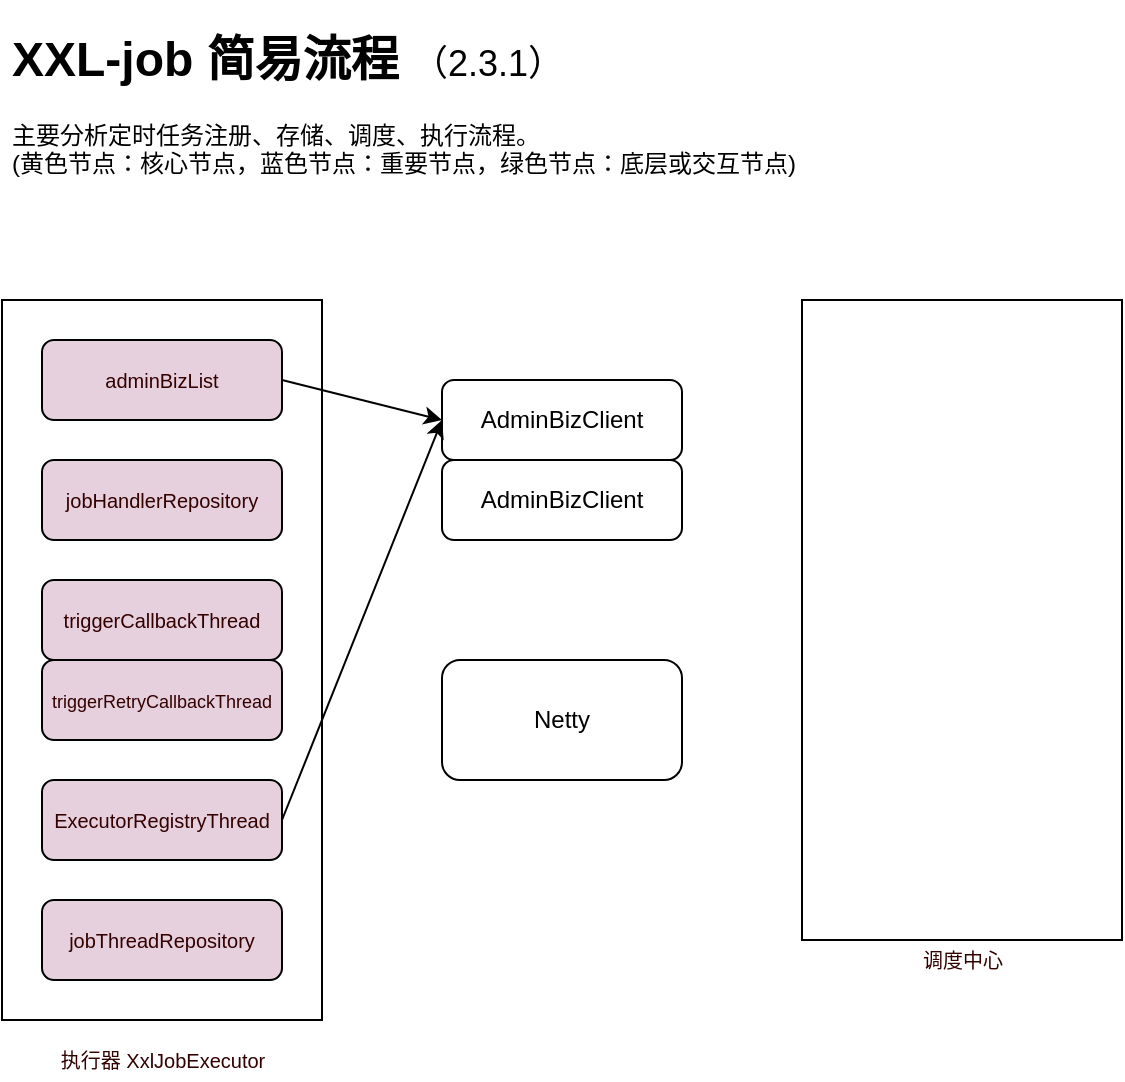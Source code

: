 <mxfile version="16.1.2" type="device" pages="3"><diagram id="6ZwJcEH1ik3oU2Q9ojGl" name="xxl-job主流程"><mxGraphModel dx="1199" dy="679" grid="1" gridSize="10" guides="1" tooltips="1" connect="1" arrows="1" fold="1" page="1" pageScale="1" pageWidth="827" pageHeight="1169" math="0" shadow="0"><root><mxCell id="XV_gDHsHkFdfBwFGJm9C-0"/><mxCell id="XV_gDHsHkFdfBwFGJm9C-1" parent="XV_gDHsHkFdfBwFGJm9C-0"/><mxCell id="ZwfI9Yo1tfwzPjimNjcz-0" value="&lt;h1&gt;XXL-job 简易流程&amp;nbsp;&lt;span style=&quot;font-weight: normal&quot;&gt;&lt;font style=&quot;font-size: 18px&quot;&gt;（2.3.1）&lt;/font&gt;&lt;/span&gt;&lt;/h1&gt;&lt;div&gt;&lt;/div&gt;主要分析定时任务注册、存储、调度、执行流程。&lt;br&gt;(黄色节点：核心节点，蓝色节点：重要节点，绿色节点：底层或交互节点)&lt;br&gt;&lt;p&gt;&lt;/p&gt;" style="text;html=1;strokeColor=none;fillColor=none;spacing=5;spacingTop=-20;whiteSpace=wrap;overflow=hidden;rounded=0;" parent="XV_gDHsHkFdfBwFGJm9C-1" vertex="1"><mxGeometry x="40" y="20" width="560" height="100" as="geometry"/></mxCell><mxCell id="ZwfI9Yo1tfwzPjimNjcz-1" value="" style="rounded=1;whiteSpace=wrap;html=1;sketch=0;align=center;arcSize=0;verticalAlign=bottom;" parent="XV_gDHsHkFdfBwFGJm9C-1" vertex="1"><mxGeometry x="40" y="160" width="160" height="360" as="geometry"/></mxCell><mxCell id="_E5MtczHBtg_geGjRIYx-0" value="" style="rounded=1;whiteSpace=wrap;html=1;sketch=0;arcSize=0;" parent="XV_gDHsHkFdfBwFGJm9C-1" vertex="1"><mxGeometry x="440" y="160" width="160" height="320" as="geometry"/></mxCell><mxCell id="hmM8VKlGtPwX4rTb9dWN-0" value="AdminBizClient" style="rounded=1;whiteSpace=wrap;html=1;sketch=0;" vertex="1" parent="XV_gDHsHkFdfBwFGJm9C-1"><mxGeometry x="260" y="200" width="120" height="40" as="geometry"/></mxCell><mxCell id="RO2sx8MIDG7D2ehTXBIw-0" value="Netty" style="rounded=1;whiteSpace=wrap;html=1;sketch=0;" vertex="1" parent="XV_gDHsHkFdfBwFGJm9C-1"><mxGeometry x="260" y="340" width="120" height="60" as="geometry"/></mxCell><mxCell id="RO2sx8MIDG7D2ehTXBIw-3" value="&lt;div style=&quot;font-size: 10px&quot;&gt;&lt;font style=&quot;font-size: 10px&quot; color=&quot;#330000&quot;&gt;执行器 XxlJobExecutor&lt;br&gt;&lt;/font&gt;&lt;/div&gt;" style="text;html=1;align=center;verticalAlign=middle;resizable=0;points=[];autosize=1;strokeColor=none;fillColor=none;fontSize=14;fontColor=#007FFF;" vertex="1" parent="XV_gDHsHkFdfBwFGJm9C-1"><mxGeometry x="60" y="530" width="120" height="20" as="geometry"/></mxCell><mxCell id="dN3qkICirPAGnUJ7gZou-0" style="rounded=0;sketch=0;orthogonalLoop=1;jettySize=auto;html=1;exitX=1;exitY=0.5;exitDx=0;exitDy=0;entryX=0;entryY=0.5;entryDx=0;entryDy=0;fontSize=10;fontColor=#330000;strokeWidth=1;elbow=vertical;" edge="1" parent="XV_gDHsHkFdfBwFGJm9C-1" source="3x51bpP3D1QClZlxl-u_-0" target="hmM8VKlGtPwX4rTb9dWN-0"><mxGeometry relative="1" as="geometry"/></mxCell><mxCell id="3x51bpP3D1QClZlxl-u_-0" value="&lt;font color=&quot;#330000&quot;&gt;adminBizList&lt;/font&gt;" style="rounded=1;whiteSpace=wrap;html=1;sketch=0;fontSize=10;fontColor=#007FFF;fillColor=#E6D0DE;" vertex="1" parent="XV_gDHsHkFdfBwFGJm9C-1"><mxGeometry x="60" y="180" width="120" height="40" as="geometry"/></mxCell><mxCell id="3x51bpP3D1QClZlxl-u_-1" value="&lt;div style=&quot;font-size: 10px&quot;&gt;&lt;font style=&quot;font-size: 10px&quot; color=&quot;#330000&quot;&gt;&lt;div&gt;调度中心&lt;/div&gt;&lt;/font&gt;&lt;/div&gt;" style="text;html=1;align=center;verticalAlign=middle;resizable=0;points=[];autosize=1;strokeColor=none;fillColor=none;fontSize=14;fontColor=#007FFF;" vertex="1" parent="XV_gDHsHkFdfBwFGJm9C-1"><mxGeometry x="490" y="480" width="60" height="20" as="geometry"/></mxCell><mxCell id="3x51bpP3D1QClZlxl-u_-2" value="AdminBizClient" style="rounded=1;whiteSpace=wrap;html=1;sketch=0;" vertex="1" parent="XV_gDHsHkFdfBwFGJm9C-1"><mxGeometry x="260" y="240" width="120" height="40" as="geometry"/></mxCell><mxCell id="Qwq-bwDv7-aJPypMnott-0" value="&lt;font color=&quot;#330000&quot;&gt;jobHandlerRepository&lt;/font&gt;" style="rounded=1;whiteSpace=wrap;html=1;sketch=0;fontSize=10;fontColor=#007FFF;fillColor=#E6D0DE;" vertex="1" parent="XV_gDHsHkFdfBwFGJm9C-1"><mxGeometry x="60" y="240" width="120" height="40" as="geometry"/></mxCell><mxCell id="Qwq-bwDv7-aJPypMnott-1" value="&lt;font color=&quot;#330000&quot;&gt;jobThreadRepository&lt;/font&gt;" style="rounded=1;whiteSpace=wrap;html=1;sketch=0;fontSize=10;fontColor=#007FFF;fillColor=#E6D0DE;" vertex="1" parent="XV_gDHsHkFdfBwFGJm9C-1"><mxGeometry x="60" y="460" width="120" height="40" as="geometry"/></mxCell><mxCell id="Svm4aTg76ByoMFXfKpxN-0" value="&lt;font color=&quot;#330000&quot;&gt;triggerCallbackThread&lt;/font&gt;" style="rounded=1;whiteSpace=wrap;html=1;sketch=0;fontSize=10;fontColor=#007FFF;fillColor=#E6D0DE;" vertex="1" parent="XV_gDHsHkFdfBwFGJm9C-1"><mxGeometry x="60" y="300" width="120" height="40" as="geometry"/></mxCell><mxCell id="Svm4aTg76ByoMFXfKpxN-1" value="&lt;font color=&quot;#330000&quot; style=&quot;font-size: 9px&quot;&gt;triggerRetryCallbackThread&lt;/font&gt;" style="rounded=1;whiteSpace=wrap;html=1;sketch=0;fontSize=10;fontColor=#007FFF;fillColor=#E6D0DE;" vertex="1" parent="XV_gDHsHkFdfBwFGJm9C-1"><mxGeometry x="60" y="340" width="120" height="40" as="geometry"/></mxCell><mxCell id="TgTyQt9iY8SksDVqa16C-0" style="edgeStyle=none;rounded=0;sketch=0;orthogonalLoop=1;jettySize=auto;html=1;exitX=1;exitY=0.5;exitDx=0;exitDy=0;entryX=0;entryY=0.5;entryDx=0;entryDy=0;fontSize=9;fontColor=#330000;strokeWidth=1;elbow=vertical;" edge="1" parent="XV_gDHsHkFdfBwFGJm9C-1" source="Svm4aTg76ByoMFXfKpxN-2" target="hmM8VKlGtPwX4rTb9dWN-0"><mxGeometry relative="1" as="geometry"/></mxCell><mxCell id="Svm4aTg76ByoMFXfKpxN-2" value="&lt;font color=&quot;#330000&quot;&gt;ExecutorRegistryThread&lt;/font&gt;" style="rounded=1;whiteSpace=wrap;html=1;sketch=0;fontSize=10;fontColor=#007FFF;fillColor=#E6D0DE;" vertex="1" parent="XV_gDHsHkFdfBwFGJm9C-1"><mxGeometry x="60" y="400" width="120" height="40" as="geometry"/></mxCell></root></mxGraphModel></diagram><diagram id="FjCYESVtWtLVUpIMTeuN" name="xxl-job-admin"><mxGraphModel dx="2047" dy="766" grid="1" gridSize="10" guides="1" tooltips="1" connect="1" arrows="1" fold="1" page="1" pageScale="1" pageWidth="827" pageHeight="1169" math="0" shadow="0"><root><mxCell id="0"/><mxCell id="1" parent="0"/><mxCell id="OSpAHNJ8Lpkp76DFQ3Wi-11" value="" style="rounded=0;whiteSpace=wrap;html=1;fontSize=10;fillColor=#f5f5f5;fontColor=#333333;strokeColor=#666666;" parent="1" vertex="1"><mxGeometry x="1240" y="870" width="1640" height="870" as="geometry"/></mxCell><mxCell id="mrdwPyX3-eENtZlFChnA-1" value="&lt;h1&gt;XXL-job工作流程图 &lt;span style=&quot;font-weight: normal&quot;&gt;&lt;font style=&quot;font-size: 18px&quot;&gt;（2.3.1）&lt;/font&gt;&lt;/span&gt;&lt;/h1&gt;&lt;div&gt;&lt;/div&gt;任务调度管理器。(黄色节点：核心节点，蓝色节点：重要节点，绿色节点：底层或交互节点)&lt;br&gt;&lt;p&gt;&lt;b&gt;前置知识：&lt;/b&gt;&lt;/p&gt;&lt;p&gt;&lt;/p&gt;&lt;ul&gt;&lt;li&gt;Spring (SmartInitializingSingleton、MethodIntrospector)&lt;br&gt;&lt;/li&gt;&lt;li&gt;Netty&amp;nbsp;&lt;/li&gt;&lt;/ul&gt;&lt;p&gt;&lt;/p&gt;" style="text;html=1;strokeColor=none;fillColor=none;spacing=5;spacingTop=-20;whiteSpace=wrap;overflow=hidden;rounded=0;" parent="1" vertex="1"><mxGeometry x="40" y="20" width="560" height="140" as="geometry"/></mxCell><mxCell id="FFJPpEh5o4AvgVyiyg4f-4" value="" style="edgeStyle=orthogonalEdgeStyle;rounded=0;orthogonalLoop=1;jettySize=auto;html=1;fontSize=12;fontColor=#E6D0DE;strokeColor=#000000;elbow=vertical;curved=1;" parent="1" source="eogpY33OZBlcC0yd0O9i-1" target="FFJPpEh5o4AvgVyiyg4f-3" edge="1"><mxGeometry relative="1" as="geometry"/></mxCell><mxCell id="eogpY33OZBlcC0yd0O9i-1" value="xxl-job-admin" style="ellipse;whiteSpace=wrap;html=1;" parent="1" vertex="1"><mxGeometry x="80" y="200" width="80" height="40" as="geometry"/></mxCell><mxCell id="FFJPpEh5o4AvgVyiyg4f-8" style="edgeStyle=orthogonalEdgeStyle;curved=1;rounded=0;orthogonalLoop=1;jettySize=auto;html=1;exitX=1;exitY=0.5;exitDx=0;exitDy=0;fontSize=10;fontColor=#007FFF;strokeColor=#000000;elbow=vertical;" parent="1" source="FFJPpEh5o4AvgVyiyg4f-3" target="FFJPpEh5o4AvgVyiyg4f-7" edge="1"><mxGeometry relative="1" as="geometry"/></mxCell><mxCell id="L3x8PkFCvonlR5Kohttu-61" value="" style="edgeStyle=orthogonalEdgeStyle;curved=1;rounded=0;orthogonalLoop=1;jettySize=auto;html=1;fontSize=10;fontColor=#007FFF;strokeColor=#000000;elbow=vertical;" parent="1" source="FFJPpEh5o4AvgVyiyg4f-3" target="L3x8PkFCvonlR5Kohttu-60" edge="1"><mxGeometry relative="1" as="geometry"/></mxCell><mxCell id="FFJPpEh5o4AvgVyiyg4f-3" value="XxlJobAdminConfig" style="rounded=1;whiteSpace=wrap;html=1;" parent="1" vertex="1"><mxGeometry x="40" y="280" width="160" height="40" as="geometry"/></mxCell><mxCell id="FFJPpEh5o4AvgVyiyg4f-5" value="&lt;font style=&quot;font-size: 10px&quot;&gt;搜索@Configuration @Component 等逻辑找到核心Bean&amp;nbsp;XxlJobAdminConfig, 其他都是不太重要的Bean&lt;/font&gt;" style="text;html=1;align=center;verticalAlign=middle;resizable=0;points=[];autosize=1;strokeColor=none;fillColor=none;fontSize=12;fontColor=#007FFF;" parent="1" vertex="1"><mxGeometry x="120" y="250" width="470" height="20" as="geometry"/></mxCell><mxCell id="FFJPpEh5o4AvgVyiyg4f-10" value="" style="edgeStyle=orthogonalEdgeStyle;curved=1;rounded=0;orthogonalLoop=1;jettySize=auto;html=1;fontSize=10;fontColor=#007FFF;strokeColor=#000000;elbow=vertical;" parent="1" source="FFJPpEh5o4AvgVyiyg4f-7" target="FFJPpEh5o4AvgVyiyg4f-9" edge="1"><mxGeometry relative="1" as="geometry"/></mxCell><mxCell id="FFJPpEh5o4AvgVyiyg4f-7" value="&lt;font style=&quot;font-size: 10px&quot;&gt;Bean实例化 &amp;lt;init&amp;gt;&lt;/font&gt;" style="rounded=1;whiteSpace=wrap;html=1;" parent="1" vertex="1"><mxGeometry x="240" y="280" width="160" height="40" as="geometry"/></mxCell><mxCell id="FFJPpEh5o4AvgVyiyg4f-12" value="" style="edgeStyle=orthogonalEdgeStyle;curved=1;rounded=0;orthogonalLoop=1;jettySize=auto;html=1;fontSize=10;fontColor=#007FFF;strokeColor=#000000;elbow=vertical;" parent="1" source="FFJPpEh5o4AvgVyiyg4f-9" target="FFJPpEh5o4AvgVyiyg4f-11" edge="1"><mxGeometry relative="1" as="geometry"/></mxCell><mxCell id="FFJPpEh5o4AvgVyiyg4f-9" value="afterPropertiesSet()&lt;br&gt;&lt;font style=&quot;font-size: 10px&quot; color=&quot;#007fff&quot;&gt;执行InitializingBean初始化方法&lt;/font&gt;" style="rounded=1;whiteSpace=wrap;html=1;" parent="1" vertex="1"><mxGeometry x="240" y="340" width="160" height="40" as="geometry"/></mxCell><mxCell id="L3x8PkFCvonlR5Kohttu-3" value="" style="edgeStyle=orthogonalEdgeStyle;curved=1;rounded=0;orthogonalLoop=1;jettySize=auto;html=1;fontSize=10;fontColor=#007FFF;strokeColor=#000000;elbow=vertical;" parent="1" source="FFJPpEh5o4AvgVyiyg4f-11" target="L3x8PkFCvonlR5Kohttu-2" edge="1"><mxGeometry relative="1" as="geometry"/></mxCell><mxCell id="FFJPpEh5o4AvgVyiyg4f-11" value="&lt;font style=&quot;font-size: 10px&quot;&gt;xxlJobScheduler = new XxlJobScheduler()&lt;/font&gt;" style="rounded=1;whiteSpace=wrap;html=1;" parent="1" vertex="1"><mxGeometry x="440" y="340" width="160" height="40" as="geometry"/></mxCell><mxCell id="L3x8PkFCvonlR5Kohttu-1" value="&lt;p style=&quot;margin: 4px 0px 0px ; text-align: center ; text-decoration: underline&quot;&gt;&lt;font&gt;&lt;span style=&quot;color: rgb(0 , 0 , 0)&quot;&gt;XxlJobAdminConfig&lt;/span&gt;&lt;br&gt;&lt;/font&gt;&lt;/p&gt;&lt;hr style=&quot;font-size: 10px&quot;&gt;&lt;p style=&quot;margin: 0px 0px 0px 8px&quot;&gt;&lt;font color=&quot;#000000&quot;&gt;&lt;span style=&quot;font-size: 10px&quot;&gt;&lt;b&gt;xxlJobScheduler&lt;/b&gt; = {XxlJobScheduler@7781}&amp;nbsp;&lt;/span&gt;&lt;/font&gt;&lt;/p&gt;&lt;p style=&quot;margin: 0px 0px 0px 8px&quot;&gt;&lt;font color=&quot;#000000&quot;&gt;&lt;span style=&quot;font-size: 10px&quot;&gt;i18n = &quot;zh_CN&quot;&lt;/span&gt;&lt;/font&gt;&lt;/p&gt;&lt;p style=&quot;margin: 0px 0px 0px 8px&quot;&gt;&lt;font color=&quot;#000000&quot;&gt;&lt;span style=&quot;font-size: 10px&quot;&gt;accessToken = &quot;default_token&quot;&lt;/span&gt;&lt;/font&gt;&lt;/p&gt;&lt;p style=&quot;margin: 0px 0px 0px 8px&quot;&gt;&lt;font color=&quot;#000000&quot;&gt;&lt;span style=&quot;font-size: 10px&quot;&gt;emailFrom = &quot;xxx@qq.com&quot;&lt;/span&gt;&lt;/font&gt;&lt;/p&gt;&lt;p style=&quot;margin: 0px 0px 0px 8px&quot;&gt;&lt;font color=&quot;#000000&quot;&gt;&lt;span style=&quot;font-size: 10px&quot;&gt;&lt;b&gt;triggerPoolFastMax&lt;/b&gt; = 200&lt;/span&gt;&lt;/font&gt;&lt;/p&gt;&lt;p style=&quot;margin: 0px 0px 0px 8px&quot;&gt;&lt;font color=&quot;#000000&quot;&gt;&lt;span style=&quot;font-size: 10px&quot;&gt;&lt;b&gt;triggerPoolSlowMax&lt;/b&gt; = 100&lt;/span&gt;&lt;/font&gt;&lt;/p&gt;&lt;p style=&quot;margin: 0px 0px 0px 8px&quot;&gt;&lt;font color=&quot;#000000&quot;&gt;&lt;span style=&quot;font-size: 10px&quot;&gt;logretentiondays = 30&lt;/span&gt;&lt;/font&gt;&lt;/p&gt;&lt;p style=&quot;margin: 0px 0px 0px 8px&quot;&gt;&lt;font color=&quot;#000000&quot;&gt;&lt;span style=&quot;font-size: 10px&quot;&gt;&lt;b&gt;xxlJobLogDao&lt;/b&gt; = {$Proxy77@6624}&lt;/span&gt;&lt;/font&gt;&lt;/p&gt;&lt;p style=&quot;margin: 0px 0px 0px 8px&quot;&gt;&lt;font color=&quot;#000000&quot;&gt;&lt;span style=&quot;font-size: 10px&quot;&gt;&lt;b&gt;xxlJobInfoDao&lt;/b&gt; = {$Proxy76@6625}&lt;/span&gt;&lt;/font&gt;&lt;/p&gt;&lt;p style=&quot;margin: 0px 0px 0px 8px&quot;&gt;&lt;font color=&quot;#000000&quot;&gt;&lt;span style=&quot;font-size: 10px&quot;&gt;&lt;b&gt;xxlJobRegistryDao&lt;/b&gt; = {$Proxy81@6626}&lt;/span&gt;&lt;/font&gt;&lt;/p&gt;&lt;p style=&quot;margin: 0px 0px 0px 8px&quot;&gt;&lt;font color=&quot;#000000&quot;&gt;&lt;span style=&quot;font-size: 10px&quot;&gt;&lt;b&gt;xxlJobGroupDao&lt;/b&gt; = {$Proxy75@6627}&lt;/span&gt;&lt;/font&gt;&lt;/p&gt;&lt;p style=&quot;margin: 0px 0px 0px 8px&quot;&gt;&lt;font color=&quot;#000000&quot;&gt;&lt;span style=&quot;font-size: 10px&quot;&gt;&lt;b&gt;xxlJobLogReportDao&lt;/b&gt; = {$Proxy79@6628}&lt;/span&gt;&lt;/font&gt;&lt;/p&gt;&lt;p style=&quot;margin: 0px 0px 0px 8px&quot;&gt;&lt;font color=&quot;#000000&quot;&gt;&lt;span style=&quot;font-size: 10px&quot;&gt;mailSender = {JavaMailSenderImpl@6629}&amp;nbsp;&lt;/span&gt;&lt;/font&gt;&lt;/p&gt;&lt;p style=&quot;margin: 0px 0px 0px 8px&quot;&gt;&lt;font color=&quot;#000000&quot;&gt;&lt;span style=&quot;font-size: 10px&quot;&gt;dataSource = {HikariDataSource@6630} &quot;HikariDataSource (null)&quot;&lt;/span&gt;&lt;/font&gt;&lt;/p&gt;&lt;p style=&quot;margin: 0px 0px 0px 8px&quot;&gt;&lt;font color=&quot;#000000&quot;&gt;&lt;span style=&quot;font-size: 10px&quot;&gt;&lt;b&gt;jobAlarmer&lt;/b&gt; = {JobAlarmer@6631}&amp;nbsp;&lt;/span&gt;&lt;/font&gt;&lt;/p&gt;" style="verticalAlign=top;align=left;overflow=fill;fontSize=12;fontFamily=Helvetica;html=1;fontColor=#007FFF;" parent="1" vertex="1"><mxGeometry x="-360" y="240" width="320" height="260" as="geometry"/></mxCell><mxCell id="L3x8PkFCvonlR5Kohttu-5" value="" style="edgeStyle=orthogonalEdgeStyle;curved=1;rounded=0;orthogonalLoop=1;jettySize=auto;html=1;fontSize=10;fontColor=#007FFF;strokeColor=#000000;elbow=vertical;" parent="1" source="L3x8PkFCvonlR5Kohttu-2" target="L3x8PkFCvonlR5Kohttu-4" edge="1"><mxGeometry relative="1" as="geometry"/></mxCell><mxCell id="L3x8PkFCvonlR5Kohttu-2" value="&lt;font style=&quot;font-size: 10px&quot;&gt;xxlJobScheduler.init()&lt;/font&gt;" style="rounded=1;whiteSpace=wrap;html=1;" parent="1" vertex="1"><mxGeometry x="440" y="400" width="160" height="40" as="geometry"/></mxCell><mxCell id="L3x8PkFCvonlR5Kohttu-7" value="" style="edgeStyle=orthogonalEdgeStyle;curved=1;rounded=0;orthogonalLoop=1;jettySize=auto;html=1;fontSize=10;fontColor=#007FFF;strokeColor=#000000;elbow=vertical;" parent="1" source="L3x8PkFCvonlR5Kohttu-4" target="L3x8PkFCvonlR5Kohttu-6" edge="1"><mxGeometry relative="1" as="geometry"/></mxCell><mxCell id="L3x8PkFCvonlR5Kohttu-4" value="&lt;font style=&quot;font-size: 10px&quot;&gt;initI18n();&lt;br&gt;&lt;font color=&quot;#007fff&quot;&gt;国际化相关&lt;/font&gt;&lt;br&gt;&lt;/font&gt;" style="rounded=1;whiteSpace=wrap;html=1;" parent="1" vertex="1"><mxGeometry x="640" y="400" width="160" height="40" as="geometry"/></mxCell><mxCell id="L3x8PkFCvonlR5Kohttu-9" value="" style="edgeStyle=orthogonalEdgeStyle;curved=1;rounded=0;orthogonalLoop=1;jettySize=auto;html=1;fontSize=10;fontColor=#007FFF;strokeColor=#000000;elbow=vertical;" parent="1" source="L3x8PkFCvonlR5Kohttu-6" target="L3x8PkFCvonlR5Kohttu-8" edge="1"><mxGeometry relative="1" as="geometry"/></mxCell><mxCell id="L3x8PkFCvonlR5Kohttu-19" value="" style="edgeStyle=orthogonalEdgeStyle;curved=1;rounded=0;orthogonalLoop=1;jettySize=auto;html=1;fontSize=10;fontColor=#007FFF;strokeColor=#000000;elbow=vertical;" parent="1" source="L3x8PkFCvonlR5Kohttu-6" target="L3x8PkFCvonlR5Kohttu-18" edge="1"><mxGeometry relative="1" as="geometry"/></mxCell><mxCell id="L3x8PkFCvonlR5Kohttu-6" value="&lt;font&gt;&lt;font&gt;&lt;span style=&quot;font-size: 10px&quot;&gt;JobTriggerPoolHelper.toStart();&lt;br&gt;&lt;/span&gt;&lt;/font&gt;&lt;font color=&quot;#007fff&quot;&gt;&lt;span style=&quot;font-size: 10px&quot;&gt;创建两个用于&amp;nbsp; 的线程池&lt;/span&gt;&lt;/font&gt;&lt;br&gt;&lt;/font&gt;" style="rounded=1;whiteSpace=wrap;html=1;" parent="1" vertex="1"><mxGeometry x="640" y="460" width="160" height="40" as="geometry"/></mxCell><mxCell id="L3x8PkFCvonlR5Kohttu-11" value="" style="edgeStyle=orthogonalEdgeStyle;curved=1;rounded=0;orthogonalLoop=1;jettySize=auto;html=1;fontSize=10;fontColor=#007FFF;strokeColor=#000000;elbow=vertical;" parent="1" source="L3x8PkFCvonlR5Kohttu-8" target="L3x8PkFCvonlR5Kohttu-10" edge="1"><mxGeometry relative="1" as="geometry"/></mxCell><mxCell id="L3x8PkFCvonlR5Kohttu-21" value="" style="edgeStyle=orthogonalEdgeStyle;curved=1;rounded=0;orthogonalLoop=1;jettySize=auto;html=1;fontSize=10;fontColor=#007FFF;strokeColor=#000000;elbow=vertical;" parent="1" source="L3x8PkFCvonlR5Kohttu-8" target="L3x8PkFCvonlR5Kohttu-20" edge="1"><mxGeometry relative="1" as="geometry"/></mxCell><mxCell id="L3x8PkFCvonlR5Kohttu-8" value="&lt;font&gt;&lt;font&gt;&lt;span style=&quot;font-size: 10px&quot;&gt;JobRegistryHelper.getInstance().start();&lt;br&gt;&lt;/span&gt;&lt;/font&gt;&lt;font color=&quot;#007fff&quot;&gt;&lt;span style=&quot;font-size: 10px&quot;&gt;创建一个用于 的线程池&lt;br&gt;和一个&lt;/span&gt;&lt;/font&gt;&lt;span style=&quot;color: rgb(0 , 127 , 255) ; font-size: 10px&quot;&gt;注册&lt;/span&gt;&lt;font color=&quot;#007fff&quot;&gt;&lt;span style=&quot;font-size: 10px&quot;&gt;监控&lt;/span&gt;&lt;/font&gt;&lt;span style=&quot;color: rgb(0 , 127 , 255) ; font-size: 10px&quot;&gt;的守护&lt;/span&gt;&lt;font color=&quot;#007fff&quot;&gt;&lt;span style=&quot;font-size: 10px&quot;&gt;线程并启动&lt;/span&gt;&lt;/font&gt;&lt;br&gt;&lt;/font&gt;" style="rounded=1;whiteSpace=wrap;html=1;" parent="1" vertex="1"><mxGeometry x="630" y="520" width="180" height="40" as="geometry"/></mxCell><mxCell id="L3x8PkFCvonlR5Kohttu-13" value="" style="edgeStyle=orthogonalEdgeStyle;curved=1;rounded=0;orthogonalLoop=1;jettySize=auto;html=1;fontSize=10;fontColor=#007FFF;strokeColor=#000000;elbow=vertical;" parent="1" source="L3x8PkFCvonlR5Kohttu-10" target="L3x8PkFCvonlR5Kohttu-12" edge="1"><mxGeometry relative="1" as="geometry"/></mxCell><mxCell id="L3x8PkFCvonlR5Kohttu-23" value="" style="edgeStyle=orthogonalEdgeStyle;curved=1;rounded=0;orthogonalLoop=1;jettySize=auto;html=1;fontSize=10;fontColor=#007FFF;strokeColor=#000000;elbow=vertical;" parent="1" source="L3x8PkFCvonlR5Kohttu-10" target="L3x8PkFCvonlR5Kohttu-22" edge="1"><mxGeometry relative="1" as="geometry"/></mxCell><mxCell id="L3x8PkFCvonlR5Kohttu-10" value="&lt;font&gt;&lt;font&gt;&lt;span style=&quot;font-size: 10px&quot;&gt;JobFailMonitorHelper.getInstance().start();&lt;br&gt;&lt;/span&gt;&lt;/font&gt;&lt;font color=&quot;#007fff&quot;&gt;&lt;span style=&quot;font-size: 10px&quot;&gt;创建一个用于 的守护线程并启动&lt;/span&gt;&lt;/font&gt;&lt;br&gt;&lt;/font&gt;" style="rounded=1;whiteSpace=wrap;html=1;" parent="1" vertex="1"><mxGeometry x="620" y="640" width="200" height="40" as="geometry"/></mxCell><mxCell id="L3x8PkFCvonlR5Kohttu-15" value="" style="edgeStyle=orthogonalEdgeStyle;curved=1;rounded=0;orthogonalLoop=1;jettySize=auto;html=1;fontSize=10;fontColor=#007FFF;strokeColor=#000000;elbow=vertical;" parent="1" source="L3x8PkFCvonlR5Kohttu-12" target="L3x8PkFCvonlR5Kohttu-14" edge="1"><mxGeometry relative="1" as="geometry"/></mxCell><mxCell id="L3x8PkFCvonlR5Kohttu-35" value="" style="edgeStyle=orthogonalEdgeStyle;curved=1;rounded=0;orthogonalLoop=1;jettySize=auto;html=1;fontSize=10;fontColor=#007FFF;strokeColor=#000000;elbow=vertical;" parent="1" source="L3x8PkFCvonlR5Kohttu-12" target="L3x8PkFCvonlR5Kohttu-34" edge="1"><mxGeometry relative="1" as="geometry"/></mxCell><mxCell id="L3x8PkFCvonlR5Kohttu-12" value="&lt;font&gt;&lt;font&gt;&lt;span style=&quot;font-size: 10px&quot;&gt;JobCompleteHelper.getInstance().start();&lt;br&gt;&lt;/span&gt;&lt;/font&gt;&lt;font color=&quot;#007fff&quot;&gt;&lt;span style=&quot;font-size: 10px&quot;&gt;创建一个用于 的线程池&lt;br&gt;和一个&amp;nbsp;&lt;/span&gt;&lt;/font&gt;&lt;span style=&quot;color: rgb(0 , 127 , 255) ; font-size: 10px&quot;&gt;的守护&lt;/span&gt;&lt;font color=&quot;#007fff&quot;&gt;&lt;span style=&quot;font-size: 10px&quot;&gt;线程并启动&lt;/span&gt;&lt;/font&gt;&lt;br&gt;&lt;/font&gt;" style="rounded=1;whiteSpace=wrap;html=1;" parent="1" vertex="1"><mxGeometry x="620" y="700" width="200" height="40" as="geometry"/></mxCell><mxCell id="L3x8PkFCvonlR5Kohttu-17" value="" style="edgeStyle=orthogonalEdgeStyle;curved=1;rounded=0;orthogonalLoop=1;jettySize=auto;html=1;fontSize=10;fontColor=#007FFF;strokeColor=#000000;elbow=vertical;" parent="1" source="L3x8PkFCvonlR5Kohttu-14" target="L3x8PkFCvonlR5Kohttu-16" edge="1"><mxGeometry relative="1" as="geometry"/></mxCell><mxCell id="L3x8PkFCvonlR5Kohttu-43" value="" style="edgeStyle=orthogonalEdgeStyle;curved=1;rounded=0;orthogonalLoop=1;jettySize=auto;html=1;fontSize=10;fontColor=#007FFF;strokeColor=#000000;elbow=vertical;" parent="1" source="L3x8PkFCvonlR5Kohttu-14" target="L3x8PkFCvonlR5Kohttu-42" edge="1"><mxGeometry relative="1" as="geometry"/></mxCell><mxCell id="L3x8PkFCvonlR5Kohttu-14" value="&lt;font&gt;&lt;font&gt;&lt;span style=&quot;font-size: 10px&quot;&gt;JobLogReportHelper.getInstance().start();&lt;br&gt;&lt;/span&gt;&lt;/font&gt;&lt;span style=&quot;color: rgb(0 , 127 , 255) ; font-size: 10px&quot;&gt;创建一个用于 的守护线程并启动&lt;/span&gt;&lt;br&gt;&lt;/font&gt;" style="rounded=1;whiteSpace=wrap;html=1;" parent="1" vertex="1"><mxGeometry x="620" y="820" width="200" height="40" as="geometry"/></mxCell><mxCell id="L3x8PkFCvonlR5Kohttu-49" value="" style="edgeStyle=orthogonalEdgeStyle;curved=1;rounded=0;orthogonalLoop=1;jettySize=auto;html=1;fontSize=10;fontColor=#007FFF;strokeColor=#000000;elbow=vertical;" parent="1" source="L3x8PkFCvonlR5Kohttu-16" target="L3x8PkFCvonlR5Kohttu-48" edge="1"><mxGeometry relative="1" as="geometry"/></mxCell><mxCell id="L3x8PkFCvonlR5Kohttu-16" value="&lt;font&gt;&lt;font&gt;&lt;span style=&quot;font-size: 10px&quot;&gt;JobScheduleHelper.getInstance().start();&lt;br&gt;&lt;/span&gt;&lt;/font&gt;&lt;span style=&quot;color: rgb(0 , 127 , 255) ; font-size: 10px&quot;&gt;创建两个守护进程，一个用于 ，另一个用于&lt;/span&gt;&lt;br&gt;&lt;/font&gt;" style="rounded=1;whiteSpace=wrap;html=1;" parent="1" vertex="1"><mxGeometry x="630" y="880" width="180" height="40" as="geometry"/></mxCell><mxCell id="L3x8PkFCvonlR5Kohttu-18" value="&lt;font style=&quot;font-size: 10px&quot;&gt;&lt;b&gt;fastTriggerPool&lt;/b&gt; = new ThreadPoolExecutor(...);&lt;br&gt;&lt;b&gt;slowTriggerPool&lt;/b&gt;&amp;nbsp;= new ThreadPoolExecutor(...);&lt;br&gt;&lt;/font&gt;" style="rounded=1;whiteSpace=wrap;html=1;" parent="1" vertex="1"><mxGeometry x="870" y="460" width="240" height="40" as="geometry"/></mxCell><mxCell id="L3x8PkFCvonlR5Kohttu-25" value="" style="edgeStyle=orthogonalEdgeStyle;curved=1;rounded=0;orthogonalLoop=1;jettySize=auto;html=1;fontSize=10;fontColor=#007FFF;strokeColor=#000000;elbow=vertical;" parent="1" source="L3x8PkFCvonlR5Kohttu-20" target="L3x8PkFCvonlR5Kohttu-24" edge="1"><mxGeometry relative="1" as="geometry"/></mxCell><mxCell id="L3x8PkFCvonlR5Kohttu-20" value="&lt;font style=&quot;font-size: 10px&quot;&gt;&lt;b&gt;registryOrRemoveThreadPool&lt;/b&gt; = new ThreadPoolExecutor(...);&lt;br&gt;&lt;/font&gt;" style="rounded=1;whiteSpace=wrap;html=1;" parent="1" vertex="1"><mxGeometry x="880" y="520" width="220" height="40" as="geometry"/></mxCell><mxCell id="L3x8PkFCvonlR5Kohttu-29" value="" style="edgeStyle=orthogonalEdgeStyle;curved=1;rounded=0;orthogonalLoop=1;jettySize=auto;html=1;fontSize=10;fontColor=#007FFF;strokeColor=#000000;elbow=vertical;" parent="1" source="L3x8PkFCvonlR5Kohttu-22" target="L3x8PkFCvonlR5Kohttu-28" edge="1"><mxGeometry relative="1" as="geometry"/></mxCell><mxCell id="L3x8PkFCvonlR5Kohttu-22" value="&lt;font&gt;&lt;span style=&quot;font-size: 10px&quot;&gt;&lt;b&gt;monitorThread&lt;/b&gt; = new Thread(...)&lt;/span&gt;&lt;br&gt;&lt;/font&gt;" style="rounded=1;whiteSpace=wrap;html=1;" parent="1" vertex="1"><mxGeometry x="890" y="640" width="200" height="40" as="geometry"/></mxCell><mxCell id="L3x8PkFCvonlR5Kohttu-27" value="" style="edgeStyle=orthogonalEdgeStyle;curved=1;rounded=0;orthogonalLoop=1;jettySize=auto;html=1;fontSize=10;fontColor=#007FFF;strokeColor=#000000;elbow=vertical;" parent="1" source="L3x8PkFCvonlR5Kohttu-24" target="L3x8PkFCvonlR5Kohttu-26" edge="1"><mxGeometry relative="1" as="geometry"/></mxCell><mxCell id="L3x8PkFCvonlR5Kohttu-24" value="&lt;font style=&quot;font-size: 10px&quot;&gt;&lt;b&gt;registryMonitorThread&lt;/b&gt; = new Thread(...);&lt;br&gt;&lt;/font&gt;" style="rounded=1;whiteSpace=wrap;html=1;" parent="1" vertex="1"><mxGeometry x="880" y="580" width="220" height="40" as="geometry"/></mxCell><mxCell id="L3x8PkFCvonlR5Kohttu-31" value="" style="edgeStyle=orthogonalEdgeStyle;curved=1;rounded=0;orthogonalLoop=1;jettySize=auto;html=1;fontSize=10;fontColor=#007FFF;strokeColor=#000000;elbow=vertical;dashed=1;" parent="1" source="L3x8PkFCvonlR5Kohttu-26" target="L3x8PkFCvonlR5Kohttu-30" edge="1"><mxGeometry relative="1" as="geometry"/></mxCell><mxCell id="L3x8PkFCvonlR5Kohttu-26" value="&lt;font style=&quot;font-size: 10px&quot;&gt;run()&lt;br&gt;&lt;/font&gt;" style="rounded=1;whiteSpace=wrap;html=1;" parent="1" vertex="1"><mxGeometry x="1140" y="580" width="80" height="40" as="geometry"/></mxCell><mxCell id="L3x8PkFCvonlR5Kohttu-33" value="" style="edgeStyle=orthogonalEdgeStyle;curved=1;rounded=0;orthogonalLoop=1;jettySize=auto;html=1;fontSize=10;fontColor=#007FFF;strokeColor=#000000;elbow=vertical;dashed=1;" parent="1" source="L3x8PkFCvonlR5Kohttu-28" target="L3x8PkFCvonlR5Kohttu-32" edge="1"><mxGeometry relative="1" as="geometry"/></mxCell><mxCell id="L3x8PkFCvonlR5Kohttu-28" value="&lt;font&gt;&lt;span style=&quot;font-size: 10px&quot;&gt;run()&lt;/span&gt;&lt;br&gt;&lt;/font&gt;" style="rounded=1;whiteSpace=wrap;html=1;" parent="1" vertex="1"><mxGeometry x="1140" y="640" width="80" height="40" as="geometry"/></mxCell><mxCell id="L3x8PkFCvonlR5Kohttu-30" value="&lt;font style=&quot;font-size: 10px&quot;&gt;TODO&lt;br&gt;&lt;/font&gt;" style="rounded=1;whiteSpace=wrap;html=1;" parent="1" vertex="1"><mxGeometry x="1260" y="580" width="80" height="40" as="geometry"/></mxCell><mxCell id="L3x8PkFCvonlR5Kohttu-32" value="&lt;font&gt;&lt;span style=&quot;font-size: 10px&quot;&gt;TODO&lt;/span&gt;&lt;br&gt;&lt;/font&gt;" style="rounded=1;whiteSpace=wrap;html=1;" parent="1" vertex="1"><mxGeometry x="1260" y="640" width="80" height="40" as="geometry"/></mxCell><mxCell id="L3x8PkFCvonlR5Kohttu-37" value="" style="edgeStyle=orthogonalEdgeStyle;curved=1;rounded=0;orthogonalLoop=1;jettySize=auto;html=1;fontSize=10;fontColor=#007FFF;strokeColor=#000000;elbow=vertical;" parent="1" source="L3x8PkFCvonlR5Kohttu-34" target="L3x8PkFCvonlR5Kohttu-36" edge="1"><mxGeometry relative="1" as="geometry"/></mxCell><mxCell id="L3x8PkFCvonlR5Kohttu-34" value="&lt;font&gt;&lt;span style=&quot;font-size: 10px&quot;&gt;&lt;b&gt;callbackThreadPool&lt;/b&gt; = new ThreadPoolExecutor(...)&lt;/span&gt;&lt;br&gt;&lt;/font&gt;" style="rounded=1;whiteSpace=wrap;html=1;" parent="1" vertex="1"><mxGeometry x="890" y="700" width="200" height="40" as="geometry"/></mxCell><mxCell id="L3x8PkFCvonlR5Kohttu-41" style="edgeStyle=orthogonalEdgeStyle;curved=1;rounded=0;orthogonalLoop=1;jettySize=auto;html=1;exitX=1;exitY=0.5;exitDx=0;exitDy=0;fontSize=10;fontColor=#007FFF;strokeColor=#000000;elbow=vertical;" parent="1" source="L3x8PkFCvonlR5Kohttu-36" target="L3x8PkFCvonlR5Kohttu-39" edge="1"><mxGeometry relative="1" as="geometry"/></mxCell><mxCell id="L3x8PkFCvonlR5Kohttu-36" value="&lt;font&gt;&lt;span style=&quot;font-size: 10px&quot;&gt;&lt;b&gt;monitorThread&lt;/b&gt; = new Thread(...)&lt;/span&gt;&lt;br&gt;&lt;/font&gt;" style="rounded=1;whiteSpace=wrap;html=1;" parent="1" vertex="1"><mxGeometry x="890" y="760" width="200" height="40" as="geometry"/></mxCell><mxCell id="L3x8PkFCvonlR5Kohttu-38" value="" style="edgeStyle=orthogonalEdgeStyle;curved=1;rounded=0;orthogonalLoop=1;jettySize=auto;html=1;fontSize=10;fontColor=#007FFF;strokeColor=#000000;elbow=vertical;dashed=1;" parent="1" source="L3x8PkFCvonlR5Kohttu-39" target="L3x8PkFCvonlR5Kohttu-40" edge="1"><mxGeometry relative="1" as="geometry"/></mxCell><mxCell id="L3x8PkFCvonlR5Kohttu-39" value="&lt;font&gt;&lt;span style=&quot;font-size: 10px&quot;&gt;run()&lt;/span&gt;&lt;br&gt;&lt;/font&gt;" style="rounded=1;whiteSpace=wrap;html=1;" parent="1" vertex="1"><mxGeometry x="1140" y="760" width="80" height="40" as="geometry"/></mxCell><mxCell id="L3x8PkFCvonlR5Kohttu-40" value="&lt;font&gt;&lt;span style=&quot;font-size: 10px&quot;&gt;TODO&lt;/span&gt;&lt;br&gt;&lt;/font&gt;" style="rounded=1;whiteSpace=wrap;html=1;" parent="1" vertex="1"><mxGeometry x="1260" y="760" width="80" height="40" as="geometry"/></mxCell><mxCell id="L3x8PkFCvonlR5Kohttu-47" style="edgeStyle=orthogonalEdgeStyle;curved=1;rounded=0;orthogonalLoop=1;jettySize=auto;html=1;exitX=1;exitY=0.5;exitDx=0;exitDy=0;entryX=0;entryY=0.5;entryDx=0;entryDy=0;fontSize=10;fontColor=#007FFF;strokeColor=#000000;elbow=vertical;" parent="1" source="L3x8PkFCvonlR5Kohttu-42" target="L3x8PkFCvonlR5Kohttu-45" edge="1"><mxGeometry relative="1" as="geometry"/></mxCell><mxCell id="L3x8PkFCvonlR5Kohttu-42" value="&lt;font&gt;&lt;span style=&quot;font-size: 10px&quot;&gt;&lt;b&gt;logrThread&lt;/b&gt; = new Thread(...)&lt;/span&gt;&lt;br&gt;&lt;/font&gt;" style="rounded=1;whiteSpace=wrap;html=1;" parent="1" vertex="1"><mxGeometry x="890" y="820" width="200" height="40" as="geometry"/></mxCell><mxCell id="L3x8PkFCvonlR5Kohttu-44" value="" style="edgeStyle=orthogonalEdgeStyle;curved=1;rounded=0;orthogonalLoop=1;jettySize=auto;html=1;fontSize=10;fontColor=#007FFF;strokeColor=#000000;elbow=vertical;dashed=1;" parent="1" source="L3x8PkFCvonlR5Kohttu-45" target="L3x8PkFCvonlR5Kohttu-46" edge="1"><mxGeometry relative="1" as="geometry"/></mxCell><mxCell id="L3x8PkFCvonlR5Kohttu-45" value="&lt;font&gt;&lt;span style=&quot;font-size: 10px&quot;&gt;run()&lt;/span&gt;&lt;br&gt;&lt;/font&gt;" style="rounded=1;whiteSpace=wrap;html=1;" parent="1" vertex="1"><mxGeometry x="1141" y="820" width="80" height="40" as="geometry"/></mxCell><mxCell id="L3x8PkFCvonlR5Kohttu-46" value="&lt;font&gt;&lt;span style=&quot;font-size: 10px&quot;&gt;TODO&lt;/span&gt;&lt;br&gt;&lt;/font&gt;" style="rounded=1;whiteSpace=wrap;html=1;" parent="1" vertex="1"><mxGeometry x="1261" y="820" width="80" height="40" as="geometry"/></mxCell><mxCell id="L3x8PkFCvonlR5Kohttu-51" value="" style="edgeStyle=orthogonalEdgeStyle;curved=1;rounded=0;orthogonalLoop=1;jettySize=auto;html=1;fontSize=10;fontColor=#007FFF;strokeColor=#000000;elbow=vertical;" parent="1" source="L3x8PkFCvonlR5Kohttu-48" target="L3x8PkFCvonlR5Kohttu-50" edge="1"><mxGeometry relative="1" as="geometry"/></mxCell><mxCell id="L3x8PkFCvonlR5Kohttu-58" style="edgeStyle=orthogonalEdgeStyle;curved=1;rounded=0;orthogonalLoop=1;jettySize=auto;html=1;exitX=1;exitY=0.5;exitDx=0;exitDy=0;entryX=0;entryY=0.5;entryDx=0;entryDy=0;fontSize=10;fontColor=#007FFF;strokeColor=#000000;elbow=vertical;" parent="1" source="L3x8PkFCvonlR5Kohttu-48" target="L3x8PkFCvonlR5Kohttu-53" edge="1"><mxGeometry relative="1" as="geometry"/></mxCell><mxCell id="L3x8PkFCvonlR5Kohttu-48" value="&lt;font&gt;&lt;span style=&quot;font-size: 10px&quot;&gt;&lt;b&gt;scheduleThread&lt;/b&gt; = new Thread(...)&lt;/span&gt;&lt;br&gt;&lt;/font&gt;" style="rounded=1;whiteSpace=wrap;html=1;fillColor=#dae8fc;strokeColor=#6c8ebf;" parent="1" vertex="1"><mxGeometry x="900" y="880" width="180" height="40" as="geometry"/></mxCell><mxCell id="L3x8PkFCvonlR5Kohttu-59" style="edgeStyle=orthogonalEdgeStyle;curved=1;rounded=0;orthogonalLoop=1;jettySize=auto;html=1;exitX=1;exitY=0.5;exitDx=0;exitDy=0;entryX=0;entryY=0.5;entryDx=0;entryDy=0;fontSize=10;fontColor=#007FFF;strokeColor=#000000;elbow=vertical;" parent="1" source="L3x8PkFCvonlR5Kohttu-50" target="L3x8PkFCvonlR5Kohttu-56" edge="1"><mxGeometry relative="1" as="geometry"/></mxCell><mxCell id="L3x8PkFCvonlR5Kohttu-50" value="&lt;font&gt;&lt;span style=&quot;font-size: 10px&quot;&gt;&lt;b&gt;ringThread&lt;/b&gt; = new Thread(...)&lt;/span&gt;&lt;br&gt;&lt;/font&gt;" style="rounded=1;whiteSpace=wrap;html=1;" parent="1" vertex="1"><mxGeometry x="901" y="1760" width="180" height="40" as="geometry"/></mxCell><mxCell id="L3x8PkFCvonlR5Kohttu-52" value="" style="edgeStyle=orthogonalEdgeStyle;curved=1;rounded=0;orthogonalLoop=1;jettySize=auto;html=1;fontSize=10;fontColor=#007FFF;strokeColor=#000000;elbow=vertical;dashed=1;" parent="1" source="L3x8PkFCvonlR5Kohttu-53" target="L3x8PkFCvonlR5Kohttu-54" edge="1"><mxGeometry relative="1" as="geometry"/></mxCell><mxCell id="L3x8PkFCvonlR5Kohttu-53" value="&lt;font&gt;&lt;span style=&quot;font-size: 10px&quot;&gt;run()&lt;/span&gt;&lt;br&gt;&lt;/font&gt;" style="rounded=1;whiteSpace=wrap;html=1;" parent="1" vertex="1"><mxGeometry x="1141" y="880" width="80" height="40" as="geometry"/></mxCell><mxCell id="L3x8PkFCvonlR5Kohttu-65" value="" style="edgeStyle=orthogonalEdgeStyle;curved=1;rounded=0;orthogonalLoop=1;jettySize=auto;html=1;fontSize=8;fontColor=#007FFF;strokeColor=#000000;elbow=vertical;" parent="1" source="L3x8PkFCvonlR5Kohttu-54" target="L3x8PkFCvonlR5Kohttu-64" edge="1"><mxGeometry relative="1" as="geometry"/></mxCell><mxCell id="L3x8PkFCvonlR5Kohttu-54" value="&lt;font style=&quot;font-size: 8px&quot;&gt;&lt;span&gt;先睡眠个4~5s，然后计算preReadCount = (&lt;/span&gt;&lt;b style=&quot;text-align: left&quot;&gt;triggerPoolFastMax +&amp;nbsp;&lt;/b&gt;&lt;b style=&quot;text-align: left&quot;&gt;triggerPoolSlowMax&lt;/b&gt;&lt;span&gt;&lt;br&gt;) * 20&lt;/span&gt;&lt;br&gt;&lt;/font&gt;" style="rounded=1;whiteSpace=wrap;html=1;" parent="1" vertex="1"><mxGeometry x="1261" y="880" width="179" height="40" as="geometry"/></mxCell><mxCell id="L3x8PkFCvonlR5Kohttu-55" value="" style="edgeStyle=orthogonalEdgeStyle;curved=1;rounded=0;orthogonalLoop=1;jettySize=auto;html=1;fontSize=10;fontColor=#007FFF;strokeColor=#000000;elbow=vertical;dashed=1;" parent="1" source="L3x8PkFCvonlR5Kohttu-56" target="L3x8PkFCvonlR5Kohttu-57" edge="1"><mxGeometry relative="1" as="geometry"/></mxCell><mxCell id="L3x8PkFCvonlR5Kohttu-56" value="&lt;font&gt;&lt;span style=&quot;font-size: 10px&quot;&gt;run()&lt;/span&gt;&lt;br&gt;&lt;/font&gt;" style="rounded=1;whiteSpace=wrap;html=1;" parent="1" vertex="1"><mxGeometry x="1141" y="1760" width="80" height="40" as="geometry"/></mxCell><mxCell id="L3x8PkFCvonlR5Kohttu-57" value="&lt;font&gt;&lt;span style=&quot;font-size: 10px&quot;&gt;TODO&lt;/span&gt;&lt;br&gt;&lt;/font&gt;" style="rounded=1;whiteSpace=wrap;html=1;" parent="1" vertex="1"><mxGeometry x="1261" y="1760" width="80" height="40" as="geometry"/></mxCell><mxCell id="L3x8PkFCvonlR5Kohttu-60" value="HTTP请求" style="rounded=1;whiteSpace=wrap;html=1;" parent="1" vertex="1"><mxGeometry x="40" y="1000" width="160" height="40" as="geometry"/></mxCell><mxCell id="L3x8PkFCvonlR5Kohttu-68" value="" style="edgeStyle=orthogonalEdgeStyle;curved=1;rounded=0;orthogonalLoop=1;jettySize=auto;html=1;fontSize=8;fontColor=#007FFF;strokeColor=#000000;elbow=vertical;" parent="1" source="L3x8PkFCvonlR5Kohttu-64" target="L3x8PkFCvonlR5Kohttu-67" edge="1"><mxGeometry relative="1" as="geometry"><Array as="points"><mxPoint x="1351" y="970"/><mxPoint x="1440" y="970"/></Array></mxGeometry></mxCell><mxCell id="L3x8PkFCvonlR5Kohttu-64" value="&lt;font&gt;&lt;span style=&quot;font-size: 8px&quot;&gt;while (!scheduleThreadToStop)&lt;/span&gt;&lt;br&gt;&lt;/font&gt;" style="rounded=1;whiteSpace=wrap;html=1;fillColor=#D6D6D6;strokeColor=#6c8ebf;" parent="1" vertex="1"><mxGeometry x="1261" y="940" width="179" height="20" as="geometry"/></mxCell><mxCell id="L3x8PkFCvonlR5Kohttu-66" value="&lt;font&gt;&lt;span style=&quot;font-size: 8px&quot;&gt;while end&lt;/span&gt;&lt;br&gt;&lt;/font&gt;" style="rounded=1;whiteSpace=wrap;html=1;fillColor=#D6D6D6;" parent="1" vertex="1"><mxGeometry x="1261" y="1647.3" width="179" height="20" as="geometry"/></mxCell><mxCell id="L3x8PkFCvonlR5Kohttu-71" style="edgeStyle=orthogonalEdgeStyle;curved=1;rounded=0;orthogonalLoop=1;jettySize=auto;html=1;exitX=0.5;exitY=1;exitDx=0;exitDy=0;entryX=0.5;entryY=0;entryDx=0;entryDy=0;fontSize=8;fontColor=#007FFF;strokeColor=#000000;elbow=vertical;" parent="1" source="L3x8PkFCvonlR5Kohttu-67" target="L3x8PkFCvonlR5Kohttu-70" edge="1"><mxGeometry relative="1" as="geometry"/></mxCell><mxCell id="L3x8PkFCvonlR5Kohttu-67" value="&lt;font&gt;&lt;font style=&quot;font-size: 10px&quot;&gt;select for update获取数据库锁 &lt;br&gt;并 开启事务&lt;/font&gt;&lt;br&gt;&lt;/font&gt;" style="rounded=1;whiteSpace=wrap;html=1;fillColor=#dae8fc;strokeColor=#6c8ebf;" parent="1" vertex="1"><mxGeometry x="1350" y="990" width="179" height="40" as="geometry"/></mxCell><mxCell id="L3x8PkFCvonlR5Kohttu-77" style="edgeStyle=orthogonalEdgeStyle;curved=1;rounded=0;orthogonalLoop=1;jettySize=auto;html=1;exitX=0.5;exitY=1;exitDx=0;exitDy=0;fontSize=10;fontColor=#007FFF;strokeColor=#000000;elbow=vertical;" parent="1" source="L3x8PkFCvonlR5Kohttu-70" target="L3x8PkFCvonlR5Kohttu-76" edge="1"><mxGeometry relative="1" as="geometry"/></mxCell><mxCell id="L3x8PkFCvonlR5Kohttu-70" value="&lt;font style=&quot;font-size: 8px&quot;&gt;&lt;span&gt;List&amp;lt;XxlJobInfo&amp;gt; scheduleList = XxlJobAdminConfig.getAdminConfig().getXxlJobInfoDao()&lt;br&gt;.scheduleJobQuery(nowTime + PRE_READ_MS, preReadCount);&lt;br&gt;&lt;/span&gt;&lt;font color=&quot;#007fff&quot;&gt;查询所有调度状态为运行且下次调度时间小于(当前时间+5s)的任务&lt;/font&gt;&lt;br&gt;&lt;/font&gt;" style="rounded=1;whiteSpace=wrap;html=1;" parent="1" vertex="1"><mxGeometry x="1320" y="1050" width="240" height="60" as="geometry"/></mxCell><mxCell id="L3x8PkFCvonlR5Kohttu-73" style="edgeStyle=orthogonalEdgeStyle;curved=1;rounded=0;orthogonalLoop=1;jettySize=auto;html=1;exitX=0.5;exitY=1;exitDx=0;exitDy=0;fontSize=8;fontColor=#007FFF;strokeColor=#000000;elbow=vertical;" parent="1" source="L3x8PkFCvonlR5Kohttu-72" target="L3x8PkFCvonlR5Kohttu-66" edge="1"><mxGeometry relative="1" as="geometry"><Array as="points"><mxPoint x="1440" y="1627.3"/><mxPoint x="1349" y="1627.3"/></Array></mxGeometry></mxCell><mxCell id="L3x8PkFCvonlR5Kohttu-72" value="&lt;font&gt;&lt;span style=&quot;font-size: 10px&quot;&gt;如果上面步骤耗时&amp;lt;1000ms，若任务列表不为空，则继续睡眠0～1s, 否则睡4～5秒&lt;/span&gt;&lt;br&gt;&lt;/font&gt;" style="rounded=1;whiteSpace=wrap;html=1;" parent="1" vertex="1"><mxGeometry x="1350.5" y="1577.3" width="179" height="40" as="geometry"/></mxCell><mxCell id="L3x8PkFCvonlR5Kohttu-75" style="edgeStyle=orthogonalEdgeStyle;curved=1;rounded=0;orthogonalLoop=1;jettySize=auto;html=1;exitX=0.5;exitY=1;exitDx=0;exitDy=0;entryX=0.5;entryY=0;entryDx=0;entryDy=0;fontSize=10;fontColor=#007FFF;strokeColor=#000000;elbow=vertical;" parent="1" source="L3x8PkFCvonlR5Kohttu-74" target="L3x8PkFCvonlR5Kohttu-72" edge="1"><mxGeometry relative="1" as="geometry"/></mxCell><mxCell id="L3x8PkFCvonlR5Kohttu-80" value="" style="edgeStyle=orthogonalEdgeStyle;curved=1;rounded=0;orthogonalLoop=1;jettySize=auto;html=1;fontSize=10;fontColor=#007FFF;strokeColor=#000000;elbow=vertical;" parent="1" source="L3x8PkFCvonlR5Kohttu-74" target="L3x8PkFCvonlR5Kohttu-72" edge="1"><mxGeometry relative="1" as="geometry"/></mxCell><mxCell id="L3x8PkFCvonlR5Kohttu-74" value="&lt;font&gt;&lt;div&gt;&lt;span style=&quot;font-size: 10px&quot;&gt;结束事务 并 恢复之前的自动提交状态&lt;/span&gt;&lt;/div&gt;&lt;span style=&quot;font-size: 10px&quot;&gt;关闭连接和Statement&lt;/span&gt;&lt;br&gt;&lt;/font&gt;" style="rounded=1;whiteSpace=wrap;html=1;fillColor=#dae8fc;strokeColor=#6c8ebf;" parent="1" vertex="1"><mxGeometry x="1350.5" y="1517.3" width="179" height="40" as="geometry"/></mxCell><mxCell id="L3x8PkFCvonlR5Kohttu-82" value="" style="edgeStyle=orthogonalEdgeStyle;curved=1;rounded=0;orthogonalLoop=1;jettySize=auto;html=1;fontSize=10;fontColor=#007FFF;strokeColor=#000000;elbow=vertical;" parent="1" source="L3x8PkFCvonlR5Kohttu-76" target="L3x8PkFCvonlR5Kohttu-81" edge="1"><mxGeometry relative="1" as="geometry"/></mxCell><mxCell id="L3x8PkFCvonlR5Kohttu-76" value="&lt;font style=&quot;font-size: 10px&quot;&gt;for&amp;nbsp;scheduleList&lt;br&gt;&lt;/font&gt;" style="rounded=1;whiteSpace=wrap;html=1;fillColor=#D6D6D6;" parent="1" vertex="1"><mxGeometry x="1350.5" y="1129" width="179" height="21" as="geometry"/></mxCell><mxCell id="L3x8PkFCvonlR5Kohttu-79" style="edgeStyle=orthogonalEdgeStyle;curved=1;rounded=0;orthogonalLoop=1;jettySize=auto;html=1;exitX=0.5;exitY=1;exitDx=0;exitDy=0;entryX=0.5;entryY=0;entryDx=0;entryDy=0;fontSize=10;fontColor=#007FFF;strokeColor=#000000;elbow=vertical;" parent="1" source="L3x8PkFCvonlR5Kohttu-78" target="L3x8PkFCvonlR5Kohttu-74" edge="1"><mxGeometry relative="1" as="geometry"/></mxCell><mxCell id="L3x8PkFCvonlR5Kohttu-78" value="&lt;font style=&quot;font-size: 10px&quot;&gt;for end&lt;br&gt;&lt;/font&gt;" style="rounded=1;whiteSpace=wrap;html=1;fillColor=#D6D6D6;" parent="1" vertex="1"><mxGeometry x="1350" y="1477.3" width="179" height="21" as="geometry"/></mxCell><mxCell id="L3x8PkFCvonlR5Kohttu-86" value="&lt;font style=&quot;font-size: 8px&quot;&gt;大于下次触发&lt;br&gt;时间+5s&lt;/font&gt;" style="edgeStyle=orthogonalEdgeStyle;curved=1;rounded=0;orthogonalLoop=1;jettySize=auto;html=1;fontSize=10;fontColor=#007FFF;strokeColor=#000000;elbow=vertical;" parent="1" source="L3x8PkFCvonlR5Kohttu-81" target="L3x8PkFCvonlR5Kohttu-85" edge="1"><mxGeometry x="0.001" y="10" relative="1" as="geometry"><Array as="points"><mxPoint x="1560" y="1240"/><mxPoint x="1560" y="1121"/></Array><mxPoint as="offset"/></mxGeometry></mxCell><mxCell id="L3x8PkFCvonlR5Kohttu-88" value="&lt;font style=&quot;font-size: 8px&quot;&gt;大于下次触发时间&lt;br&gt;但是小于+5s&lt;/font&gt;" style="edgeStyle=orthogonalEdgeStyle;curved=1;rounded=0;orthogonalLoop=1;jettySize=auto;html=1;exitX=1;exitY=0.5;exitDx=0;exitDy=0;entryX=0;entryY=0.5;entryDx=0;entryDy=0;fontSize=10;fontColor=#007FFF;strokeColor=#000000;elbow=vertical;" parent="1" source="L3x8PkFCvonlR5Kohttu-81" target="L3x8PkFCvonlR5Kohttu-87" edge="1"><mxGeometry relative="1" as="geometry"><Array as="points"><mxPoint x="1560" y="1240"/><mxPoint x="1560" y="1300"/></Array></mxGeometry></mxCell><mxCell id="L3x8PkFCvonlR5Kohttu-90" style="edgeStyle=orthogonalEdgeStyle;curved=1;rounded=0;orthogonalLoop=1;jettySize=auto;html=1;exitX=1;exitY=0.5;exitDx=0;exitDy=0;entryX=0;entryY=0.5;entryDx=0;entryDy=0;fontSize=10;fontColor=#007FFF;strokeColor=#000000;elbow=vertical;" parent="1" source="L3x8PkFCvonlR5Kohttu-81" target="L3x8PkFCvonlR5Kohttu-89" edge="1"><mxGeometry relative="1" as="geometry"><Array as="points"><mxPoint x="1560" y="1240"/><mxPoint x="1560" y="1580"/></Array></mxGeometry></mxCell><mxCell id="L3x8PkFCvonlR5Kohttu-91" value="&lt;font style=&quot;font-size: 8px&quot;&gt;小于下次触发时间，&lt;br&gt;即还没到触发时间&lt;br&gt;&lt;/font&gt;" style="edgeLabel;html=1;align=center;verticalAlign=middle;resizable=0;points=[];fontSize=10;fontColor=#007FFF;" parent="L3x8PkFCvonlR5Kohttu-90" vertex="1" connectable="0"><mxGeometry x="0.094" y="-2" relative="1" as="geometry"><mxPoint x="22" y="88" as="offset"/></mxGeometry></mxCell><mxCell id="L3x8PkFCvonlR5Kohttu-100" style="edgeStyle=orthogonalEdgeStyle;curved=1;rounded=0;orthogonalLoop=1;jettySize=auto;html=1;exitX=0.5;exitY=1;exitDx=0;exitDy=0;entryX=0.5;entryY=0;entryDx=0;entryDy=0;fontSize=10;fontColor=#007FFF;strokeColor=#000000;elbow=vertical;" parent="1" source="L3x8PkFCvonlR5Kohttu-81" target="L3x8PkFCvonlR5Kohttu-99" edge="1"><mxGeometry relative="1" as="geometry"/></mxCell><mxCell id="L3x8PkFCvonlR5Kohttu-81" value="&lt;font style=&quot;font-size: 10px&quot;&gt;nowTime ?&lt;/font&gt;" style="rhombus;whiteSpace=wrap;html=1;rounded=1;" parent="1" vertex="1"><mxGeometry x="1399.5" y="1200" width="80" height="80" as="geometry"/></mxCell><mxCell id="L3x8PkFCvonlR5Kohttu-95" value="&lt;font style=&quot;font-size: 7px&quot;&gt;FIRE_ONCE_NOW&lt;/font&gt;" style="edgeStyle=orthogonalEdgeStyle;curved=1;rounded=0;orthogonalLoop=1;jettySize=auto;html=1;fontSize=8;fontColor=#007FFF;strokeColor=#000000;elbow=vertical;" parent="1" source="L3x8PkFCvonlR5Kohttu-85" target="L3x8PkFCvonlR5Kohttu-94" edge="1"><mxGeometry relative="1" as="geometry"/></mxCell><mxCell id="L3x8PkFCvonlR5Kohttu-98" style="edgeStyle=orthogonalEdgeStyle;curved=1;rounded=0;orthogonalLoop=1;jettySize=auto;html=1;exitX=0.5;exitY=1;exitDx=0;exitDy=0;entryX=0.5;entryY=0;entryDx=0;entryDy=0;fontSize=7;fontColor=#007FFF;strokeColor=#000000;elbow=vertical;" parent="1" source="L3x8PkFCvonlR5Kohttu-85" target="L3x8PkFCvonlR5Kohttu-97" edge="1"><mxGeometry relative="1" as="geometry"/></mxCell><mxCell id="L3x8PkFCvonlR5Kohttu-85" value="&lt;font&gt;&lt;span style=&quot;font-size: 10px&quot;&gt;jobInfo.getMisfireStrategy()&lt;/span&gt;&lt;br&gt;&lt;font style=&quot;font-size: 8px&quot; color=&quot;#007fff&quot;&gt;获取MisFire策略，如果是DO_NOTHING就什么都不做，如果是FIRE_ONCE_NOW就立即触发一次&lt;/font&gt;&lt;br&gt;&lt;/font&gt;" style="whiteSpace=wrap;html=1;rounded=1;" parent="1" vertex="1"><mxGeometry x="1600" y="1091" width="200" height="60" as="geometry"/></mxCell><mxCell id="0hqkEQ851FuDCjZB_4US-4" style="edgeStyle=orthogonalEdgeStyle;curved=1;rounded=0;orthogonalLoop=1;jettySize=auto;html=1;exitX=0.5;exitY=1;exitDx=0;exitDy=0;entryX=0.5;entryY=0;entryDx=0;entryDy=0;fontSize=10;fontColor=#007FFF;strokeColor=#000000;elbow=vertical;" parent="1" source="L3x8PkFCvonlR5Kohttu-87" target="0hqkEQ851FuDCjZB_4US-3" edge="1"><mxGeometry relative="1" as="geometry"/></mxCell><mxCell id="OSpAHNJ8Lpkp76DFQ3Wi-9" style="edgeStyle=orthogonalEdgeStyle;curved=1;rounded=0;orthogonalLoop=1;jettySize=auto;html=1;exitX=1;exitY=0.5;exitDx=0;exitDy=0;entryX=0;entryY=0.5;entryDx=0;entryDy=0;fontSize=10;fontColor=#007FFF;strokeColor=#000000;elbow=vertical;" parent="1" source="L3x8PkFCvonlR5Kohttu-87" target="L3x8PkFCvonlR5Kohttu-102" edge="1"><mxGeometry relative="1" as="geometry"><Array as="points"><mxPoint x="2020" y="1300"/><mxPoint x="2020" y="1231"/></Array></mxGeometry></mxCell><mxCell id="L3x8PkFCvonlR5Kohttu-87" value="&lt;font style=&quot;font-size: 10px&quot;&gt;&lt;b&gt;JobTriggerPoolHelper&lt;/b&gt;.&lt;b&gt;trigger&lt;/b&gt;(jobInfo.getId(), TriggerTypeEnum.CRON, -1, null, null, null)&lt;br&gt;&lt;font color=&quot;#007fff&quot;&gt;直接触发执行&lt;/font&gt;&lt;br&gt;&lt;/font&gt;" style="whiteSpace=wrap;html=1;rounded=1;" parent="1" vertex="1"><mxGeometry x="1600" y="1280" width="200" height="40" as="geometry"/></mxCell><mxCell id="OSpAHNJ8Lpkp76DFQ3Wi-3" value="" style="edgeStyle=orthogonalEdgeStyle;curved=1;rounded=0;orthogonalLoop=1;jettySize=auto;html=1;fontSize=10;fontColor=#007FFF;strokeColor=#000000;elbow=vertical;" parent="1" source="L3x8PkFCvonlR5Kohttu-89" target="OSpAHNJ8Lpkp76DFQ3Wi-2" edge="1"><mxGeometry relative="1" as="geometry"/></mxCell><mxCell id="L3x8PkFCvonlR5Kohttu-89" value="&lt;font style=&quot;font-size: 10px&quot;&gt;&amp;nbsp;ringSecond = (int)((jobInfo.getTriggerNextTime()/1000)%60);&lt;/font&gt;" style="whiteSpace=wrap;html=1;rounded=1;" parent="1" vertex="1"><mxGeometry x="1600" y="1560" width="200" height="40" as="geometry"/></mxCell><mxCell id="L3x8PkFCvonlR5Kohttu-92" value="&lt;p style=&quot;margin: 4px 0px 0px ; text-align: center&quot;&gt;&lt;font&gt;&lt;font color=&quot;#000000&quot;&gt;&lt;u&gt;XxlJobInfo&lt;/u&gt;&lt;/font&gt;&lt;br&gt;&lt;/font&gt;&lt;/p&gt;&lt;hr style=&quot;font-size: 10px&quot;&gt;&lt;p style=&quot;margin: 0px 0px 0px 8px&quot;&gt;&lt;font color=&quot;#000000&quot;&gt;&lt;span style=&quot;font-size: 10px&quot;&gt;private int id;&#9;&#9;&#9;&#9;// 主键ID&lt;/span&gt;&lt;/font&gt;&lt;/p&gt;&lt;p style=&quot;margin: 0px 0px 0px 8px&quot;&gt;&lt;span style=&quot;font-size: 10px&quot;&gt;&lt;font color=&quot;#000000&quot;&gt;&#9;&lt;/font&gt;&lt;/span&gt;&lt;/p&gt;&lt;p style=&quot;margin: 0px 0px 0px 8px&quot;&gt;&lt;font color=&quot;#000000&quot;&gt;&lt;span style=&quot;font-size: 10px&quot;&gt;&lt;span&gt;&#9;&lt;/span&gt;private int jobGroup;&lt;span&gt;&#9;&#9;&lt;/span&gt;// 执行器主键ID&lt;/span&gt;&lt;/font&gt;&lt;/p&gt;&lt;p style=&quot;margin: 0px 0px 0px 8px&quot;&gt;&lt;font color=&quot;#000000&quot;&gt;&lt;span style=&quot;font-size: 10px&quot;&gt;&lt;span&gt;&#9;&lt;/span&gt;private String jobDesc;&lt;/span&gt;&lt;/font&gt;&lt;/p&gt;&lt;p style=&quot;margin: 0px 0px 0px 8px&quot;&gt;&lt;span style=&quot;font-size: 10px&quot;&gt;&lt;font color=&quot;#000000&quot;&gt;&#9;&lt;/font&gt;&lt;/span&gt;&lt;/p&gt;&lt;p style=&quot;margin: 0px 0px 0px 8px&quot;&gt;&lt;font color=&quot;#000000&quot;&gt;&lt;span style=&quot;font-size: 10px&quot;&gt;&lt;span&gt;&#9;&lt;/span&gt;private Date addTime;&lt;/span&gt;&lt;/font&gt;&lt;/p&gt;&lt;p style=&quot;margin: 0px 0px 0px 8px&quot;&gt;&lt;font color=&quot;#000000&quot;&gt;&lt;span style=&quot;font-size: 10px&quot;&gt;&lt;span&gt;&#9;&lt;/span&gt;private Date updateTime;&lt;/span&gt;&lt;/font&gt;&lt;/p&gt;&lt;p style=&quot;margin: 0px 0px 0px 8px&quot;&gt;&lt;span style=&quot;font-size: 10px&quot;&gt;&lt;font color=&quot;#000000&quot;&gt;&#9;&lt;/font&gt;&lt;/span&gt;&lt;/p&gt;&lt;p style=&quot;margin: 0px 0px 0px 8px&quot;&gt;&lt;font color=&quot;#000000&quot;&gt;&lt;span style=&quot;font-size: 10px&quot;&gt;&lt;span&gt;&#9;&lt;/span&gt;private String author;&lt;span&gt;&#9;&#9;&lt;/span&gt;// 负责人&lt;/span&gt;&lt;/font&gt;&lt;/p&gt;&lt;p style=&quot;margin: 0px 0px 0px 8px&quot;&gt;&lt;font color=&quot;#000000&quot;&gt;&lt;span style=&quot;font-size: 10px&quot;&gt;&lt;span&gt;&#9;&lt;/span&gt;private String alarmEmail;&lt;span&gt;&#9;&lt;/span&gt;// 报警邮件&lt;/span&gt;&lt;/font&gt;&lt;/p&gt;&lt;p style=&quot;margin: 0px 0px 0px 8px&quot;&gt;&lt;font color=&quot;#000000&quot;&gt;&lt;span style=&quot;font-size: 10px&quot;&gt;&lt;br&gt;&lt;/span&gt;&lt;/font&gt;&lt;/p&gt;&lt;p style=&quot;margin: 0px 0px 0px 8px&quot;&gt;&lt;font color=&quot;#000000&quot;&gt;&lt;span style=&quot;font-size: 10px&quot;&gt;&lt;span&gt;&#9;&lt;/span&gt;private String scheduleType;&lt;span&gt;&#9;&#9;&#9;&lt;/span&gt;// 调度类型&lt;/span&gt;&lt;/font&gt;&lt;/p&gt;&lt;p style=&quot;margin: 0px 0px 0px 8px&quot;&gt;&lt;font color=&quot;#000000&quot;&gt;&lt;span style=&quot;font-size: 10px&quot;&gt;&lt;span&gt;&#9;&lt;/span&gt;private String scheduleConf;&lt;span&gt;&#9;&#9;&#9;&lt;/span&gt;// 调度配置，值含义取决于调度类型&lt;/span&gt;&lt;/font&gt;&lt;/p&gt;&lt;p style=&quot;margin: 0px 0px 0px 8px&quot;&gt;&lt;font color=&quot;#000000&quot;&gt;&lt;span style=&quot;font-size: 10px&quot;&gt;&lt;span&gt;&#9;&lt;/span&gt;private String misfireStrategy;&lt;span&gt;&#9;&#9;&#9;&lt;/span&gt;// 调度过期策略&lt;/span&gt;&lt;/font&gt;&lt;/p&gt;&lt;p style=&quot;margin: 0px 0px 0px 8px&quot;&gt;&lt;font color=&quot;#000000&quot;&gt;&lt;span style=&quot;font-size: 10px&quot;&gt;&lt;br&gt;&lt;/span&gt;&lt;/font&gt;&lt;/p&gt;&lt;p style=&quot;margin: 0px 0px 0px 8px&quot;&gt;&lt;font color=&quot;#000000&quot;&gt;&lt;span style=&quot;font-size: 10px&quot;&gt;&lt;span&gt;&#9;&lt;/span&gt;private String executorRouteStrategy;&lt;span&gt;&#9;&lt;/span&gt;// 执行器路由策略&lt;/span&gt;&lt;/font&gt;&lt;/p&gt;&lt;p style=&quot;margin: 0px 0px 0px 8px&quot;&gt;&lt;font color=&quot;#000000&quot;&gt;&lt;span style=&quot;font-size: 10px&quot;&gt;&lt;span&gt;&#9;&lt;/span&gt;private String executorHandler;&lt;span&gt;&#9;&#9;&lt;/span&gt;&amp;nbsp; &amp;nbsp; // 执行器，任务Handler名称&lt;/span&gt;&lt;/font&gt;&lt;/p&gt;&lt;p style=&quot;margin: 0px 0px 0px 8px&quot;&gt;&lt;font color=&quot;#000000&quot;&gt;&lt;span style=&quot;font-size: 10px&quot;&gt;&lt;span&gt;&#9;&lt;/span&gt;private String executorParam;&lt;span&gt;&#9;&#9;&lt;/span&gt;&amp;nbsp; &amp;nbsp; // 执行器，任务参数&lt;/span&gt;&lt;/font&gt;&lt;/p&gt;&lt;p style=&quot;margin: 0px 0px 0px 8px&quot;&gt;&lt;font color=&quot;#000000&quot;&gt;&lt;span style=&quot;font-size: 10px&quot;&gt;&lt;span&gt;&#9;&lt;/span&gt;private String executorBlockStrategy;&lt;span&gt;&#9;&lt;/span&gt;// 阻塞处理策略&lt;/span&gt;&lt;/font&gt;&lt;/p&gt;&lt;p style=&quot;margin: 0px 0px 0px 8px&quot;&gt;&lt;font color=&quot;#000000&quot;&gt;&lt;span style=&quot;font-size: 10px&quot;&gt;&lt;span&gt;&#9;&lt;/span&gt;private int executorTimeout;&amp;nbsp; &amp;nbsp; &amp;nbsp;&lt;span&gt;&#9;&#9;&lt;/span&gt;// 任务执行超时时间，单位秒&lt;/span&gt;&lt;/font&gt;&lt;/p&gt;&lt;p style=&quot;margin: 0px 0px 0px 8px&quot;&gt;&lt;font color=&quot;#000000&quot;&gt;&lt;span style=&quot;font-size: 10px&quot;&gt;&lt;span&gt;&#9;&lt;/span&gt;private int executorFailRetryCount;&lt;span&gt;&#9;&#9;&lt;/span&gt;// 失败重试次数&lt;/span&gt;&lt;/font&gt;&lt;/p&gt;&lt;p style=&quot;margin: 0px 0px 0px 8px&quot;&gt;&lt;span style=&quot;font-size: 10px&quot;&gt;&lt;font color=&quot;#000000&quot;&gt;&#9;&lt;/font&gt;&lt;/span&gt;&lt;/p&gt;&lt;p style=&quot;margin: 0px 0px 0px 8px&quot;&gt;&lt;font color=&quot;#000000&quot;&gt;&lt;span style=&quot;font-size: 10px&quot;&gt;&lt;span&gt;&#9;&lt;/span&gt;private String glueType;&lt;span&gt;&#9;&#9;&lt;/span&gt;// GLUE类型&lt;span&gt;&#9;&lt;/span&gt;#com.xxl.job.core.glue.GlueTypeEnum&lt;/span&gt;&lt;/font&gt;&lt;/p&gt;&lt;p style=&quot;margin: 0px 0px 0px 8px&quot;&gt;&lt;font color=&quot;#000000&quot;&gt;&lt;span style=&quot;font-size: 10px&quot;&gt;&lt;span&gt;&#9;&lt;/span&gt;private String glueSource;&lt;span&gt;&#9;&#9;&lt;/span&gt;// GLUE源代码&lt;/span&gt;&lt;/font&gt;&lt;/p&gt;&lt;p style=&quot;margin: 0px 0px 0px 8px&quot;&gt;&lt;font color=&quot;#000000&quot;&gt;&lt;span style=&quot;font-size: 10px&quot;&gt;&lt;span&gt;&#9;&lt;/span&gt;private String glueRemark;&lt;span&gt;&#9;&#9;&lt;/span&gt;// GLUE备注&lt;/span&gt;&lt;/font&gt;&lt;/p&gt;&lt;p style=&quot;margin: 0px 0px 0px 8px&quot;&gt;&lt;font color=&quot;#000000&quot;&gt;&lt;span style=&quot;font-size: 10px&quot;&gt;&lt;span&gt;&#9;&lt;/span&gt;private Date glueUpdatetime;&lt;span&gt;&#9;&lt;/span&gt;// GLUE更新时间&lt;/span&gt;&lt;/font&gt;&lt;/p&gt;&lt;p style=&quot;margin: 0px 0px 0px 8px&quot;&gt;&lt;font color=&quot;#000000&quot;&gt;&lt;span style=&quot;font-size: 10px&quot;&gt;&lt;br&gt;&lt;/span&gt;&lt;/font&gt;&lt;/p&gt;&lt;p style=&quot;margin: 0px 0px 0px 8px&quot;&gt;&lt;font color=&quot;#000000&quot;&gt;&lt;span style=&quot;font-size: 10px&quot;&gt;&lt;span&gt;&#9;&lt;/span&gt;private String childJobId;&lt;span&gt;&#9;&#9;&lt;/span&gt;// 子任务ID，多个逗号分隔&lt;/span&gt;&lt;/font&gt;&lt;/p&gt;&lt;p style=&quot;margin: 0px 0px 0px 8px&quot;&gt;&lt;font color=&quot;#000000&quot;&gt;&lt;span style=&quot;font-size: 10px&quot;&gt;&lt;br&gt;&lt;/span&gt;&lt;/font&gt;&lt;/p&gt;&lt;p style=&quot;margin: 0px 0px 0px 8px&quot;&gt;&lt;font color=&quot;#000000&quot;&gt;&lt;span style=&quot;font-size: 10px&quot;&gt;&lt;span&gt;&#9;&lt;/span&gt;private int triggerStatus;&lt;span&gt;&#9;&#9;&lt;/span&gt;// 调度状态：0-停止，1-运行&lt;/span&gt;&lt;/font&gt;&lt;/p&gt;&lt;p style=&quot;margin: 0px 0px 0px 8px&quot;&gt;&lt;font color=&quot;#000000&quot;&gt;&lt;span style=&quot;font-size: 10px&quot;&gt;&lt;span&gt;&#9;&lt;/span&gt;private long triggerLastTime;&lt;span&gt;&#9;&lt;/span&gt;// 上次调度时间&lt;/span&gt;&lt;/font&gt;&lt;/p&gt;&lt;p style=&quot;margin: 0px 0px 0px 8px&quot;&gt;&lt;font color=&quot;#000000&quot;&gt;&lt;span style=&quot;font-size: 10px&quot;&gt;&#9;private long triggerNextTime;&#9;// 下次调度时间&lt;/span&gt;&lt;/font&gt;&lt;/p&gt;" style="verticalAlign=top;align=left;overflow=fill;fontSize=12;fontFamily=Helvetica;html=1;fontColor=#007FFF;" parent="1" vertex="1"><mxGeometry x="-400" y="540" width="360" height="460" as="geometry"/></mxCell><mxCell id="L3x8PkFCvonlR5Kohttu-103" value="" style="edgeStyle=orthogonalEdgeStyle;curved=1;rounded=0;orthogonalLoop=1;jettySize=auto;html=1;fontSize=8;fontColor=#007FFF;strokeColor=#000000;elbow=vertical;" parent="1" source="L3x8PkFCvonlR5Kohttu-94" target="L3x8PkFCvonlR5Kohttu-102" edge="1"><mxGeometry relative="1" as="geometry"><Array as="points"><mxPoint x="2020" y="1121"/><mxPoint x="2020" y="1230"/></Array></mxGeometry></mxCell><mxCell id="L3x8PkFCvonlR5Kohttu-94" value="&lt;font&gt;&lt;span style=&quot;font-size: 10px&quot;&gt;&lt;b&gt;JobTriggerPoolHelper&lt;/b&gt;.&lt;b&gt;trigger&lt;/b&gt;(&lt;br&gt;jobInfo.getId(), TriggerTypeEnum.MISFIRE, -1, null, null, null)&lt;/span&gt;&lt;br&gt;&lt;/font&gt;" style="whiteSpace=wrap;html=1;rounded=1;" parent="1" vertex="1"><mxGeometry x="1840" y="1091" width="160" height="60" as="geometry"/></mxCell><mxCell id="L3x8PkFCvonlR5Kohttu-97" value="&lt;font style=&quot;font-size: 10px&quot;&gt;&lt;span style=&quot;font-size: 10px&quot;&gt;refreshNextValidTime(jobInfo, new Date())&lt;/span&gt;&lt;br&gt;&lt;font color=&quot;#007fff&quot; style=&quot;font-size: 10px&quot;&gt;根据当前时间以及计划类型（如CRON）计算下次触发事件&lt;/font&gt;&lt;br&gt;&lt;/font&gt;" style="whiteSpace=wrap;html=1;rounded=1;" parent="1" vertex="1"><mxGeometry x="1600" y="1171" width="200" height="60" as="geometry"/></mxCell><mxCell id="L3x8PkFCvonlR5Kohttu-101" style="edgeStyle=orthogonalEdgeStyle;curved=1;rounded=0;orthogonalLoop=1;jettySize=auto;html=1;exitX=0.5;exitY=1;exitDx=0;exitDy=0;entryX=0.5;entryY=0;entryDx=0;entryDy=0;fontSize=10;fontColor=#007FFF;strokeColor=#000000;elbow=vertical;" parent="1" source="L3x8PkFCvonlR5Kohttu-99" target="L3x8PkFCvonlR5Kohttu-78" edge="1"><mxGeometry relative="1" as="geometry"/></mxCell><mxCell id="L3x8PkFCvonlR5Kohttu-99" value="&lt;font style=&quot;font-size: 10px&quot;&gt;&lt;div&gt;&lt;/div&gt;&lt;span&gt;for&amp;nbsp;scheduleList:&amp;nbsp;&lt;br&gt;&lt;/span&gt;XxlJobAdminConfig.getAdminConfig()&lt;br&gt;.getXxlJobInfoDao().&lt;b&gt;scheduleUpdate&lt;/b&gt;(jobInfo);&lt;br&gt;&lt;font color=&quot;#007fff&quot;&gt;更新任务信息到数据表&lt;/font&gt;&lt;br&gt;&lt;/font&gt;" style="rounded=1;whiteSpace=wrap;html=1;" parent="1" vertex="1"><mxGeometry x="1330" y="1400" width="220" height="60" as="geometry"/></mxCell><mxCell id="L3x8PkFCvonlR5Kohttu-105" value="" style="edgeStyle=orthogonalEdgeStyle;curved=1;rounded=0;orthogonalLoop=1;jettySize=auto;html=1;fontSize=8;fontColor=#007FFF;strokeColor=#000000;elbow=vertical;" parent="1" source="L3x8PkFCvonlR5Kohttu-102" target="L3x8PkFCvonlR5Kohttu-104" edge="1"><mxGeometry relative="1" as="geometry"/></mxCell><mxCell id="L3x8PkFCvonlR5Kohttu-102" value="&lt;font&gt;&lt;span style=&quot;font-size: 10px&quot;&gt;选择&amp;nbsp;&lt;/span&gt;&lt;span style=&quot;font-size: 10px&quot;&gt;fastTriggerPool 或 slowTriggerPool&lt;b&gt; 异步执行&lt;/b&gt; &lt;b&gt;XxlJobTrigger&lt;/b&gt;.&lt;b&gt;trigger&lt;/b&gt;(jobId, triggerType, failRetryCount, executorShardingParam, executorParam, addressList)&lt;/span&gt;&lt;br&gt;&lt;/font&gt;" style="whiteSpace=wrap;html=1;rounded=1;" parent="1" vertex="1"><mxGeometry x="2040" y="1201" width="240" height="60" as="geometry"/></mxCell><mxCell id="L3x8PkFCvonlR5Kohttu-107" value="" style="edgeStyle=orthogonalEdgeStyle;curved=1;rounded=0;orthogonalLoop=1;jettySize=auto;html=1;fontSize=10;fontColor=#007FFF;strokeColor=#000000;elbow=vertical;" parent="1" source="L3x8PkFCvonlR5Kohttu-104" target="L3x8PkFCvonlR5Kohttu-106" edge="1"><mxGeometry relative="1" as="geometry"/></mxCell><mxCell id="L3x8PkFCvonlR5Kohttu-104" value="&lt;font&gt;&lt;span style=&quot;font-size: 10px&quot;&gt;runExecutor(triggerParam, address)&lt;br&gt;&lt;/span&gt;&lt;font color=&quot;#007fff&quot; style=&quot;font-size: 10px&quot;&gt;根据路由策略，选取Executor执行&lt;/font&gt;&lt;br&gt;&lt;/font&gt;" style="whiteSpace=wrap;html=1;rounded=1;" parent="1" vertex="1"><mxGeometry x="2320" y="1211" width="200" height="40" as="geometry"/></mxCell><mxCell id="L3x8PkFCvonlR5Kohttu-109" value="" style="edgeStyle=orthogonalEdgeStyle;curved=1;rounded=0;orthogonalLoop=1;jettySize=auto;html=1;fontSize=10;fontColor=#007FFF;strokeColor=#000000;elbow=vertical;" parent="1" source="L3x8PkFCvonlR5Kohttu-106" target="L3x8PkFCvonlR5Kohttu-108" edge="1"><mxGeometry relative="1" as="geometry"/></mxCell><mxCell id="L3x8PkFCvonlR5Kohttu-106" value="&lt;font style=&quot;font-size: 10px&quot;&gt;&lt;font style=&quot;font-size: 10px&quot;&gt;executorBiz = new &lt;b&gt;ExecutorBizClient&lt;/b&gt;(&lt;br&gt;address, XxlJobAdminConfig.&lt;br&gt;getAdminConfig().getAccessToken())&lt;/font&gt;&lt;br&gt;&lt;/font&gt;" style="whiteSpace=wrap;html=1;rounded=1;" parent="1" vertex="1"><mxGeometry x="2560" y="1211" width="200" height="40" as="geometry"/></mxCell><mxCell id="L3x8PkFCvonlR5Kohttu-108" value="&lt;font&gt;&lt;span style=&quot;font-size: 10px&quot;&gt;runResult = executorBiz.&lt;b&gt;run&lt;/b&gt;(triggerParam)&lt;br&gt;&lt;/span&gt;&lt;font style=&quot;font-size: 10px&quot; color=&quot;#007fff&quot;&gt;请求Executor /run接口&lt;/font&gt;&lt;br&gt;&lt;/font&gt;" style="whiteSpace=wrap;html=1;rounded=1;" parent="1" vertex="1"><mxGeometry x="2560" y="1271" width="200" height="40" as="geometry"/></mxCell><mxCell id="L3x8PkFCvonlR5Kohttu-110" value="XxlJobScheduler" style="text;html=1;align=center;verticalAlign=middle;resizable=0;points=[];autosize=1;strokeColor=none;fillColor=none;fontSize=10;fontColor=#007FFF;" parent="1" vertex="1"><mxGeometry x="2615" y="1190" width="90" height="20" as="geometry"/></mxCell><mxCell id="0hqkEQ851FuDCjZB_4US-2" value="ExecutorBizClient是个HTTP客户端" style="text;html=1;strokeColor=none;fillColor=none;align=center;verticalAlign=middle;whiteSpace=wrap;rounded=0;fontSize=10;fontColor=#007FFF;" parent="1" vertex="1"><mxGeometry x="2760" y="1211" width="110" height="40" as="geometry"/></mxCell><mxCell id="0hqkEQ851FuDCjZB_4US-6" style="edgeStyle=orthogonalEdgeStyle;curved=1;rounded=0;orthogonalLoop=1;jettySize=auto;html=1;exitX=0.5;exitY=1;exitDx=0;exitDy=0;fontSize=10;fontColor=#007FFF;strokeColor=#000000;elbow=vertical;" parent="1" source="0hqkEQ851FuDCjZB_4US-3" target="0hqkEQ851FuDCjZB_4US-5" edge="1"><mxGeometry relative="1" as="geometry"/></mxCell><mxCell id="0hqkEQ851FuDCjZB_4US-3" value="&lt;font style=&quot;font-size: 10px&quot;&gt;refreshNextValidTime(jobInfo, new Date())&lt;br&gt;&lt;font color=&quot;#007fff&quot;&gt;更新下次触发时间&lt;/font&gt;&lt;br&gt;&lt;/font&gt;" style="whiteSpace=wrap;html=1;rounded=1;" parent="1" vertex="1"><mxGeometry x="1600" y="1340" width="200" height="40" as="geometry"/></mxCell><mxCell id="0hqkEQ851FuDCjZB_4US-8" value="" style="edgeStyle=orthogonalEdgeStyle;curved=1;rounded=0;orthogonalLoop=1;jettySize=auto;html=1;fontSize=10;fontColor=#007FFF;strokeColor=#000000;elbow=vertical;" parent="1" source="0hqkEQ851FuDCjZB_4US-5" target="0hqkEQ851FuDCjZB_4US-7" edge="1"><mxGeometry relative="1" as="geometry"/></mxCell><mxCell id="0hqkEQ851FuDCjZB_4US-5" value="&lt;font style=&quot;font-size: 10px&quot;&gt;下次触发时间在5s内&lt;/font&gt;" style="whiteSpace=wrap;html=1;rounded=1;" parent="1" vertex="1"><mxGeometry x="1600" y="1400" width="200" height="40" as="geometry"/></mxCell><mxCell id="0hqkEQ851FuDCjZB_4US-10" value="" style="edgeStyle=orthogonalEdgeStyle;curved=1;rounded=0;orthogonalLoop=1;jettySize=auto;html=1;fontSize=10;fontColor=#007FFF;strokeColor=#000000;elbow=vertical;" parent="1" source="0hqkEQ851FuDCjZB_4US-7" target="0hqkEQ851FuDCjZB_4US-9" edge="1"><mxGeometry relative="1" as="geometry"/></mxCell><mxCell id="0hqkEQ851FuDCjZB_4US-7" value="&lt;font style=&quot;font-size: 10px&quot;&gt;ringSecond = (int)((jobInfo.getTriggerNextTime()/1000)%60)&lt;/font&gt;" style="whiteSpace=wrap;html=1;rounded=1;" parent="1" vertex="1"><mxGeometry x="1840" y="1400" width="200" height="40" as="geometry"/></mxCell><mxCell id="0hqkEQ851FuDCjZB_4US-12" value="" style="edgeStyle=orthogonalEdgeStyle;curved=1;rounded=0;orthogonalLoop=1;jettySize=auto;html=1;fontSize=10;fontColor=#007FFF;strokeColor=#000000;elbow=vertical;" parent="1" source="0hqkEQ851FuDCjZB_4US-9" target="0hqkEQ851FuDCjZB_4US-11" edge="1"><mxGeometry relative="1" as="geometry"/></mxCell><mxCell id="0hqkEQ851FuDCjZB_4US-9" value="&lt;font style=&quot;font-size: 10px&quot;&gt;pushTimeRing(ringSecond, jobInfo.getId())&lt;br&gt;&lt;font color=&quot;#007fff&quot;&gt;添加到时间轮&lt;/font&gt;&lt;br&gt;&lt;/font&gt;" style="whiteSpace=wrap;html=1;rounded=1;" parent="1" vertex="1"><mxGeometry x="1840" y="1460" width="200" height="40" as="geometry"/></mxCell><mxCell id="0hqkEQ851FuDCjZB_4US-11" value="&lt;font style=&quot;font-size: 10px&quot;&gt;refreshNextValidTime(jobInfo, new Date(jobInfo.getTriggerNextTime()))&lt;br&gt;&lt;span style=&quot;color: rgb(0 , 127 , 255)&quot;&gt;更新下次触发时间&lt;/span&gt;&lt;br&gt;&lt;/font&gt;" style="whiteSpace=wrap;html=1;rounded=1;" parent="1" vertex="1"><mxGeometry x="1840" y="1520" width="200" height="40" as="geometry"/></mxCell><mxCell id="0hqkEQ851FuDCjZB_4US-13" value="？？？" style="text;html=1;align=center;verticalAlign=middle;resizable=0;points=[];autosize=1;strokeColor=none;fillColor=none;fontSize=10;fontColor=#007FFF;" parent="1" vertex="1"><mxGeometry x="1435" y="890" width="50" height="20" as="geometry"/></mxCell><mxCell id="0hqkEQ851FuDCjZB_4US-15" value="大概是五秒取一次最近任务列表，&lt;br&gt;将列表中任务一秒一更新，条件满足就执行" style="text;html=1;strokeColor=none;fillColor=none;align=center;verticalAlign=middle;whiteSpace=wrap;rounded=0;fontSize=10;fontColor=#007FFF;" parent="1" vertex="1"><mxGeometry x="1090" y="930" width="160" height="80" as="geometry"/></mxCell><mxCell id="0hqkEQ851FuDCjZB_4US-16" value="时间轮最多存储最近60s内的任务" style="text;html=1;align=center;verticalAlign=middle;resizable=0;points=[];autosize=1;strokeColor=none;fillColor=none;fontSize=10;fontColor=#007FFF;" parent="1" vertex="1"><mxGeometry x="2040" y="1410" width="160" height="20" as="geometry"/></mxCell><mxCell id="OSpAHNJ8Lpkp76DFQ3Wi-1" value="&lt;h1 style=&quot;font-size: 14px&quot;&gt;&lt;span style=&quot;font-weight: normal&quot;&gt;借鉴&amp;amp;疑问：&lt;/span&gt;&lt;br&gt;&lt;/h1&gt;&lt;div&gt;&lt;ul&gt;&lt;li&gt;&lt;span style=&quot;font-size: 10px&quot;&gt;xxl-job 时间轮原理&lt;/span&gt;&lt;/li&gt;&lt;li&gt;&lt;span style=&quot;font-size: 10px&quot;&gt;对select for update 数据库锁的应用&lt;/span&gt;&lt;/li&gt;&lt;/ul&gt;&lt;/div&gt;" style="text;html=1;strokeColor=none;fillColor=none;spacing=5;spacingTop=-20;whiteSpace=wrap;overflow=hidden;rounded=0;fontColor=#007FFF;" parent="1" vertex="1"><mxGeometry x="600" y="20" width="440" height="140" as="geometry"/></mxCell><mxCell id="OSpAHNJ8Lpkp76DFQ3Wi-5" value="" style="edgeStyle=orthogonalEdgeStyle;curved=1;rounded=0;orthogonalLoop=1;jettySize=auto;html=1;fontSize=10;fontColor=#007FFF;strokeColor=#000000;elbow=vertical;" parent="1" source="OSpAHNJ8Lpkp76DFQ3Wi-2" target="OSpAHNJ8Lpkp76DFQ3Wi-4" edge="1"><mxGeometry relative="1" as="geometry"/></mxCell><mxCell id="OSpAHNJ8Lpkp76DFQ3Wi-2" value="&lt;font style=&quot;font-size: 10px&quot;&gt;pushTimeRing(ringSecond, jobInfo.getId());&lt;br&gt;&lt;font color=&quot;#007fff&quot;&gt;添加到时间轮&lt;/font&gt;&lt;br&gt;&lt;/font&gt;" style="whiteSpace=wrap;html=1;rounded=1;" parent="1" vertex="1"><mxGeometry x="1600" y="1617.3" width="200" height="40" as="geometry"/></mxCell><mxCell id="OSpAHNJ8Lpkp76DFQ3Wi-4" value="&lt;font style=&quot;font-size: 10px&quot;&gt;refreshNextValidTime(jobInfo, new Date(jobInfo.getTriggerNextTime()));&lt;br&gt;&lt;span style=&quot;color: rgb(0 , 127 , 255)&quot;&gt;更新下次触发时间&lt;/span&gt;&lt;br&gt;&lt;/font&gt;" style="whiteSpace=wrap;html=1;rounded=1;" parent="1" vertex="1"><mxGeometry x="1600" y="1680" width="200" height="40" as="geometry"/></mxCell><mxCell id="OSpAHNJ8Lpkp76DFQ3Wi-6" value="避免不同的调度器读取并调度&lt;br&gt;同一条任务" style="text;html=1;strokeColor=none;fillColor=none;align=left;verticalAlign=middle;whiteSpace=wrap;rounded=0;fontSize=10;fontColor=#007FFF;" parent="1" vertex="1"><mxGeometry x="1529.5" y="995" width="150" height="30" as="geometry"/></mxCell></root></mxGraphModel></diagram><diagram id="epMd4GJdL1VY7lUlSukr" name="xxl-job-executor"><mxGraphModel dx="2238" dy="799" grid="1" gridSize="10" guides="1" tooltips="1" connect="1" arrows="1" fold="1" page="1" pageScale="1" pageWidth="827" pageHeight="1169" math="0" shadow="0"><root><mxCell id="-lWm-qoocMC7RLlnJny9-0"/><mxCell id="-lWm-qoocMC7RLlnJny9-1" parent="-lWm-qoocMC7RLlnJny9-0"/><mxCell id="-206KKTZnmEvFPcNaSRJ-3" value="" style="rounded=0;whiteSpace=wrap;html=1;fontSize=10;fontColor=#333333;fillColor=#f5f5f5;strokeColor=#666666;" vertex="1" parent="-lWm-qoocMC7RLlnJny9-1"><mxGeometry x="420" y="540" width="1470" height="300" as="geometry"/></mxCell><mxCell id="KZKVduNkzBJ_FhNbkcFE-236" value="" style="rounded=0;whiteSpace=wrap;html=1;fontSize=12;fontColor=#333333;strokeColor=#666666;fillColor=#f5f5f5;" parent="-lWm-qoocMC7RLlnJny9-1" vertex="1"><mxGeometry x="1300" y="1280" width="660" height="350" as="geometry"/></mxCell><mxCell id="KZKVduNkzBJ_FhNbkcFE-233" value="" style="rounded=0;whiteSpace=wrap;html=1;fontSize=12;fontColor=#333333;strokeColor=#666666;fillColor=#f5f5f5;" parent="-lWm-qoocMC7RLlnJny9-1" vertex="1"><mxGeometry x="1980" y="1650" width="470" height="450" as="geometry"/></mxCell><mxCell id="KZKVduNkzBJ_FhNbkcFE-231" value="" style="rounded=0;whiteSpace=wrap;html=1;fontSize=10;fontColor=#333333;strokeColor=#666666;fillColor=#f5f5f5;" parent="-lWm-qoocMC7RLlnJny9-1" vertex="1"><mxGeometry x="1580" y="2120" width="1180" height="720" as="geometry"/></mxCell><mxCell id="KZKVduNkzBJ_FhNbkcFE-230" value="" style="rounded=0;whiteSpace=wrap;html=1;fontSize=10;fillColor=#f5f5f5;fontColor=#333333;strokeColor=#666666;" parent="-lWm-qoocMC7RLlnJny9-1" vertex="1"><mxGeometry x="2870" y="2700" width="650" height="670" as="geometry"/></mxCell><mxCell id="KZKVduNkzBJ_FhNbkcFE-128" style="edgeStyle=entityRelationEdgeStyle;rounded=0;orthogonalLoop=1;jettySize=auto;html=1;exitX=0;exitY=1;exitDx=0;exitDy=0;entryX=1;entryY=0;entryDx=0;entryDy=0;fontSize=10;fontColor=#007FFF;strokeColor=#82b366;shape=link;elbow=vertical;fillColor=#d5e8d4;width=2;dashed=1;" parent="-lWm-qoocMC7RLlnJny9-1" source="KZKVduNkzBJ_FhNbkcFE-89" target="KZKVduNkzBJ_FhNbkcFE-127" edge="1"><mxGeometry relative="1" as="geometry"/></mxCell><mxCell id="JAirRcyNL59irFaegiv7-0" value="&lt;h1&gt;xxl-job-executor 工作流程图 &lt;span style=&quot;font-weight: normal&quot;&gt;&lt;font style=&quot;font-size: 18px&quot;&gt;（2.3.1）&lt;/font&gt;&lt;/span&gt;&lt;/h1&gt;&lt;div&gt;&lt;/div&gt;任务执行器; 核心是&lt;span&gt;XxlJobExecutor&lt;/span&gt;&lt;div&gt;&lt;br&gt;&lt;/div&gt;(黄色节点：核心节点，蓝色节点：重要节点，绿色节点：底层或交互节点)&lt;br&gt;&lt;p&gt;&lt;b&gt;前置知识：&lt;/b&gt;&lt;/p&gt;&lt;p&gt;&lt;/p&gt;&lt;ul&gt;&lt;li&gt;Spring (SmartInitializingSingleton、MethodIntrospector)&lt;br&gt;&lt;/li&gt;&lt;li&gt;Netty&amp;nbsp;&lt;/li&gt;&lt;/ul&gt;&lt;p&gt;&lt;/p&gt;&lt;p&gt;&lt;br&gt;&lt;/p&gt;&lt;p&gt;&lt;/p&gt;" style="text;html=1;strokeColor=none;fillColor=none;spacing=5;spacingTop=-20;whiteSpace=wrap;overflow=hidden;rounded=0;" parent="-lWm-qoocMC7RLlnJny9-1" vertex="1"><mxGeometry x="40" y="20" width="480" height="160" as="geometry"/></mxCell><mxCell id="KZKVduNkzBJ_FhNbkcFE-2" style="edgeStyle=orthogonalEdgeStyle;rounded=0;orthogonalLoop=1;jettySize=auto;html=1;exitX=0.5;exitY=1;exitDx=0;exitDy=0;entryX=0.5;entryY=0;entryDx=0;entryDy=0;fontColor=#007FFF;" parent="-lWm-qoocMC7RLlnJny9-1" source="JAirRcyNL59irFaegiv7-1" target="JAirRcyNL59irFaegiv7-30" edge="1"><mxGeometry relative="1" as="geometry"/></mxCell><mxCell id="JAirRcyNL59irFaegiv7-1" value="xxl-job-executor" style="ellipse;whiteSpace=wrap;html=1;" parent="-lWm-qoocMC7RLlnJny9-1" vertex="1"><mxGeometry x="60" y="200" width="120" height="40" as="geometry"/></mxCell><mxCell id="JAirRcyNL59irFaegiv7-8" value="" style="edgeStyle=orthogonalEdgeStyle;curved=1;rounded=0;orthogonalLoop=1;jettySize=auto;html=1;fontSize=12;fontColor=#007FFF;endArrow=classic;endFill=1;" parent="-lWm-qoocMC7RLlnJny9-1" source="JAirRcyNL59irFaegiv7-2" target="JAirRcyNL59irFaegiv7-7" edge="1"><mxGeometry relative="1" as="geometry"/></mxCell><mxCell id="JAirRcyNL59irFaegiv7-2" value="XxlJobSpringExecutor# xxlJobExecutor()&lt;br&gt;&lt;font color=&quot;#007fff&quot; style=&quot;font-size: 10px&quot;&gt;注册任务执行器Bean&lt;br&gt;&lt;/font&gt;" style="rounded=1;whiteSpace=wrap;html=1;fillColor=#dae8fc;strokeColor=#6c8ebf;" parent="-lWm-qoocMC7RLlnJny9-1" vertex="1"><mxGeometry x="40" y="440" width="160" height="40" as="geometry"/></mxCell><mxCell id="JAirRcyNL59irFaegiv7-4" value="&lt;p style=&quot;margin: 4px 0px 0px ; text-align: center ; text-decoration: underline&quot;&gt;&lt;font&gt;&lt;span style=&quot;color: rgb(0 , 0 , 0)&quot;&gt;&lt;font style=&quot;font-size: 12px&quot;&gt;&lt;b&gt;XxlJobExecutor&lt;/b&gt;&lt;/font&gt;&lt;/span&gt;&lt;br&gt;&lt;/font&gt;&lt;/p&gt;&lt;hr style=&quot;font-size: 10px&quot;&gt;&lt;p style=&quot;margin: 0px 0px 0px 8px ; font-size: 10px&quot;&gt;&lt;font style=&quot;font-size: 10px&quot; color=&quot;#000000&quot;&gt;&lt;b&gt;adminAddresses&lt;/b&gt; = &quot;http://127.0.0.1:8080/xxl-job-admin&quot;&lt;/font&gt;&lt;font style=&quot;font-size: 10px&quot;&gt; //调度中心的地址，&lt;br&gt;多个以逗号分隔&lt;/font&gt;&lt;/p&gt;&lt;p style=&quot;margin: 0px 0px 0px 8px ; font-size: 10px&quot;&gt;&lt;font style=&quot;font-size: 10px&quot; color=&quot;#000000&quot;&gt;accessToken = &quot;default_token&quot;&lt;/font&gt;&lt;/p&gt;&lt;p style=&quot;margin: 0px 0px 0px 8px ; font-size: 10px&quot;&gt;&lt;font style=&quot;font-size: 10px&quot; color=&quot;#000000&quot;&gt;&lt;b&gt;appname&lt;/b&gt; = &quot;xxl-job-executor-sample&quot;&lt;/font&gt;&lt;/p&gt;&lt;p style=&quot;margin: 0px 0px 0px 8px ; font-size: 10px&quot;&gt;&lt;font style=&quot;font-size: 10px&quot; color=&quot;#000000&quot;&gt;address = &quot;&quot;&lt;/font&gt;&lt;/p&gt;&lt;p style=&quot;margin: 0px 0px 0px 8px ; font-size: 10px&quot;&gt;&lt;font style=&quot;font-size: 10px&quot; color=&quot;#000000&quot;&gt;ip = &quot;&quot;&lt;/font&gt;&lt;/p&gt;&lt;p style=&quot;margin: 0px 0px 0px 8px ; font-size: 10px&quot;&gt;&lt;font style=&quot;font-size: 10px&quot; color=&quot;#000000&quot;&gt;&lt;b&gt;port&lt;/b&gt; = 9999&lt;/font&gt;&lt;/p&gt;&lt;p style=&quot;margin: 0px 0px 0px 8px ; font-size: 10px&quot;&gt;&lt;font style=&quot;font-size: 10px&quot; color=&quot;#000000&quot;&gt;logPath = &quot;/home/lee/mywork/java/github/xxl-job/logs/jobhandler&quot;&lt;/font&gt;&lt;/p&gt;&lt;p style=&quot;margin: 0px 0px 0px 8px ; font-size: 10px&quot;&gt;&lt;font style=&quot;font-size: 10px&quot; color=&quot;#000000&quot;&gt;logRetentionDays = 30&lt;/font&gt;&lt;/p&gt;&lt;p style=&quot;margin: 0px 0px 0px 8px ; font-size: 10px&quot;&gt;&lt;font style=&quot;font-size: 10px&quot;&gt;&lt;b style=&quot;color: rgb(0 , 0 , 0)&quot;&gt;embedServer&lt;/b&gt;&lt;font color=&quot;#000000&quot;&gt; = null&lt;/font&gt;&lt;span style=&quot;color: rgb(0 , 0 , 0) ; white-space: pre&quot;&gt;&#9;&lt;/span&gt;//嵌入了Netty服务器，实现RPC通信&lt;/font&gt;&lt;/p&gt;&lt;p style=&quot;margin: 0px 0px 0px 8px ; font-size: 10px&quot;&gt;&lt;font color=&quot;#000000&quot;&gt;&lt;br&gt;&lt;/font&gt;&lt;/p&gt;&lt;p style=&quot;margin: 0px 0px 0px 8px ; font-size: 10px&quot;&gt;&lt;font color=&quot;#000000&quot;&gt;静态字段：&lt;/font&gt;&lt;/p&gt;&lt;p style=&quot;margin: 0px 0px 0px 8px&quot;&gt;&lt;span style=&quot;font-size: 10px&quot;&gt;&lt;font color=&quot;#000000&quot;&gt;List&amp;lt;AdminBiz&amp;gt; &lt;/font&gt;&lt;b style=&quot;color: rgb(0 , 0 , 0)&quot;&gt;adminBizList&lt;/b&gt;&lt;font color=&quot;#000000&quot;&gt;; &lt;/font&gt;//用于创建管理中心客户端的配置列表&lt;/span&gt;&lt;br&gt;&lt;/p&gt;&lt;p style=&quot;margin: 0px 0px 0px 8px&quot;&gt;&lt;span style=&quot;font-size: 10px&quot;&gt;&lt;font color=&quot;#000000&quot;&gt;ConcurrentMap&amp;lt;String, IJobHandler&amp;gt; &lt;/font&gt;&lt;b style=&quot;color: rgb(0 , 0 , 0)&quot;&gt;jobHandlerRepository&lt;/b&gt;&lt;font color=&quot;#000000&quot;&gt;;&amp;nbsp;&lt;/font&gt;//处理器Map&lt;/span&gt;&lt;br&gt;&lt;/p&gt;&lt;p style=&quot;margin: 0px 0px 0px 8px&quot;&gt;&lt;span style=&quot;font-size: 10px&quot;&gt;&amp;nbsp;处理器名-&amp;gt; 处理器对象，即一个任务执行器可能处理多个任务&lt;/span&gt;&lt;span style=&quot;font-size: 10px&quot;&gt;&lt;font color=&quot;#000000&quot;&gt;&lt;br&gt;&lt;/font&gt;&lt;/span&gt;&lt;/p&gt;&lt;p style=&quot;margin: 0px 0px 0px 8px&quot;&gt;&lt;span style=&quot;font-size: 10px&quot;&gt;&lt;font color=&quot;#000000&quot;&gt;ConcurrentMap&amp;lt;Integer, JobThread&amp;gt; &lt;b&gt;jobThreadRepository&lt;/b&gt;; &lt;/font&gt;//任务处理线程集合&lt;/span&gt;&lt;/p&gt;" style="verticalAlign=top;align=left;overflow=fill;fontSize=12;fontFamily=Helvetica;html=1;fontColor=#007FFF;" parent="-lWm-qoocMC7RLlnJny9-1" vertex="1"><mxGeometry x="-440" y="240" width="400" height="240" as="geometry"/></mxCell><mxCell id="JAirRcyNL59irFaegiv7-6" style="edgeStyle=orthogonalEdgeStyle;curved=1;rounded=0;orthogonalLoop=1;jettySize=auto;html=1;exitX=0.5;exitY=0;exitDx=0;exitDy=0;entryX=0.5;entryY=1;entryDx=0;entryDy=0;fontSize=10;fontColor=#007FFF;endArrow=block;endFill=0;" parent="-lWm-qoocMC7RLlnJny9-1" source="JAirRcyNL59irFaegiv7-5" target="JAirRcyNL59irFaegiv7-4" edge="1"><mxGeometry relative="1" as="geometry"/></mxCell><mxCell id="JAirRcyNL59irFaegiv7-5" value="&lt;p style=&quot;margin: 4px 0px 0px ; text-align: center ; text-decoration: underline ; font-size: 10px&quot;&gt;&lt;font style=&quot;font-size: 10px&quot;&gt;&lt;b&gt;&lt;span style=&quot;color: rgb(0 , 0 , 0) ; font-size: 12px&quot;&gt;XxlJobSpringExecutor&lt;/span&gt;&lt;br&gt;&lt;/b&gt;&lt;/font&gt;&lt;/p&gt;&lt;hr style=&quot;font-size: 10px&quot;&gt;&lt;p style=&quot;margin: 0px 0px 0px 8px&quot;&gt;&lt;span style=&quot;font-size: 10px&quot;&gt;&lt;font color=&quot;#000000&quot;&gt;ApplicationContext applicationContext;&lt;/font&gt;&lt;/span&gt;&lt;br&gt;&lt;/p&gt;" style="verticalAlign=top;align=left;overflow=fill;fontSize=12;fontFamily=Helvetica;html=1;fontColor=#007FFF;" parent="-lWm-qoocMC7RLlnJny9-1" vertex="1"><mxGeometry x="-400" y="520" width="320" height="60" as="geometry"/></mxCell><mxCell id="JAirRcyNL59irFaegiv7-10" value="" style="edgeStyle=orthogonalEdgeStyle;curved=1;rounded=0;orthogonalLoop=1;jettySize=auto;html=1;fontSize=10;fontColor=#007FFF;endArrow=classic;endFill=1;" parent="-lWm-qoocMC7RLlnJny9-1" source="JAirRcyNL59irFaegiv7-7" target="JAirRcyNL59irFaegiv7-9" edge="1"><mxGeometry relative="1" as="geometry"/></mxCell><mxCell id="JAirRcyNL59irFaegiv7-7" value="&lt;font&gt;&lt;font style=&quot;font-size: 10px&quot;&gt;XxlJobSpringExecutor xxlJobSpringExecutor = new &lt;b&gt;XxlJobSpringExecutor&lt;/b&gt;()&lt;/font&gt;&lt;br&gt;&lt;/font&gt;" style="rounded=1;whiteSpace=wrap;html=1;fillColor=#fff2cc;strokeColor=#d6b656;" parent="-lWm-qoocMC7RLlnJny9-1" vertex="1"><mxGeometry x="240" y="440" width="160" height="40" as="geometry"/></mxCell><mxCell id="JAirRcyNL59irFaegiv7-12" value="" style="edgeStyle=orthogonalEdgeStyle;curved=1;rounded=0;orthogonalLoop=1;jettySize=auto;html=1;fontSize=10;fontColor=#007FFF;endArrow=classic;endFill=1;" parent="-lWm-qoocMC7RLlnJny9-1" source="JAirRcyNL59irFaegiv7-9" target="JAirRcyNL59irFaegiv7-11" edge="1"><mxGeometry relative="1" as="geometry"/></mxCell><mxCell id="JAirRcyNL59irFaegiv7-9" value="&lt;font&gt;&lt;span style=&quot;font-size: 10px&quot;&gt;读取application.properties配置，&lt;br&gt;对成员初始化&lt;/span&gt;&lt;br&gt;&lt;/font&gt;" style="rounded=1;whiteSpace=wrap;html=1;" parent="-lWm-qoocMC7RLlnJny9-1" vertex="1"><mxGeometry x="240" y="500" width="160" height="40" as="geometry"/></mxCell><mxCell id="JAirRcyNL59irFaegiv7-14" value="" style="edgeStyle=orthogonalEdgeStyle;curved=1;rounded=0;orthogonalLoop=1;jettySize=auto;html=1;fontSize=8;fontColor=#007FFF;endArrow=classic;endFill=1;" parent="-lWm-qoocMC7RLlnJny9-1" source="JAirRcyNL59irFaegiv7-11" target="JAirRcyNL59irFaegiv7-13" edge="1"><mxGeometry relative="1" as="geometry"/></mxCell><mxCell id="JAirRcyNL59irFaegiv7-11" value="&lt;font&gt;&lt;span style=&quot;font-size: 10px&quot;&gt;&lt;b&gt;afterSingletonsInstantiated&lt;/b&gt;()&lt;br&gt;&lt;/span&gt;&lt;font color=&quot;#007fff&quot; style=&quot;font-size: 8px&quot;&gt;通过实现SmartInitializingSingleton接口，在所有Bean实例化后执行启动&lt;/font&gt;&lt;br&gt;&lt;/font&gt;" style="rounded=1;whiteSpace=wrap;html=1;fillColor=#dae8fc;strokeColor=#6c8ebf;" parent="-lWm-qoocMC7RLlnJny9-1" vertex="1"><mxGeometry x="240" y="560" width="160" height="40" as="geometry"/></mxCell><mxCell id="JAirRcyNL59irFaegiv7-16" value="" style="edgeStyle=orthogonalEdgeStyle;curved=1;rounded=0;orthogonalLoop=1;jettySize=auto;html=1;fontSize=8;fontColor=#007FFF;endArrow=classic;endFill=1;" parent="-lWm-qoocMC7RLlnJny9-1" source="JAirRcyNL59irFaegiv7-13" target="JAirRcyNL59irFaegiv7-15" edge="1"><mxGeometry relative="1" as="geometry"/></mxCell><mxCell id="JAirRcyNL59irFaegiv7-20" value="" style="edgeStyle=orthogonalEdgeStyle;curved=1;rounded=0;orthogonalLoop=1;jettySize=auto;html=1;fontSize=8;fontColor=#007FFF;endArrow=classic;endFill=1;" parent="-lWm-qoocMC7RLlnJny9-1" source="JAirRcyNL59irFaegiv7-13" target="JAirRcyNL59irFaegiv7-19" edge="1"><mxGeometry relative="1" as="geometry"/></mxCell><mxCell id="JAirRcyNL59irFaegiv7-13" value="&lt;font&gt;&lt;span style=&quot;font-size: 10px&quot;&gt;initJobHandlerMethodRepository&lt;br&gt;(applicationContext)&lt;br&gt;&lt;/span&gt;&lt;font style=&quot;font-size: 10px&quot; color=&quot;#007fff&quot;&gt;&lt;b&gt;扫描所有Bean读取@XxlJob注释的Method, 然后注册JobHandler&lt;/b&gt;&lt;/font&gt;&lt;br&gt;&lt;/font&gt;" style="rounded=1;whiteSpace=wrap;html=1;fillColor=#fff2cc;strokeColor=#d6b656;" parent="-lWm-qoocMC7RLlnJny9-1" vertex="1"><mxGeometry x="440" y="550" width="160" height="60" as="geometry"/></mxCell><mxCell id="JAirRcyNL59irFaegiv7-18" value="" style="edgeStyle=orthogonalEdgeStyle;curved=1;rounded=0;orthogonalLoop=1;jettySize=auto;html=1;fontSize=8;fontColor=#007FFF;endArrow=classic;endFill=1;" parent="-lWm-qoocMC7RLlnJny9-1" source="JAirRcyNL59irFaegiv7-15" target="JAirRcyNL59irFaegiv7-17" edge="1"><mxGeometry relative="1" as="geometry"/></mxCell><mxCell id="KZKVduNkzBJ_FhNbkcFE-17" value="" style="edgeStyle=orthogonalEdgeStyle;curved=1;rounded=0;orthogonalLoop=1;jettySize=auto;html=1;fontSize=10;fontColor=#007FFF;" parent="-lWm-qoocMC7RLlnJny9-1" source="JAirRcyNL59irFaegiv7-15" target="KZKVduNkzBJ_FhNbkcFE-16" edge="1"><mxGeometry relative="1" as="geometry"/></mxCell><mxCell id="JAirRcyNL59irFaegiv7-15" value="&lt;font&gt;&lt;span style=&quot;font-size: 10px&quot;&gt;GlueFactory.refreshInstance(1)&lt;br&gt;&lt;/span&gt;&lt;font color=&quot;#007fff&quot; style=&quot;font-size: 9px&quot;&gt;创建用于创建GlueJobHandler的工厂&lt;/font&gt;&lt;br&gt;&lt;/font&gt;" style="rounded=1;whiteSpace=wrap;html=1;" parent="-lWm-qoocMC7RLlnJny9-1" vertex="1"><mxGeometry x="440" y="860" width="160" height="40" as="geometry"/></mxCell><mxCell id="KZKVduNkzBJ_FhNbkcFE-24" value="" style="edgeStyle=orthogonalEdgeStyle;curved=1;rounded=0;orthogonalLoop=1;jettySize=auto;html=1;fontSize=10;fontColor=#007FFF;" parent="-lWm-qoocMC7RLlnJny9-1" source="JAirRcyNL59irFaegiv7-17" target="KZKVduNkzBJ_FhNbkcFE-23" edge="1"><mxGeometry relative="1" as="geometry"/></mxCell><mxCell id="JAirRcyNL59irFaegiv7-17" value="&lt;font&gt;&lt;span style=&quot;font-size: 10px&quot;&gt;super.start()&lt;/span&gt;&lt;br&gt;&lt;/font&gt;" style="rounded=1;whiteSpace=wrap;html=1;fillColor=#dae8fc;strokeColor=#6c8ebf;" parent="-lWm-qoocMC7RLlnJny9-1" vertex="1"><mxGeometry x="440" y="1000" width="160" height="40" as="geometry"/></mxCell><mxCell id="JAirRcyNL59irFaegiv7-23" value="" style="edgeStyle=orthogonalEdgeStyle;curved=1;rounded=0;orthogonalLoop=1;jettySize=auto;html=1;fontSize=10;fontColor=#007FFF;endArrow=classic;endFill=1;" parent="-lWm-qoocMC7RLlnJny9-1" source="JAirRcyNL59irFaegiv7-19" target="JAirRcyNL59irFaegiv7-22" edge="1"><mxGeometry relative="1" as="geometry"/></mxCell><mxCell id="JAirRcyNL59irFaegiv7-19" value="&lt;font&gt;&lt;span style=&quot;font-size: 10px&quot;&gt;beanDefinitionNames = applicationContext&lt;br&gt;.&lt;b&gt;getBeanNamesForType&lt;/b&gt;(Object.class, false, true);&lt;br&gt;&lt;/span&gt;&lt;font color=&quot;#007fff&quot; style=&quot;font-size: 10px&quot;&gt;读取全部Bean&lt;/font&gt;&lt;br&gt;&lt;/font&gt;" style="rounded=1;whiteSpace=wrap;html=1;" parent="-lWm-qoocMC7RLlnJny9-1" vertex="1"><mxGeometry x="680" y="560" width="240" height="40" as="geometry"/></mxCell><mxCell id="JAirRcyNL59irFaegiv7-25" value="" style="edgeStyle=orthogonalEdgeStyle;curved=1;rounded=0;orthogonalLoop=1;jettySize=auto;html=1;fontSize=10;fontColor=#007FFF;endArrow=classic;endFill=1;" parent="-lWm-qoocMC7RLlnJny9-1" source="JAirRcyNL59irFaegiv7-22" target="JAirRcyNL59irFaegiv7-24" edge="1"><mxGeometry relative="1" as="geometry"><Array as="points"><mxPoint x="800" y="650"/><mxPoint x="920" y="650"/></Array></mxGeometry></mxCell><mxCell id="JAirRcyNL59irFaegiv7-22" value="&lt;font&gt;&lt;span style=&quot;font-size: 10px&quot;&gt;for&amp;nbsp;&lt;/span&gt;&lt;span style=&quot;font-size: 10px&quot;&gt;beanDefinitionNames :&lt;/span&gt;&lt;br&gt;&lt;/font&gt;" style="rounded=1;whiteSpace=wrap;html=1;" parent="-lWm-qoocMC7RLlnJny9-1" vertex="1"><mxGeometry x="680" y="620" width="240" height="20" as="geometry"/></mxCell><mxCell id="JAirRcyNL59irFaegiv7-27" value="" style="edgeStyle=orthogonalEdgeStyle;curved=1;rounded=0;orthogonalLoop=1;jettySize=auto;html=1;fontSize=10;fontColor=#007FFF;endArrow=classic;endFill=1;" parent="-lWm-qoocMC7RLlnJny9-1" source="JAirRcyNL59irFaegiv7-24" target="JAirRcyNL59irFaegiv7-26" edge="1"><mxGeometry relative="1" as="geometry"/></mxCell><mxCell id="JAirRcyNL59irFaegiv7-24" value="&lt;font&gt;&lt;span style=&quot;font-size: 10px&quot;&gt;annotatedMethods = &lt;b&gt;MethodIntrospector&lt;/b&gt;&lt;br&gt;.selectMethods(... &lt;b&gt;XxlJob&lt;/b&gt;.class&amp;nbsp;&lt;/span&gt;&lt;span style=&quot;font-size: 10px&quot;&gt;...)&lt;br&gt;&lt;/span&gt;&lt;br&gt;&lt;/font&gt;" style="rounded=1;whiteSpace=wrap;html=1;" parent="-lWm-qoocMC7RLlnJny9-1" vertex="1"><mxGeometry x="800" y="670" width="240" height="40" as="geometry"/></mxCell><mxCell id="JAirRcyNL59irFaegiv7-29" style="edgeStyle=orthogonalEdgeStyle;curved=1;rounded=0;orthogonalLoop=1;jettySize=auto;html=1;exitX=0.5;exitY=1;exitDx=0;exitDy=0;fontSize=10;fontColor=#007FFF;endArrow=classic;endFill=1;" parent="-lWm-qoocMC7RLlnJny9-1" source="JAirRcyNL59irFaegiv7-26" target="JAirRcyNL59irFaegiv7-28" edge="1"><mxGeometry relative="1" as="geometry"><Array as="points"><mxPoint x="920" y="780"/><mxPoint x="800" y="780"/></Array></mxGeometry></mxCell><mxCell id="KZKVduNkzBJ_FhNbkcFE-6" value="" style="edgeStyle=orthogonalEdgeStyle;rounded=0;orthogonalLoop=1;jettySize=auto;html=1;fontSize=10;fontColor=#007FFF;curved=1;" parent="-lWm-qoocMC7RLlnJny9-1" source="JAirRcyNL59irFaegiv7-26" target="KZKVduNkzBJ_FhNbkcFE-5" edge="1"><mxGeometry relative="1" as="geometry"/></mxCell><mxCell id="JAirRcyNL59irFaegiv7-26" value="&lt;font&gt;&lt;span style=&quot;font-size: 10px&quot;&gt;for annotatedMethods.entrySet()&amp;nbsp;&lt;/span&gt;&lt;span style=&quot;font-size: 10px&quot;&gt;:&amp;nbsp;&lt;/span&gt;&lt;br&gt;&lt;font style=&quot;font-size: 10px&quot;&gt;&lt;b&gt;registJobHandler&lt;/b&gt;(xxlJob, bean, executeMethod)&lt;/font&gt;&lt;br&gt;&lt;/font&gt;" style="rounded=1;whiteSpace=wrap;html=1;fillColor=#dae8fc;strokeColor=#6c8ebf;" parent="-lWm-qoocMC7RLlnJny9-1" vertex="1"><mxGeometry x="800" y="730" width="240" height="40" as="geometry"/></mxCell><mxCell id="JAirRcyNL59irFaegiv7-28" value="&lt;font&gt;&lt;span style=&quot;font-size: 10px&quot;&gt;for&amp;nbsp;&lt;/span&gt;&lt;span style=&quot;font-size: 10px&quot;&gt;end&lt;/span&gt;&lt;br&gt;&lt;/font&gt;" style="rounded=1;whiteSpace=wrap;html=1;" parent="-lWm-qoocMC7RLlnJny9-1" vertex="1"><mxGeometry x="680" y="800" width="240" height="20" as="geometry"/></mxCell><mxCell id="KZKVduNkzBJ_FhNbkcFE-3" style="edgeStyle=orthogonalEdgeStyle;rounded=0;orthogonalLoop=1;jettySize=auto;html=1;exitX=0.5;exitY=1;exitDx=0;exitDy=0;fontColor=#007FFF;" parent="-lWm-qoocMC7RLlnJny9-1" source="JAirRcyNL59irFaegiv7-30" target="JAirRcyNL59irFaegiv7-2" edge="1"><mxGeometry relative="1" as="geometry"/></mxCell><mxCell id="JAirRcyNL59irFaegiv7-30" value="&lt;font style=&quot;font-size: 11px&quot;&gt;@Component SampleXxlJob&lt;br&gt;&lt;font color=&quot;#007fff&quot; style=&quot;font-size: 11px&quot;&gt;&lt;span style=&quot;font-size: 10px&quot;&gt;注册任务处理器 Bean&lt;/span&gt;&lt;/font&gt;&lt;br&gt;&lt;/font&gt;" style="rounded=1;whiteSpace=wrap;html=1;fillColor=#dae8fc;strokeColor=#6c8ebf;" parent="-lWm-qoocMC7RLlnJny9-1" vertex="1"><mxGeometry x="40" y="320" width="160" height="40" as="geometry"/></mxCell><mxCell id="KZKVduNkzBJ_FhNbkcFE-4" value="&lt;h1 style=&quot;font-size: 14px&quot;&gt;&lt;span style=&quot;font-weight: normal&quot;&gt;借鉴：&lt;/span&gt;&lt;br&gt;&lt;/h1&gt;&lt;div&gt;&lt;ul&gt;&lt;li&gt;&lt;font style=&quot;font-size: 10px&quot;&gt;通过 SmartInitializingSingleton&amp;nbsp;afterSingletonsInstantiated()方法实现在所有Bean都实例化后执行一下逻辑；&lt;/font&gt;&lt;br&gt;&lt;/li&gt;&lt;/ul&gt;&lt;/div&gt;" style="text;html=1;strokeColor=none;fillColor=none;spacing=5;spacingTop=-20;whiteSpace=wrap;overflow=hidden;rounded=0;fontColor=#007FFF;" parent="-lWm-qoocMC7RLlnJny9-1" vertex="1"><mxGeometry x="600" y="20" width="440" height="140" as="geometry"/></mxCell><mxCell id="KZKVduNkzBJ_FhNbkcFE-8" value="" style="edgeStyle=orthogonalEdgeStyle;curved=1;rounded=0;orthogonalLoop=1;jettySize=auto;html=1;fontSize=10;fontColor=#007FFF;" parent="-lWm-qoocMC7RLlnJny9-1" source="KZKVduNkzBJ_FhNbkcFE-5" target="KZKVduNkzBJ_FhNbkcFE-7" edge="1"><mxGeometry relative="1" as="geometry"/></mxCell><mxCell id="KZKVduNkzBJ_FhNbkcFE-5" value="&lt;font&gt;&lt;span style=&quot;font-size: 10px&quot;&gt;for annotatedMethods.entrySet()&amp;nbsp;&lt;/span&gt;&lt;span style=&quot;font-size: 10px&quot;&gt;:&amp;nbsp;&lt;/span&gt;&lt;br&gt;&lt;font style=&quot;font-size: 10px&quot;&gt;&lt;b&gt;registJobHandler&lt;/b&gt;(xxlJob, bean, executeMethod)&lt;/font&gt;&lt;br&gt;&lt;/font&gt;" style="rounded=1;whiteSpace=wrap;html=1;" parent="-lWm-qoocMC7RLlnJny9-1" vertex="1"><mxGeometry x="1080" y="730" width="240" height="40" as="geometry"/></mxCell><mxCell id="KZKVduNkzBJ_FhNbkcFE-10" value="" style="edgeStyle=orthogonalEdgeStyle;curved=1;rounded=0;orthogonalLoop=1;jettySize=auto;html=1;fontSize=10;fontColor=#007FFF;" parent="-lWm-qoocMC7RLlnJny9-1" source="KZKVduNkzBJ_FhNbkcFE-7" target="KZKVduNkzBJ_FhNbkcFE-9" edge="1"><mxGeometry relative="1" as="geometry"/></mxCell><mxCell id="KZKVduNkzBJ_FhNbkcFE-7" value="&lt;font&gt;&lt;span style=&quot;font-size: 10px&quot;&gt;额外通过反射获取&lt;b&gt;任务处理器类&lt;/b&gt; @XxlJob 注解中指定的init()、destroy()方法（Method）对象&lt;/span&gt;&lt;br&gt;&lt;/font&gt;" style="rounded=1;whiteSpace=wrap;html=1;" parent="-lWm-qoocMC7RLlnJny9-1" vertex="1"><mxGeometry x="1360" y="730" width="240" height="40" as="geometry"/></mxCell><mxCell id="KZKVduNkzBJ_FhNbkcFE-13" value="" style="edgeStyle=orthogonalEdgeStyle;curved=1;rounded=0;orthogonalLoop=1;jettySize=auto;html=1;fontSize=10;fontColor=#007FFF;" parent="-lWm-qoocMC7RLlnJny9-1" source="KZKVduNkzBJ_FhNbkcFE-9" target="KZKVduNkzBJ_FhNbkcFE-12" edge="1"><mxGeometry relative="1" as="geometry"/></mxCell><mxCell id="KZKVduNkzBJ_FhNbkcFE-9" value="&lt;font&gt;&lt;span style=&quot;font-size: 10px&quot;&gt;&lt;b&gt;registJobHandler&lt;/b&gt;(name, new &lt;b&gt;MethodJobHandler&lt;/b&gt;(bean, executeMethod, initMethod, destroyMethod))&lt;/span&gt;&lt;br&gt;&lt;/font&gt;" style="rounded=1;whiteSpace=wrap;html=1;" parent="-lWm-qoocMC7RLlnJny9-1" vertex="1"><mxGeometry x="1360" y="790" width="240" height="40" as="geometry"/></mxCell><mxCell id="KZKVduNkzBJ_FhNbkcFE-12" value="&lt;font&gt;&lt;span style=&quot;font-size: 10px&quot;&gt;&lt;b&gt;jobHandlerRepository.&lt;/b&gt;put(name, jobHandler)&lt;br&gt;&lt;/span&gt;&lt;font color=&quot;#007fff&quot; style=&quot;font-size: 10px&quot;&gt;jobHandlerRepository是CHM&lt;/font&gt;&lt;br&gt;&lt;/font&gt;" style="rounded=1;whiteSpace=wrap;html=1;fillColor=#d5e8d4;strokeColor=#82b366;" parent="-lWm-qoocMC7RLlnJny9-1" vertex="1"><mxGeometry x="1640" y="790" width="240" height="40" as="geometry"/></mxCell><mxCell id="KZKVduNkzBJ_FhNbkcFE-14" value="&lt;font&gt;&lt;span style=&quot;font-size: 10px&quot;&gt;glueFactory = new &lt;br&gt;GlueFactory()&lt;/span&gt;&lt;br&gt;&lt;/font&gt;" style="rounded=1;whiteSpace=wrap;html=1;" parent="-lWm-qoocMC7RLlnJny9-1" vertex="1"><mxGeometry x="820" y="860" width="160" height="40" as="geometry"/></mxCell><mxCell id="KZKVduNkzBJ_FhNbkcFE-20" value="0" style="edgeStyle=orthogonalEdgeStyle;curved=1;rounded=0;orthogonalLoop=1;jettySize=auto;html=1;exitX=1;exitY=0.5;exitDx=0;exitDy=0;entryX=0;entryY=0.5;entryDx=0;entryDy=0;fontSize=10;fontColor=#007FFF;" parent="-lWm-qoocMC7RLlnJny9-1" source="KZKVduNkzBJ_FhNbkcFE-16" target="KZKVduNkzBJ_FhNbkcFE-14" edge="1"><mxGeometry relative="1" as="geometry"/></mxCell><mxCell id="KZKVduNkzBJ_FhNbkcFE-22" value="1" style="edgeStyle=orthogonalEdgeStyle;curved=1;rounded=0;orthogonalLoop=1;jettySize=auto;html=1;exitX=1;exitY=0.5;exitDx=0;exitDy=0;entryX=0;entryY=0.5;entryDx=0;entryDy=0;fontSize=10;fontColor=#007FFF;" parent="-lWm-qoocMC7RLlnJny9-1" source="KZKVduNkzBJ_FhNbkcFE-16" target="KZKVduNkzBJ_FhNbkcFE-21" edge="1"><mxGeometry relative="1" as="geometry"/></mxCell><mxCell id="KZKVduNkzBJ_FhNbkcFE-16" value="type" style="rhombus;whiteSpace=wrap;html=1;rounded=1;" parent="-lWm-qoocMC7RLlnJny9-1" vertex="1"><mxGeometry x="680" y="840" width="80" height="80" as="geometry"/></mxCell><mxCell id="KZKVduNkzBJ_FhNbkcFE-21" value="&lt;font&gt;&lt;span style=&quot;font-size: 10px&quot;&gt;glueFactory = new &lt;b&gt;SpringGlueFactory&lt;/b&gt;()&lt;/span&gt;&lt;br&gt;&lt;/font&gt;" style="rounded=1;whiteSpace=wrap;html=1;fillColor=#dae8fc;strokeColor=#6c8ebf;" parent="-lWm-qoocMC7RLlnJny9-1" vertex="1"><mxGeometry x="820" y="920" width="160" height="40" as="geometry"/></mxCell><mxCell id="KZKVduNkzBJ_FhNbkcFE-26" value="" style="edgeStyle=orthogonalEdgeStyle;curved=1;rounded=0;orthogonalLoop=1;jettySize=auto;html=1;fontSize=10;fontColor=#007FFF;" parent="-lWm-qoocMC7RLlnJny9-1" source="KZKVduNkzBJ_FhNbkcFE-23" target="KZKVduNkzBJ_FhNbkcFE-25" edge="1"><mxGeometry relative="1" as="geometry"/></mxCell><mxCell id="KZKVduNkzBJ_FhNbkcFE-23" value="&lt;font&gt;&lt;span style=&quot;font-size: 10px&quot;&gt;XxlJobFileAppender.&lt;b&gt;initLogPath&lt;/b&gt;(logPath)&lt;br&gt;&lt;/span&gt;&lt;font color=&quot;#007fff&quot; style=&quot;font-size: 10px&quot;&gt;检查目录是否存在不存在则创建&lt;/font&gt;&lt;br&gt;&lt;/font&gt;" style="rounded=1;whiteSpace=wrap;html=1;" parent="-lWm-qoocMC7RLlnJny9-1" vertex="1"><mxGeometry x="680" y="1000" width="200" height="40" as="geometry"/></mxCell><mxCell id="KZKVduNkzBJ_FhNbkcFE-28" value="" style="edgeStyle=orthogonalEdgeStyle;curved=1;rounded=0;orthogonalLoop=1;jettySize=auto;html=1;fontSize=10;fontColor=#007FFF;" parent="-lWm-qoocMC7RLlnJny9-1" source="KZKVduNkzBJ_FhNbkcFE-25" target="KZKVduNkzBJ_FhNbkcFE-27" edge="1"><mxGeometry relative="1" as="geometry"/></mxCell><mxCell id="KZKVduNkzBJ_FhNbkcFE-34" value="" style="edgeStyle=orthogonalEdgeStyle;curved=1;rounded=0;orthogonalLoop=1;jettySize=auto;html=1;fontSize=10;fontColor=#007FFF;" parent="-lWm-qoocMC7RLlnJny9-1" source="KZKVduNkzBJ_FhNbkcFE-25" target="KZKVduNkzBJ_FhNbkcFE-33" edge="1"><mxGeometry relative="1" as="geometry"/></mxCell><mxCell id="KZKVduNkzBJ_FhNbkcFE-25" value="&lt;font&gt;&lt;span style=&quot;font-size: 10px&quot;&gt;initAdminBizList(adminAddresses, accessToken)&lt;br&gt;&lt;/span&gt;&lt;font color=&quot;#007fff&quot; style=&quot;font-size: 10px&quot;&gt;创建用于连接Admin的客户端列表&lt;br&gt;&lt;/font&gt;&lt;font style=&quot;font-size: 10px&quot; color=&quot;#007fff&quot;&gt;一个Admin对应一个 AdminBizClient&lt;/font&gt;&lt;br&gt;&lt;/font&gt;" style="rounded=1;whiteSpace=wrap;html=1;fillColor=#fff2cc;strokeColor=#d6b656;" parent="-lWm-qoocMC7RLlnJny9-1" vertex="1"><mxGeometry x="680" y="1070" width="200" height="60" as="geometry"/></mxCell><mxCell id="KZKVduNkzBJ_FhNbkcFE-30" value="" style="edgeStyle=orthogonalEdgeStyle;curved=1;rounded=0;orthogonalLoop=1;jettySize=auto;html=1;fontSize=10;fontColor=#007FFF;" parent="-lWm-qoocMC7RLlnJny9-1" source="KZKVduNkzBJ_FhNbkcFE-27" target="KZKVduNkzBJ_FhNbkcFE-29" edge="1"><mxGeometry relative="1" as="geometry"/></mxCell><mxCell id="KZKVduNkzBJ_FhNbkcFE-27" value="&lt;font&gt;&lt;span style=&quot;font-size: 10px&quot;&gt;JobLogFileCleanThread.getInstance()&lt;br&gt;.start(logRetentionDays)&lt;br&gt;&lt;/span&gt;&lt;font color=&quot;#007fff&quot; style=&quot;font-size: 10px&quot;&gt;启动用于定时清除日志的守护线程&lt;/font&gt;&lt;br&gt;&lt;/font&gt;" style="rounded=1;whiteSpace=wrap;html=1;" parent="-lWm-qoocMC7RLlnJny9-1" vertex="1"><mxGeometry x="680" y="1200" width="200" height="40" as="geometry"/></mxCell><mxCell id="KZKVduNkzBJ_FhNbkcFE-32" value="" style="edgeStyle=orthogonalEdgeStyle;curved=1;rounded=0;orthogonalLoop=1;jettySize=auto;html=1;fontSize=10;fontColor=#007FFF;" parent="-lWm-qoocMC7RLlnJny9-1" source="KZKVduNkzBJ_FhNbkcFE-29" target="KZKVduNkzBJ_FhNbkcFE-31" edge="1"><mxGeometry relative="1" as="geometry"/></mxCell><mxCell id="KZKVduNkzBJ_FhNbkcFE-38" value="" style="edgeStyle=orthogonalEdgeStyle;curved=1;rounded=0;orthogonalLoop=1;jettySize=auto;html=1;fontSize=10;fontColor=#007FFF;" parent="-lWm-qoocMC7RLlnJny9-1" source="KZKVduNkzBJ_FhNbkcFE-29" target="KZKVduNkzBJ_FhNbkcFE-37" edge="1"><mxGeometry relative="1" as="geometry"/></mxCell><mxCell id="KZKVduNkzBJ_FhNbkcFE-29" value="&lt;font&gt;&lt;span style=&quot;font-size: 10px&quot;&gt;&lt;b&gt;TriggerCallbackThread&lt;/b&gt;.getInstance().start()&lt;br&gt;&lt;/span&gt;&lt;font color=&quot;#007fff&quot; style=&quot;font-size: 10px&quot;&gt;启动&lt;b&gt;任务触发&lt;/b&gt;回调线程(里面启动了两个线程)&lt;/font&gt;&lt;br&gt;&lt;/font&gt;" style="rounded=1;whiteSpace=wrap;html=1;fillColor=#fff2cc;strokeColor=#d6b656;" parent="-lWm-qoocMC7RLlnJny9-1" vertex="1"><mxGeometry x="680" y="1280" width="200" height="40" as="geometry"/></mxCell><mxCell id="KZKVduNkzBJ_FhNbkcFE-76" value="" style="edgeStyle=orthogonalEdgeStyle;curved=1;rounded=0;orthogonalLoop=1;jettySize=auto;html=1;fontSize=10;fontColor=#007FFF;" parent="-lWm-qoocMC7RLlnJny9-1" source="KZKVduNkzBJ_FhNbkcFE-31" target="KZKVduNkzBJ_FhNbkcFE-75" edge="1"><mxGeometry relative="1" as="geometry"/></mxCell><mxCell id="KZKVduNkzBJ_FhNbkcFE-31" value="&lt;font style=&quot;font-size: 10px&quot;&gt;&lt;span style=&quot;font-size: 10px&quot;&gt;initEmbedServer(address, ip, port, appname, accessToken)&lt;br&gt;&lt;/span&gt;&lt;font color=&quot;#007fff&quot; style=&quot;font-size: 10px&quot;&gt;启动executor Netty服务器,&lt;br&gt;实现与调度中心的通信&lt;/font&gt;&lt;br&gt;&lt;/font&gt;" style="rounded=1;whiteSpace=wrap;html=1;fillColor=#fff2cc;strokeColor=#d6b656;" parent="-lWm-qoocMC7RLlnJny9-1" vertex="1"><mxGeometry x="680" y="1710" width="200" height="60" as="geometry"/></mxCell><mxCell id="KZKVduNkzBJ_FhNbkcFE-36" value="" style="edgeStyle=orthogonalEdgeStyle;curved=1;rounded=0;orthogonalLoop=1;jettySize=auto;html=1;fontSize=10;fontColor=#007FFF;" parent="-lWm-qoocMC7RLlnJny9-1" source="KZKVduNkzBJ_FhNbkcFE-33" target="KZKVduNkzBJ_FhNbkcFE-35" edge="1"><mxGeometry relative="1" as="geometry"/></mxCell><mxCell id="KZKVduNkzBJ_FhNbkcFE-33" value="&lt;font&gt;&lt;span style=&quot;font-size: 10px&quot;&gt;以 “,” 分割 ${xxl.job.admin.addresses} 值，获取Admin地址列表&lt;/span&gt;&lt;br&gt;&lt;/font&gt;" style="rounded=1;whiteSpace=wrap;html=1;" parent="-lWm-qoocMC7RLlnJny9-1" vertex="1"><mxGeometry x="960" y="1080" width="200" height="40" as="geometry"/></mxCell><mxCell id="KZKVduNkzBJ_FhNbkcFE-118" value="与Admin通信" style="edgeStyle=orthogonalEdgeStyle;rounded=0;orthogonalLoop=1;jettySize=auto;html=1;fontSize=9;fontColor=#007FFF;strokeColor=#000000;" parent="-lWm-qoocMC7RLlnJny9-1" source="KZKVduNkzBJ_FhNbkcFE-35" target="KZKVduNkzBJ_FhNbkcFE-117" edge="1"><mxGeometry relative="1" as="geometry"/></mxCell><mxCell id="-206KKTZnmEvFPcNaSRJ-10" style="edgeStyle=orthogonalEdgeStyle;curved=1;rounded=0;orthogonalLoop=1;jettySize=auto;html=1;exitX=1;exitY=0.5;exitDx=0;exitDy=0;entryX=0;entryY=0.5;entryDx=0;entryDy=0;fontSize=10;fontColor=#007FFF;strokeWidth=1;elbow=vertical;" edge="1" parent="-lWm-qoocMC7RLlnJny9-1" source="KZKVduNkzBJ_FhNbkcFE-35" target="-206KKTZnmEvFPcNaSRJ-8"><mxGeometry relative="1" as="geometry"><Array as="points"><mxPoint x="1230" y="1160"/><mxPoint x="1230" y="1095"/></Array></mxGeometry></mxCell><mxCell id="-206KKTZnmEvFPcNaSRJ-11" style="edgeStyle=orthogonalEdgeStyle;curved=1;rounded=0;orthogonalLoop=1;jettySize=auto;html=1;exitX=1;exitY=0.5;exitDx=0;exitDy=0;entryX=0;entryY=0.5;entryDx=0;entryDy=0;fontSize=10;fontColor=#007FFF;strokeWidth=1;elbow=vertical;" edge="1" parent="-lWm-qoocMC7RLlnJny9-1" source="KZKVduNkzBJ_FhNbkcFE-35" target="-206KKTZnmEvFPcNaSRJ-9"><mxGeometry relative="1" as="geometry"><Array as="points"><mxPoint x="1220" y="1160"/><mxPoint x="1220" y="1025"/></Array></mxGeometry></mxCell><mxCell id="KZKVduNkzBJ_FhNbkcFE-35" value="&lt;font style=&quot;font-size: 10px&quot;&gt;AdminBiz adminBiz = new &lt;b&gt;AdminBizClient&lt;/b&gt;(address.trim(), accessToken);&lt;br&gt;&lt;b&gt;adminBizList&lt;/b&gt;.add(adminBiz);&lt;br&gt;&lt;/font&gt;" style="rounded=1;whiteSpace=wrap;html=1;fillColor=#dae8fc;strokeColor=#6c8ebf;" parent="-lWm-qoocMC7RLlnJny9-1" vertex="1"><mxGeometry x="940" y="1140" width="240" height="40" as="geometry"/></mxCell><mxCell id="KZKVduNkzBJ_FhNbkcFE-40" value="" style="edgeStyle=orthogonalEdgeStyle;curved=1;rounded=0;orthogonalLoop=1;jettySize=auto;html=1;fontSize=10;fontColor=#007FFF;" parent="-lWm-qoocMC7RLlnJny9-1" source="KZKVduNkzBJ_FhNbkcFE-37" target="KZKVduNkzBJ_FhNbkcFE-39" edge="1"><mxGeometry relative="1" as="geometry"/></mxCell><mxCell id="KZKVduNkzBJ_FhNbkcFE-42" value="" style="edgeStyle=orthogonalEdgeStyle;curved=1;rounded=0;orthogonalLoop=1;jettySize=auto;html=1;fontSize=10;fontColor=#007FFF;dashed=1;" parent="-lWm-qoocMC7RLlnJny9-1" source="KZKVduNkzBJ_FhNbkcFE-37" target="KZKVduNkzBJ_FhNbkcFE-41" edge="1"><mxGeometry relative="1" as="geometry"/></mxCell><mxCell id="KZKVduNkzBJ_FhNbkcFE-37" value="&lt;font&gt;&lt;span style=&quot;font-size: 10px&quot;&gt;&lt;b&gt;triggerCallbackThread&lt;/b&gt; = new Thread(...)&lt;br&gt;&lt;/span&gt;&lt;font color=&quot;#007fff&quot; style=&quot;font-size: 10px&quot;&gt;启动回调线程，执行回调任务&lt;/font&gt;&lt;br&gt;&lt;/font&gt;" style="rounded=1;whiteSpace=wrap;html=1;fillColor=#fff2cc;strokeColor=#d6b656;" parent="-lWm-qoocMC7RLlnJny9-1" vertex="1"><mxGeometry x="960" y="1280" width="200" height="40" as="geometry"/></mxCell><mxCell id="KZKVduNkzBJ_FhNbkcFE-44" style="edgeStyle=orthogonalEdgeStyle;curved=1;rounded=0;orthogonalLoop=1;jettySize=auto;html=1;exitX=1;exitY=0.5;exitDx=0;exitDy=0;fontSize=10;fontColor=#007FFF;dashed=1;" parent="-lWm-qoocMC7RLlnJny9-1" source="KZKVduNkzBJ_FhNbkcFE-39" target="KZKVduNkzBJ_FhNbkcFE-43" edge="1"><mxGeometry relative="1" as="geometry"/></mxCell><mxCell id="KZKVduNkzBJ_FhNbkcFE-39" value="&lt;font&gt;&lt;span style=&quot;font-size: 10px&quot;&gt;&lt;b&gt;triggerRetryCallbackThread&lt;/b&gt; = new Thread(...)&lt;br&gt;&lt;/span&gt;&lt;font color=&quot;#007fff&quot; style=&quot;font-size: 10px&quot;&gt;启动重试线程，重试回调失败的任务&lt;/font&gt;&lt;br&gt;&lt;/font&gt;" style="rounded=1;whiteSpace=wrap;html=1;fillColor=#fff2cc;strokeColor=#d6b656;" parent="-lWm-qoocMC7RLlnJny9-1" vertex="1"><mxGeometry x="960" y="1640" width="200" height="40" as="geometry"/></mxCell><mxCell id="KZKVduNkzBJ_FhNbkcFE-46" value="" style="edgeStyle=orthogonalEdgeStyle;curved=1;rounded=0;orthogonalLoop=1;jettySize=auto;html=1;fontSize=10;fontColor=#007FFF;" parent="-lWm-qoocMC7RLlnJny9-1" source="KZKVduNkzBJ_FhNbkcFE-41" target="KZKVduNkzBJ_FhNbkcFE-45" edge="1"><mxGeometry relative="1" as="geometry"/></mxCell><mxCell id="KZKVduNkzBJ_FhNbkcFE-41" value="&lt;font&gt;&lt;span style=&quot;font-size: 10px&quot;&gt;run()&lt;/span&gt;&lt;br&gt;&lt;/font&gt;" style="rounded=1;whiteSpace=wrap;html=1;fillColor=#dae8fc;strokeColor=#6c8ebf;" parent="-lWm-qoocMC7RLlnJny9-1" vertex="1"><mxGeometry x="1200" y="1280" width="80" height="40" as="geometry"/></mxCell><mxCell id="KZKVduNkzBJ_FhNbkcFE-60" value="" style="edgeStyle=orthogonalEdgeStyle;curved=1;rounded=0;orthogonalLoop=1;jettySize=auto;html=1;fontSize=10;fontColor=#007FFF;" parent="-lWm-qoocMC7RLlnJny9-1" source="KZKVduNkzBJ_FhNbkcFE-43" target="KZKVduNkzBJ_FhNbkcFE-59" edge="1"><mxGeometry relative="1" as="geometry"/></mxCell><mxCell id="KZKVduNkzBJ_FhNbkcFE-43" value="&lt;font&gt;&lt;span style=&quot;font-size: 10px&quot;&gt;run()&lt;/span&gt;&lt;br&gt;&lt;/font&gt;" style="rounded=1;whiteSpace=wrap;html=1;fillColor=#dae8fc;strokeColor=#6c8ebf;" parent="-lWm-qoocMC7RLlnJny9-1" vertex="1"><mxGeometry x="1200" y="1640" width="80" height="40" as="geometry"/></mxCell><mxCell id="KZKVduNkzBJ_FhNbkcFE-53" style="edgeStyle=orthogonalEdgeStyle;curved=1;rounded=0;orthogonalLoop=1;jettySize=auto;html=1;exitX=0.5;exitY=1;exitDx=0;exitDy=0;entryX=0.5;entryY=0;entryDx=0;entryDy=0;fontSize=10;fontColor=#007FFF;" parent="-lWm-qoocMC7RLlnJny9-1" source="KZKVduNkzBJ_FhNbkcFE-45" target="KZKVduNkzBJ_FhNbkcFE-52" edge="1"><mxGeometry relative="1" as="geometry"><Array as="points"><mxPoint x="1380" y="1320"/><mxPoint x="1500" y="1320"/></Array></mxGeometry></mxCell><mxCell id="KZKVduNkzBJ_FhNbkcFE-45" value="&lt;font&gt;&lt;span style=&quot;font-size: 10px&quot;&gt;while(!toStop)&lt;/span&gt;&lt;br&gt;&lt;/font&gt;" style="rounded=1;whiteSpace=wrap;html=1;" parent="-lWm-qoocMC7RLlnJny9-1" vertex="1"><mxGeometry x="1320" y="1290" width="120" height="20" as="geometry"/></mxCell><mxCell id="KZKVduNkzBJ_FhNbkcFE-50" value="" style="edgeStyle=orthogonalEdgeStyle;curved=1;rounded=0;orthogonalLoop=1;jettySize=auto;html=1;fontSize=10;fontColor=#007FFF;" parent="-lWm-qoocMC7RLlnJny9-1" source="KZKVduNkzBJ_FhNbkcFE-47" target="KZKVduNkzBJ_FhNbkcFE-49" edge="1"><mxGeometry relative="1" as="geometry"/></mxCell><mxCell id="KZKVduNkzBJ_FhNbkcFE-47" value="&lt;font&gt;&lt;span style=&quot;font-size: 10px&quot;&gt;while end&lt;/span&gt;&lt;br&gt;&lt;/font&gt;" style="rounded=1;whiteSpace=wrap;html=1;" parent="-lWm-qoocMC7RLlnJny9-1" vertex="1"><mxGeometry x="1320" y="1540" width="120" height="20" as="geometry"/></mxCell><mxCell id="KZKVduNkzBJ_FhNbkcFE-49" value="&lt;font&gt;&lt;span style=&quot;font-size: 10px&quot;&gt;last callback 处理&lt;br&gt;&lt;/span&gt;&lt;font style=&quot;font-size: 10px&quot; color=&quot;#007fff&quot;&gt;Executor关闭前的处理&lt;/font&gt;&lt;br&gt;&lt;/font&gt;" style="rounded=1;whiteSpace=wrap;html=1;" parent="-lWm-qoocMC7RLlnJny9-1" vertex="1"><mxGeometry x="1320" y="1580" width="120" height="40" as="geometry"/></mxCell><mxCell id="KZKVduNkzBJ_FhNbkcFE-55" value="" style="edgeStyle=orthogonalEdgeStyle;curved=1;rounded=0;orthogonalLoop=1;jettySize=auto;html=1;fontSize=10;fontColor=#007FFF;" parent="-lWm-qoocMC7RLlnJny9-1" source="KZKVduNkzBJ_FhNbkcFE-52" target="KZKVduNkzBJ_FhNbkcFE-54" edge="1"><mxGeometry relative="1" as="geometry"/></mxCell><mxCell id="KZKVduNkzBJ_FhNbkcFE-52" value="&lt;font&gt;&lt;span style=&quot;font-size: 10px&quot;&gt;HandleCallbackParam callback = getInstance().&lt;b&gt;callBackQueue&lt;/b&gt;.take();&lt;br&gt;&lt;/span&gt;&lt;font color=&quot;#007fff&quot; style=&quot;font-size: 10px&quot;&gt;从无界阻塞队列取任务&lt;/font&gt;&lt;br&gt;&lt;/font&gt;" style="rounded=1;whiteSpace=wrap;html=1;fillColor=#fff2cc;strokeColor=#d6b656;" parent="-lWm-qoocMC7RLlnJny9-1" vertex="1"><mxGeometry x="1400" y="1340" width="200" height="40" as="geometry"/></mxCell><mxCell id="KZKVduNkzBJ_FhNbkcFE-57" value="" style="edgeStyle=orthogonalEdgeStyle;curved=1;rounded=0;orthogonalLoop=1;jettySize=auto;html=1;fontSize=10;fontColor=#007FFF;" parent="-lWm-qoocMC7RLlnJny9-1" source="KZKVduNkzBJ_FhNbkcFE-54" target="KZKVduNkzBJ_FhNbkcFE-56" edge="1"><mxGeometry relative="1" as="geometry"/></mxCell><mxCell id="KZKVduNkzBJ_FhNbkcFE-54" value="&lt;font style=&quot;font-size: 10px&quot;&gt;&lt;div&gt;int drainToNum = getInstance()&lt;br&gt;.&lt;b&gt;callBackQueue&lt;/b&gt;.drainTo(callbackParamList);&lt;/div&gt;&lt;div&gt;callbackParamList.add(callback)&lt;/div&gt;&lt;/font&gt;" style="rounded=1;whiteSpace=wrap;html=1;" parent="-lWm-qoocMC7RLlnJny9-1" vertex="1"><mxGeometry x="1400" y="1400" width="200" height="40" as="geometry"/></mxCell><mxCell id="KZKVduNkzBJ_FhNbkcFE-58" style="edgeStyle=orthogonalEdgeStyle;curved=1;rounded=0;orthogonalLoop=1;jettySize=auto;html=1;exitX=0.5;exitY=1;exitDx=0;exitDy=0;entryX=0.5;entryY=0;entryDx=0;entryDy=0;fontSize=10;fontColor=#007FFF;" parent="-lWm-qoocMC7RLlnJny9-1" source="KZKVduNkzBJ_FhNbkcFE-56" target="KZKVduNkzBJ_FhNbkcFE-47" edge="1"><mxGeometry relative="1" as="geometry"/></mxCell><mxCell id="KZKVduNkzBJ_FhNbkcFE-62" value="" style="edgeStyle=orthogonalEdgeStyle;curved=1;rounded=0;orthogonalLoop=1;jettySize=auto;html=1;fontSize=10;fontColor=#007FFF;" parent="-lWm-qoocMC7RLlnJny9-1" source="KZKVduNkzBJ_FhNbkcFE-56" target="KZKVduNkzBJ_FhNbkcFE-61" edge="1"><mxGeometry relative="1" as="geometry"><Array as="points"><mxPoint x="1620" y="1480"/><mxPoint x="1620" y="1300"/></Array></mxGeometry></mxCell><mxCell id="KZKVduNkzBJ_FhNbkcFE-56" value="&lt;font&gt;&lt;span style=&quot;font-size: 10px&quot;&gt;&lt;b&gt;doCallback&lt;/b&gt;(callbackParamList)&lt;br&gt;&lt;/span&gt;&lt;font color=&quot;#007fff&quot; style=&quot;font-size: 10px&quot;&gt;相当于批量回调处理&lt;/font&gt;&lt;br&gt;&lt;/font&gt;" style="rounded=1;whiteSpace=wrap;html=1;fillColor=#dae8fc;strokeColor=#6c8ebf;" parent="-lWm-qoocMC7RLlnJny9-1" vertex="1"><mxGeometry x="1400" y="1460" width="200" height="40" as="geometry"/></mxCell><mxCell id="-206KKTZnmEvFPcNaSRJ-13" style="edgeStyle=orthogonalEdgeStyle;rounded=0;orthogonalLoop=1;jettySize=auto;html=1;exitX=1;exitY=0.5;exitDx=0;exitDy=0;entryX=0;entryY=0.5;entryDx=0;entryDy=0;fontSize=10;fontColor=#007FFF;strokeWidth=1;elbow=vertical;" edge="1" parent="-lWm-qoocMC7RLlnJny9-1" source="KZKVduNkzBJ_FhNbkcFE-59" target="KZKVduNkzBJ_FhNbkcFE-56"><mxGeometry relative="1" as="geometry"><Array as="points"><mxPoint x="1500" y="1660"/><mxPoint x="1500" y="1510"/><mxPoint x="1380" y="1510"/><mxPoint x="1380" y="1480"/></Array></mxGeometry></mxCell><mxCell id="KZKVduNkzBJ_FhNbkcFE-59" value="&lt;font style=&quot;font-size: 10px&quot;&gt;&lt;span&gt;while(!toStop) :&lt;br&gt;&lt;/span&gt;retryFailCallbackFile();&lt;br&gt;&lt;/font&gt;" style="rounded=1;whiteSpace=wrap;html=1;fillColor=#dae8fc;strokeColor=#6c8ebf;" parent="-lWm-qoocMC7RLlnJny9-1" vertex="1"><mxGeometry x="1320" y="1640" width="120" height="40" as="geometry"/></mxCell><mxCell id="KZKVduNkzBJ_FhNbkcFE-66" value="" style="edgeStyle=orthogonalEdgeStyle;curved=1;rounded=0;orthogonalLoop=1;jettySize=auto;html=1;fontSize=10;fontColor=#007FFF;" parent="-lWm-qoocMC7RLlnJny9-1" source="KZKVduNkzBJ_FhNbkcFE-61" target="KZKVduNkzBJ_FhNbkcFE-65" edge="1"><mxGeometry relative="1" as="geometry"><Array as="points"><mxPoint x="1740" y="1320"/><mxPoint x="1840" y="1320"/></Array></mxGeometry></mxCell><mxCell id="KZKVduNkzBJ_FhNbkcFE-61" value="&lt;font style=&quot;font-size: 10px&quot;&gt;for&amp;nbsp;XxlJobExecutor.&lt;b&gt;getAdminBizList&lt;/b&gt;()&lt;br&gt;&lt;/font&gt;" style="rounded=1;whiteSpace=wrap;html=1;" parent="-lWm-qoocMC7RLlnJny9-1" vertex="1"><mxGeometry x="1640" y="1290" width="200" height="20" as="geometry"/></mxCell><mxCell id="KZKVduNkzBJ_FhNbkcFE-74" style="edgeStyle=orthogonalEdgeStyle;curved=1;rounded=0;orthogonalLoop=1;jettySize=auto;html=1;exitX=0;exitY=0.25;exitDx=0;exitDy=0;entryX=1;entryY=0.75;entryDx=0;entryDy=0;fontSize=10;fontColor=#007FFF;" parent="-lWm-qoocMC7RLlnJny9-1" source="KZKVduNkzBJ_FhNbkcFE-63" target="KZKVduNkzBJ_FhNbkcFE-56" edge="1"><mxGeometry relative="1" as="geometry"/></mxCell><mxCell id="KZKVduNkzBJ_FhNbkcFE-63" value="&lt;font style=&quot;font-size: 10px&quot;&gt;&lt;span&gt;for end&lt;/span&gt;&lt;br&gt;&lt;/font&gt;" style="rounded=1;whiteSpace=wrap;html=1;" parent="-lWm-qoocMC7RLlnJny9-1" vertex="1"><mxGeometry x="1640" y="1540" width="200" height="20" as="geometry"/></mxCell><mxCell id="KZKVduNkzBJ_FhNbkcFE-69" value="" style="edgeStyle=orthogonalEdgeStyle;curved=1;rounded=0;orthogonalLoop=1;jettySize=auto;html=1;fontSize=10;fontColor=#007FFF;" parent="-lWm-qoocMC7RLlnJny9-1" source="KZKVduNkzBJ_FhNbkcFE-65" target="KZKVduNkzBJ_FhNbkcFE-68" edge="1"><mxGeometry relative="1" as="geometry"/></mxCell><mxCell id="-206KKTZnmEvFPcNaSRJ-12" style="edgeStyle=orthogonalEdgeStyle;rounded=0;orthogonalLoop=1;jettySize=auto;html=1;exitX=1;exitY=0.5;exitDx=0;exitDy=0;entryX=0;entryY=0.75;entryDx=0;entryDy=0;fontSize=10;fontColor=#007FFF;strokeWidth=1;elbow=vertical;fillColor=#d5e8d4;strokeColor=#82b366;" edge="1" parent="-lWm-qoocMC7RLlnJny9-1" source="KZKVduNkzBJ_FhNbkcFE-65" target="-206KKTZnmEvFPcNaSRJ-9"><mxGeometry relative="1" as="geometry"><Array as="points"><mxPoint x="1970" y="1360"/><mxPoint x="1970" y="1060"/><mxPoint x="1240" y="1060"/><mxPoint x="1240" y="1037"/></Array></mxGeometry></mxCell><mxCell id="KZKVduNkzBJ_FhNbkcFE-65" value="&lt;font&gt;&lt;span style=&quot;font-size: 10px&quot;&gt;callbackResult = &lt;b&gt;adminBiz&lt;/b&gt;.&lt;b&gt;callback&lt;/b&gt;(callbackParamList)&lt;/span&gt;&lt;br&gt;&lt;/font&gt;" style="rounded=1;whiteSpace=wrap;html=1;fillColor=#d5e8d4;strokeColor=#82b366;" parent="-lWm-qoocMC7RLlnJny9-1" vertex="1"><mxGeometry x="1740" y="1340" width="200" height="40" as="geometry"/></mxCell><mxCell id="KZKVduNkzBJ_FhNbkcFE-72" value="" style="edgeStyle=orthogonalEdgeStyle;curved=1;rounded=0;orthogonalLoop=1;jettySize=auto;html=1;fontSize=10;fontColor=#007FFF;" parent="-lWm-qoocMC7RLlnJny9-1" source="KZKVduNkzBJ_FhNbkcFE-68" target="KZKVduNkzBJ_FhNbkcFE-71" edge="1"><mxGeometry relative="1" as="geometry"/></mxCell><mxCell id="KZKVduNkzBJ_FhNbkcFE-68" value="&lt;font&gt;&lt;span style=&quot;font-size: 10px&quot;&gt;callbackLog()&lt;/span&gt;&lt;br&gt;&lt;/font&gt;" style="rounded=1;whiteSpace=wrap;html=1;" parent="-lWm-qoocMC7RLlnJny9-1" vertex="1"><mxGeometry x="1740" y="1400" width="200" height="40" as="geometry"/></mxCell><mxCell id="KZKVduNkzBJ_FhNbkcFE-73" style="edgeStyle=orthogonalEdgeStyle;curved=1;rounded=0;orthogonalLoop=1;jettySize=auto;html=1;exitX=0.5;exitY=1;exitDx=0;exitDy=0;entryX=0.5;entryY=0;entryDx=0;entryDy=0;fontSize=10;fontColor=#007FFF;" parent="-lWm-qoocMC7RLlnJny9-1" source="KZKVduNkzBJ_FhNbkcFE-71" target="KZKVduNkzBJ_FhNbkcFE-63" edge="1"><mxGeometry relative="1" as="geometry"/></mxCell><mxCell id="KZKVduNkzBJ_FhNbkcFE-71" value="&lt;font style=&quot;font-size: 10px&quot;&gt;&lt;div&gt;if (!callbackRet) {&amp;nbsp; &lt;b&gt;appendFailCallbackFile&lt;/b&gt;(callbackParamList);&lt;/div&gt;&lt;div&gt;}&lt;/div&gt;&lt;/font&gt;" style="rounded=1;whiteSpace=wrap;html=1;align=left;fillColor=#dae8fc;strokeColor=#6c8ebf;" parent="-lWm-qoocMC7RLlnJny9-1" vertex="1"><mxGeometry x="1740" y="1460" width="200" height="40" as="geometry"/></mxCell><mxCell id="KZKVduNkzBJ_FhNbkcFE-78" value="" style="edgeStyle=orthogonalEdgeStyle;curved=1;rounded=0;orthogonalLoop=1;jettySize=auto;html=1;fontSize=10;fontColor=#007FFF;" parent="-lWm-qoocMC7RLlnJny9-1" source="KZKVduNkzBJ_FhNbkcFE-75" target="KZKVduNkzBJ_FhNbkcFE-77" edge="1"><mxGeometry relative="1" as="geometry"/></mxCell><mxCell id="KZKVduNkzBJ_FhNbkcFE-75" value="&lt;font&gt;&lt;span style=&quot;font-size: 10px&quot;&gt;embedServer = new EmbedServer()&lt;/span&gt;&lt;br&gt;&lt;/font&gt;" style="rounded=1;whiteSpace=wrap;html=1;" parent="-lWm-qoocMC7RLlnJny9-1" vertex="1"><mxGeometry x="960" y="1720" width="200" height="40" as="geometry"/></mxCell><mxCell id="KZKVduNkzBJ_FhNbkcFE-80" value="" style="edgeStyle=orthogonalEdgeStyle;curved=1;rounded=0;orthogonalLoop=1;jettySize=auto;html=1;fontSize=10;fontColor=#007FFF;" parent="-lWm-qoocMC7RLlnJny9-1" source="KZKVduNkzBJ_FhNbkcFE-77" target="KZKVduNkzBJ_FhNbkcFE-79" edge="1"><mxGeometry relative="1" as="geometry"/></mxCell><mxCell id="KZKVduNkzBJ_FhNbkcFE-77" value="&lt;font&gt;&lt;span style=&quot;font-size: 10px&quot;&gt;embedServer.&lt;b&gt;start&lt;/b&gt;(address, port, appname, accessToken)&lt;/span&gt;&lt;br&gt;&lt;/font&gt;" style="rounded=1;whiteSpace=wrap;html=1;" parent="-lWm-qoocMC7RLlnJny9-1" vertex="1"><mxGeometry x="960" y="1800" width="200" height="40" as="geometry"/></mxCell><mxCell id="KZKVduNkzBJ_FhNbkcFE-82" value="" style="edgeStyle=orthogonalEdgeStyle;curved=1;rounded=0;orthogonalLoop=1;jettySize=auto;html=1;fontSize=10;fontColor=#007FFF;" parent="-lWm-qoocMC7RLlnJny9-1" source="KZKVduNkzBJ_FhNbkcFE-79" target="KZKVduNkzBJ_FhNbkcFE-81" edge="1"><mxGeometry relative="1" as="geometry"/></mxCell><mxCell id="KZKVduNkzBJ_FhNbkcFE-79" value="&lt;font&gt;&lt;span style=&quot;font-size: 10px&quot;&gt;executorBiz = new ExecutorBizImpl()&lt;/span&gt;&lt;br&gt;&lt;/font&gt;" style="rounded=1;whiteSpace=wrap;html=1;fillColor=#dae8fc;strokeColor=#6c8ebf;" parent="-lWm-qoocMC7RLlnJny9-1" vertex="1"><mxGeometry x="1200" y="1800" width="200" height="40" as="geometry"/></mxCell><mxCell id="KZKVduNkzBJ_FhNbkcFE-84" value="" style="edgeStyle=orthogonalEdgeStyle;curved=1;rounded=0;orthogonalLoop=1;jettySize=auto;html=1;fontSize=10;fontColor=#007FFF;dashed=1;" parent="-lWm-qoocMC7RLlnJny9-1" source="KZKVduNkzBJ_FhNbkcFE-81" target="KZKVduNkzBJ_FhNbkcFE-83" edge="1"><mxGeometry relative="1" as="geometry"/></mxCell><mxCell id="KZKVduNkzBJ_FhNbkcFE-81" value="&lt;font&gt;&lt;span style=&quot;font-size: 10px&quot;&gt;thread = new Thread();&lt;br&gt;thread.setDaemon(true);&lt;/span&gt;&lt;br&gt;&lt;span style=&quot;font-size: 10px&quot;&gt;thread.start();&lt;/span&gt;&lt;br&gt;&lt;font style=&quot;font-size: 9px&quot; color=&quot;#007fff&quot;&gt;启动一个守护者线程，线程里启动Netty服务端&lt;/font&gt;&lt;br&gt;&lt;/font&gt;" style="rounded=1;whiteSpace=wrap;html=1;fillColor=#dae8fc;strokeColor=#6c8ebf;" parent="-lWm-qoocMC7RLlnJny9-1" vertex="1"><mxGeometry x="1200" y="1880" width="200" height="60" as="geometry"/></mxCell><mxCell id="KZKVduNkzBJ_FhNbkcFE-86" value="" style="edgeStyle=orthogonalEdgeStyle;curved=1;rounded=0;orthogonalLoop=1;jettySize=auto;html=1;fontSize=9;fontColor=#007FFF;" parent="-lWm-qoocMC7RLlnJny9-1" source="KZKVduNkzBJ_FhNbkcFE-83" target="KZKVduNkzBJ_FhNbkcFE-85" edge="1"><mxGeometry relative="1" as="geometry"/></mxCell><mxCell id="KZKVduNkzBJ_FhNbkcFE-83" value="&lt;font style=&quot;font-size: 10px&quot;&gt;run()&lt;br&gt;&lt;/font&gt;" style="rounded=1;whiteSpace=wrap;html=1;fillColor=#dae8fc;strokeColor=#6c8ebf;" parent="-lWm-qoocMC7RLlnJny9-1" vertex="1"><mxGeometry x="1440" y="1890" width="80" height="40" as="geometry"/></mxCell><mxCell id="KZKVduNkzBJ_FhNbkcFE-88" value="" style="edgeStyle=orthogonalEdgeStyle;curved=1;rounded=0;orthogonalLoop=1;jettySize=auto;html=1;fontSize=9;fontColor=#007FFF;" parent="-lWm-qoocMC7RLlnJny9-1" source="KZKVduNkzBJ_FhNbkcFE-85" target="KZKVduNkzBJ_FhNbkcFE-87" edge="1"><mxGeometry relative="1" as="geometry"/></mxCell><mxCell id="KZKVduNkzBJ_FhNbkcFE-90" value="" style="edgeStyle=orthogonalEdgeStyle;curved=1;rounded=0;orthogonalLoop=1;jettySize=auto;html=1;fontSize=9;fontColor=#007FFF;dashed=1;" parent="-lWm-qoocMC7RLlnJny9-1" source="KZKVduNkzBJ_FhNbkcFE-85" target="KZKVduNkzBJ_FhNbkcFE-89" edge="1"><mxGeometry relative="1" as="geometry"/></mxCell><mxCell id="KZKVduNkzBJ_FhNbkcFE-85" value="&lt;font style=&quot;font-size: 10px&quot;&gt;Netty Server 启动&lt;br&gt;&lt;/font&gt;" style="rounded=1;whiteSpace=wrap;html=1;fillColor=#fff2cc;strokeColor=#d6b656;" parent="-lWm-qoocMC7RLlnJny9-1" vertex="1"><mxGeometry x="1560" y="1890" width="160" height="40" as="geometry"/></mxCell><mxCell id="KZKVduNkzBJ_FhNbkcFE-92" value="" style="edgeStyle=orthogonalEdgeStyle;curved=1;rounded=0;orthogonalLoop=1;jettySize=auto;html=1;fontSize=9;fontColor=#007FFF;" parent="-lWm-qoocMC7RLlnJny9-1" source="KZKVduNkzBJ_FhNbkcFE-87" target="KZKVduNkzBJ_FhNbkcFE-91" edge="1"><mxGeometry relative="1" as="geometry"/></mxCell><mxCell id="KZKVduNkzBJ_FhNbkcFE-87" value="&lt;font style=&quot;font-size: 10px&quot;&gt;startRegistry(appname, address);&lt;br&gt;&lt;/font&gt;" style="rounded=1;whiteSpace=wrap;html=1;fillColor=#dae8fc;strokeColor=#6c8ebf;" parent="-lWm-qoocMC7RLlnJny9-1" vertex="1"><mxGeometry x="1560" y="1960" width="160" height="40" as="geometry"/></mxCell><mxCell id="KZKVduNkzBJ_FhNbkcFE-89" value="&lt;font style=&quot;font-size: 10px&quot;&gt;new &lt;b&gt;EmbedHttpServerHandler&lt;/b&gt;(executorBiz, accessToken, bizThreadPool)&lt;br&gt;&lt;font color=&quot;#007fff&quot;&gt;消息处理器&lt;/font&gt;&lt;br&gt;&lt;/font&gt;" style="rounded=1;whiteSpace=wrap;html=1;fillColor=#fff2cc;strokeColor=#d6b656;" parent="-lWm-qoocMC7RLlnJny9-1" vertex="1"><mxGeometry x="1760" y="1880" width="200" height="60" as="geometry"/></mxCell><mxCell id="KZKVduNkzBJ_FhNbkcFE-94" value="" style="edgeStyle=orthogonalEdgeStyle;curved=1;rounded=0;orthogonalLoop=1;jettySize=auto;html=1;fontSize=9;fontColor=#007FFF;dashed=1;" parent="-lWm-qoocMC7RLlnJny9-1" source="KZKVduNkzBJ_FhNbkcFE-91" target="KZKVduNkzBJ_FhNbkcFE-93" edge="1"><mxGeometry relative="1" as="geometry"><Array as="points"><mxPoint x="1980" y="1980"/><mxPoint x="1980" y="1690"/></Array></mxGeometry></mxCell><mxCell id="KZKVduNkzBJ_FhNbkcFE-91" value="&lt;font style=&quot;font-size: 10px&quot;&gt;&lt;b&gt;ExecutorRegistryThread&lt;/b&gt;.getInstance()&lt;br&gt;.start(appname, address)&lt;br&gt;&lt;font color=&quot;#007fff&quot;&gt;将当前Executor注册到Admin&lt;/font&gt;&lt;br&gt;&lt;/font&gt;" style="rounded=1;whiteSpace=wrap;html=1;fillColor=#fff2cc;strokeColor=#d6b656;" parent="-lWm-qoocMC7RLlnJny9-1" vertex="1"><mxGeometry x="1760" y="1960" width="200" height="40" as="geometry"/></mxCell><mxCell id="KZKVduNkzBJ_FhNbkcFE-104" style="edgeStyle=orthogonalEdgeStyle;curved=1;rounded=0;orthogonalLoop=1;jettySize=auto;html=1;exitX=1;exitY=0.5;exitDx=0;exitDy=0;fontSize=9;fontColor=#007FFF;" parent="-lWm-qoocMC7RLlnJny9-1" source="KZKVduNkzBJ_FhNbkcFE-93" target="KZKVduNkzBJ_FhNbkcFE-101" edge="1"><mxGeometry relative="1" as="geometry"><Array as="points"><mxPoint x="2100" y="1690"/><mxPoint x="2100" y="1690"/></Array></mxGeometry></mxCell><mxCell id="KZKVduNkzBJ_FhNbkcFE-93" value="&lt;font style=&quot;font-size: 10px&quot;&gt;run()&lt;br&gt;&lt;/font&gt;" style="rounded=1;whiteSpace=wrap;html=1;" parent="-lWm-qoocMC7RLlnJny9-1" vertex="1"><mxGeometry x="2000" y="1670" width="80" height="40" as="geometry"/></mxCell><mxCell id="KZKVduNkzBJ_FhNbkcFE-98" value="" style="edgeStyle=orthogonalEdgeStyle;curved=1;rounded=0;orthogonalLoop=1;jettySize=auto;html=1;fontSize=9;fontColor=#007FFF;" parent="-lWm-qoocMC7RLlnJny9-1" source="KZKVduNkzBJ_FhNbkcFE-95" target="KZKVduNkzBJ_FhNbkcFE-97" edge="1"><mxGeometry relative="1" as="geometry"/></mxCell><mxCell id="KZKVduNkzBJ_FhNbkcFE-95" value="&lt;font style=&quot;font-size: 9px&quot;&gt;RegistryParam registryParam = new &lt;b&gt;RegistryParam&lt;/b&gt;(&lt;br&gt;RegistryConfig.RegistType.EXECUTOR.name(), &lt;br&gt;appname, address)&lt;br&gt;&lt;/font&gt;" style="rounded=1;whiteSpace=wrap;html=1;" parent="-lWm-qoocMC7RLlnJny9-1" vertex="1"><mxGeometry x="2200" y="1730" width="240" height="40" as="geometry"/></mxCell><mxCell id="KZKVduNkzBJ_FhNbkcFE-100" value="" style="edgeStyle=orthogonalEdgeStyle;curved=1;rounded=0;orthogonalLoop=1;jettySize=auto;html=1;fontSize=9;fontColor=#007FFF;" parent="-lWm-qoocMC7RLlnJny9-1" source="KZKVduNkzBJ_FhNbkcFE-97" target="KZKVduNkzBJ_FhNbkcFE-99" edge="1"><mxGeometry relative="1" as="geometry"/></mxCell><mxCell id="KZKVduNkzBJ_FhNbkcFE-97" value="&lt;font&gt;&lt;font size=&quot;1&quot;&gt;for XxlJobExecutor.getAdminBizList()&lt;/font&gt;&lt;br&gt;&lt;/font&gt;" style="rounded=1;whiteSpace=wrap;html=1;fillColor=#808080;" parent="-lWm-qoocMC7RLlnJny9-1" vertex="1"><mxGeometry x="2220" y="1790" width="200" height="20" as="geometry"/></mxCell><mxCell id="KZKVduNkzBJ_FhNbkcFE-110" value="" style="edgeStyle=orthogonalEdgeStyle;curved=1;rounded=0;orthogonalLoop=1;jettySize=auto;html=1;fontSize=9;fontColor=#007FFF;" parent="-lWm-qoocMC7RLlnJny9-1" source="KZKVduNkzBJ_FhNbkcFE-99" target="KZKVduNkzBJ_FhNbkcFE-109" edge="1"><mxGeometry relative="1" as="geometry"/></mxCell><mxCell id="KZKVduNkzBJ_FhNbkcFE-116" style="edgeStyle=orthogonalEdgeStyle;rounded=0;orthogonalLoop=1;jettySize=auto;html=1;exitX=1;exitY=0.5;exitDx=0;exitDy=0;entryX=0;entryY=0.75;entryDx=0;entryDy=0;fontSize=9;fontColor=#007FFF;strokeColor=#00CC66;" parent="-lWm-qoocMC7RLlnJny9-1" source="KZKVduNkzBJ_FhNbkcFE-99" target="KZKVduNkzBJ_FhNbkcFE-117" edge="1"><mxGeometry relative="1" as="geometry"><Array as="points"><mxPoint x="2460" y="1850"/><mxPoint x="2460" y="1210"/><mxPoint x="1240" y="1210"/><mxPoint x="1240" y="1173"/></Array></mxGeometry></mxCell><mxCell id="KZKVduNkzBJ_FhNbkcFE-99" value="&lt;font&gt;&lt;font size=&quot;1&quot;&gt;ReturnT&amp;lt;String&amp;gt; registryResult = &lt;b&gt;adminBiz&lt;/b&gt;.&lt;b&gt;registry&lt;/b&gt;(registryParam);&lt;/font&gt;&lt;br&gt;&lt;/font&gt;" style="rounded=1;whiteSpace=wrap;html=1;fillColor=#d5e8d4;strokeColor=#82b366;" parent="-lWm-qoocMC7RLlnJny9-1" vertex="1"><mxGeometry x="2220" y="1830" width="200" height="40" as="geometry"/></mxCell><mxCell id="KZKVduNkzBJ_FhNbkcFE-103" style="edgeStyle=orthogonalEdgeStyle;curved=1;rounded=0;orthogonalLoop=1;jettySize=auto;html=1;exitX=0.5;exitY=1;exitDx=0;exitDy=0;entryX=0.5;entryY=0;entryDx=0;entryDy=0;fontSize=9;fontColor=#007FFF;" parent="-lWm-qoocMC7RLlnJny9-1" source="KZKVduNkzBJ_FhNbkcFE-101" target="KZKVduNkzBJ_FhNbkcFE-95" edge="1"><mxGeometry relative="1" as="geometry"><Array as="points"><mxPoint x="2200" y="1710"/><mxPoint x="2320" y="1710"/></Array></mxGeometry></mxCell><mxCell id="KZKVduNkzBJ_FhNbkcFE-101" value="&lt;font&gt;&lt;font size=&quot;1&quot;&gt;while (!toStop)&lt;/font&gt;&lt;br&gt;&lt;/font&gt;" style="rounded=1;whiteSpace=wrap;html=1;" parent="-lWm-qoocMC7RLlnJny9-1" vertex="1"><mxGeometry x="2120" y="1680" width="160" height="20" as="geometry"/></mxCell><mxCell id="KZKVduNkzBJ_FhNbkcFE-108" value="" style="edgeStyle=orthogonalEdgeStyle;curved=1;rounded=0;orthogonalLoop=1;jettySize=auto;html=1;fontSize=9;fontColor=#007FFF;" parent="-lWm-qoocMC7RLlnJny9-1" source="KZKVduNkzBJ_FhNbkcFE-105" target="KZKVduNkzBJ_FhNbkcFE-107" edge="1"><mxGeometry relative="1" as="geometry"/></mxCell><mxCell id="KZKVduNkzBJ_FhNbkcFE-105" value="&lt;font&gt;&lt;font size=&quot;1&quot;&gt;while end&lt;/font&gt;&lt;br&gt;&lt;/font&gt;" style="rounded=1;whiteSpace=wrap;html=1;" parent="-lWm-qoocMC7RLlnJny9-1" vertex="1"><mxGeometry x="2120" y="2000" width="160" height="20" as="geometry"/></mxCell><mxCell id="KZKVduNkzBJ_FhNbkcFE-112" style="edgeStyle=orthogonalEdgeStyle;curved=1;rounded=0;orthogonalLoop=1;jettySize=auto;html=1;exitX=0;exitY=0.5;exitDx=0;exitDy=0;entryX=1;entryY=0.75;entryDx=0;entryDy=0;fontSize=9;fontColor=#007FFF;" parent="-lWm-qoocMC7RLlnJny9-1" source="KZKVduNkzBJ_FhNbkcFE-107" target="KZKVduNkzBJ_FhNbkcFE-93" edge="1"><mxGeometry relative="1" as="geometry"/></mxCell><mxCell id="KZKVduNkzBJ_FhNbkcFE-107" value="&lt;font&gt;&lt;font size=&quot;1&quot;&gt;服务退出，Executor 注销&lt;/font&gt;&lt;br&gt;&lt;/font&gt;" style="rounded=1;whiteSpace=wrap;html=1;fillColor=#dae8fc;strokeColor=#6c8ebf;" parent="-lWm-qoocMC7RLlnJny9-1" vertex="1"><mxGeometry x="2120" y="2040" width="160" height="40" as="geometry"/></mxCell><mxCell id="KZKVduNkzBJ_FhNbkcFE-120" style="edgeStyle=orthogonalEdgeStyle;rounded=0;orthogonalLoop=1;jettySize=auto;html=1;exitX=0.5;exitY=1;exitDx=0;exitDy=0;entryX=0.5;entryY=0;entryDx=0;entryDy=0;fontSize=9;fontColor=#007FFF;strokeColor=#000000;" parent="-lWm-qoocMC7RLlnJny9-1" source="KZKVduNkzBJ_FhNbkcFE-109" target="KZKVduNkzBJ_FhNbkcFE-119" edge="1"><mxGeometry relative="1" as="geometry"/></mxCell><mxCell id="KZKVduNkzBJ_FhNbkcFE-109" value="&lt;font&gt;&lt;font size=&quot;1&quot;&gt;TimeUnit.SECONDS&lt;br&gt;.sleep(RegistryConfig.BEAT_TIMEOUT)&lt;/font&gt;&lt;br&gt;&lt;/font&gt;" style="rounded=1;whiteSpace=wrap;html=1;" parent="-lWm-qoocMC7RLlnJny9-1" vertex="1"><mxGeometry x="2220" y="1890" width="200" height="40" as="geometry"/></mxCell><mxCell id="KZKVduNkzBJ_FhNbkcFE-113" value="每个心跳周期都执行一次注册&lt;br&gt;（既是注册又是心跳维持）" style="text;html=1;align=center;verticalAlign=middle;resizable=0;points=[];autosize=1;strokeColor=none;fillColor=none;fontSize=9;fontColor=#007FFF;" parent="-lWm-qoocMC7RLlnJny9-1" vertex="1"><mxGeometry x="2000" y="1750" width="130" height="30" as="geometry"/></mxCell><mxCell id="KZKVduNkzBJ_FhNbkcFE-124" value="" style="edgeStyle=orthogonalEdgeStyle;curved=1;rounded=0;orthogonalLoop=1;jettySize=auto;html=1;fontSize=9;fontColor=#007FFF;strokeColor=#000000;" parent="-lWm-qoocMC7RLlnJny9-1" source="KZKVduNkzBJ_FhNbkcFE-117" target="KZKVduNkzBJ_FhNbkcFE-123" edge="1"><mxGeometry relative="1" as="geometry"/></mxCell><mxCell id="KZKVduNkzBJ_FhNbkcFE-117" value="&lt;font style=&quot;font-size: 10px&quot;&gt;ReturnT&amp;lt;String&amp;gt; &lt;b&gt;registry&lt;/b&gt;(RegistryParam registryParam)&lt;br&gt;&lt;font color=&quot;#007fff&quot; style=&quot;font-size: 10px&quot;&gt;往Admin注册Exector&lt;/font&gt;&lt;br&gt;&lt;/font&gt;" style="rounded=1;whiteSpace=wrap;html=1;fillColor=#d5e8d4;strokeColor=#82b366;" parent="-lWm-qoocMC7RLlnJny9-1" vertex="1"><mxGeometry x="1260" y="1135" width="200" height="50" as="geometry"/></mxCell><mxCell id="KZKVduNkzBJ_FhNbkcFE-121" style="edgeStyle=orthogonalEdgeStyle;rounded=0;orthogonalLoop=1;jettySize=auto;html=1;exitX=0.5;exitY=1;exitDx=0;exitDy=0;entryX=0.5;entryY=0;entryDx=0;entryDy=0;fontSize=9;fontColor=#007FFF;strokeColor=#000000;curved=1;" parent="-lWm-qoocMC7RLlnJny9-1" source="KZKVduNkzBJ_FhNbkcFE-119" target="KZKVduNkzBJ_FhNbkcFE-105" edge="1"><mxGeometry relative="1" as="geometry"><Array as="points"><mxPoint x="2320" y="1980"/><mxPoint x="2200" y="1980"/></Array></mxGeometry></mxCell><mxCell id="KZKVduNkzBJ_FhNbkcFE-119" value="&lt;font&gt;&lt;font size=&quot;1&quot;&gt;for end&lt;/font&gt;&lt;br&gt;&lt;/font&gt;" style="rounded=1;whiteSpace=wrap;html=1;fillColor=#808080;" parent="-lWm-qoocMC7RLlnJny9-1" vertex="1"><mxGeometry x="2220" y="1950" width="200" height="20" as="geometry"/></mxCell><mxCell id="KZKVduNkzBJ_FhNbkcFE-122" value="对应业务服务节点" style="text;html=1;align=center;verticalAlign=middle;resizable=0;points=[];autosize=1;strokeColor=none;fillColor=none;fontSize=9;fontColor=#007FFF;" parent="-lWm-qoocMC7RLlnJny9-1" vertex="1"><mxGeometry x="180" y="210" width="90" height="20" as="geometry"/></mxCell><mxCell id="KZKVduNkzBJ_FhNbkcFE-123" value="&lt;font&gt;&lt;span style=&quot;font-size: 10px&quot;&gt;XxlJobRemotingUtil.postBody(addressUrl + &quot;&lt;b&gt;api/registry&lt;/b&gt;&quot;, accessToken, timeout, registryParam, String.class)&lt;br&gt;&lt;/span&gt;&lt;font style=&quot;font-size: 9px&quot; color=&quot;#007fff&quot;&gt;通过JDK接口HttpURLConnection发送HTTP请求&lt;/font&gt;&lt;br&gt;&lt;/font&gt;" style="rounded=1;whiteSpace=wrap;html=1;" parent="-lWm-qoocMC7RLlnJny9-1" vertex="1"><mxGeometry x="1500" y="1130" width="200" height="60" as="geometry"/></mxCell><mxCell id="KZKVduNkzBJ_FhNbkcFE-126" value="&lt;font style=&quot;font-size: 10px&quot;&gt;&lt;b&gt;Executor启动阶段做的事：&lt;/b&gt;&lt;br&gt;&lt;ul&gt;&lt;li&gt;读取 @XxlJob指定的JobHandler 到 Executor Bean；&lt;/li&gt;&lt;li&gt;启动两个任务触发回调线程（其中一个是失败重试），线程对象有个任务队列&amp;nbsp;&lt;b style=&quot;text-align: center&quot;&gt;callBackQueue&lt;/b&gt;，以阻塞的方式从队列取回调任务执行，执行失败就加入重试；&lt;/li&gt;&lt;li&gt;启动Netty 服务端，通过&amp;nbsp;&lt;b&gt;EmbedHttpServerHandler&amp;nbsp;&lt;/b&gt;处理TCP请求;&lt;/li&gt;&lt;li&gt;将当前Executor基本信息注册到Admin (且每个心跳周期都会通过HTTP发送一次注册);&amp;nbsp;&lt;/li&gt;&lt;/ul&gt;&lt;/font&gt;" style="text;html=1;strokeColor=none;fillColor=none;align=left;verticalAlign=top;whiteSpace=wrap;rounded=0;fontSize=9;fontColor=#007FFF;" parent="-lWm-qoocMC7RLlnJny9-1" vertex="1"><mxGeometry x="320" y="200" width="440" height="100" as="geometry"/></mxCell><mxCell id="KZKVduNkzBJ_FhNbkcFE-130" value="" style="edgeStyle=orthogonalEdgeStyle;rounded=0;orthogonalLoop=1;jettySize=auto;html=1;fontSize=10;fontColor=#007FFF;strokeColor=#000000;elbow=vertical;curved=1;" parent="-lWm-qoocMC7RLlnJny9-1" source="KZKVduNkzBJ_FhNbkcFE-127" target="KZKVduNkzBJ_FhNbkcFE-129" edge="1"><mxGeometry relative="1" as="geometry"/></mxCell><mxCell id="KZKVduNkzBJ_FhNbkcFE-127" value="&lt;font&gt;&lt;font&gt;&lt;span style=&quot;font-size: 10px&quot;&gt;void &lt;b&gt;channelRead0&lt;/b&gt;(final ChannelHandlerContext ctx, FullHttpRequest msg)&lt;br&gt;&lt;/span&gt;&lt;font color=&quot;#007fff&quot; style=&quot;font-size: 8px&quot;&gt;也是用的HTTP协议通信，&lt;br&gt;Netty官方已经支持了HTTP协议的编解码&lt;/font&gt;&lt;/font&gt;&lt;br&gt;&lt;/font&gt;" style="rounded=1;whiteSpace=wrap;html=1;fillColor=#fff2cc;strokeColor=#d6b656;" parent="-lWm-qoocMC7RLlnJny9-1" vertex="1"><mxGeometry x="960" y="2040" width="200" height="80" as="geometry"/></mxCell><mxCell id="KZKVduNkzBJ_FhNbkcFE-132" value="" style="edgeStyle=orthogonalEdgeStyle;curved=1;rounded=0;orthogonalLoop=1;jettySize=auto;html=1;fontSize=8;fontColor=#007FFF;strokeColor=#000000;elbow=vertical;" parent="-lWm-qoocMC7RLlnJny9-1" source="KZKVduNkzBJ_FhNbkcFE-129" target="KZKVduNkzBJ_FhNbkcFE-131" edge="1"><mxGeometry relative="1" as="geometry"/></mxCell><mxCell id="KZKVduNkzBJ_FhNbkcFE-129" value="&lt;font style=&quot;font-size: 8px&quot;&gt;&lt;div&gt;String requestData = msg.content().toString(CharsetUtil.UTF_8);&lt;/div&gt;&lt;div&gt;String uri = msg.uri();&lt;/div&gt;&lt;div&gt;HttpMethod httpMethod = msg.method();&lt;/div&gt;&lt;div&gt;boolean keepAlive = HttpUtil.isKeepAlive(msg);&lt;/div&gt;&lt;div&gt;String accessTokenReq = msg.headers().get(XxlJobRemotingUtil.XXL_JOB_ACCESS_TOKEN);&lt;/div&gt;&lt;/font&gt;" style="rounded=1;whiteSpace=wrap;html=1;align=left;" parent="-lWm-qoocMC7RLlnJny9-1" vertex="1"><mxGeometry x="1200" y="2040" width="260" height="80" as="geometry"/></mxCell><mxCell id="KZKVduNkzBJ_FhNbkcFE-134" value="" style="edgeStyle=orthogonalEdgeStyle;curved=1;rounded=0;orthogonalLoop=1;jettySize=auto;html=1;fontSize=10;fontColor=#007FFF;strokeColor=#000000;elbow=vertical;dashed=1;" parent="-lWm-qoocMC7RLlnJny9-1" source="KZKVduNkzBJ_FhNbkcFE-131" target="KZKVduNkzBJ_FhNbkcFE-133" edge="1"><mxGeometry relative="1" as="geometry"/></mxCell><mxCell id="KZKVduNkzBJ_FhNbkcFE-131" value="&lt;font style=&quot;font-size: 10px&quot;&gt;bizThreadPool.execute(...)&lt;br&gt;&lt;font color=&quot;#007fff&quot;&gt;消息处理在线程池中执行&lt;/font&gt;&lt;br&gt;&lt;/font&gt;" style="rounded=1;whiteSpace=wrap;html=1;align=center;fillColor=#dae8fc;strokeColor=#6c8ebf;" parent="-lWm-qoocMC7RLlnJny9-1" vertex="1"><mxGeometry x="1220" y="2140" width="220" height="40" as="geometry"/></mxCell><mxCell id="KZKVduNkzBJ_FhNbkcFE-136" value="" style="edgeStyle=orthogonalEdgeStyle;curved=1;rounded=0;orthogonalLoop=1;jettySize=auto;html=1;fontSize=10;fontColor=#007FFF;strokeColor=#000000;elbow=vertical;" parent="-lWm-qoocMC7RLlnJny9-1" source="KZKVduNkzBJ_FhNbkcFE-133" target="KZKVduNkzBJ_FhNbkcFE-135" edge="1"><mxGeometry relative="1" as="geometry"/></mxCell><mxCell id="KZKVduNkzBJ_FhNbkcFE-133" value="&lt;div&gt;&lt;font style=&quot;font-size: 10px&quot;&gt;run()&lt;/font&gt;&lt;/div&gt;" style="rounded=1;whiteSpace=wrap;html=1;align=center;fillColor=#dae8fc;strokeColor=#6c8ebf;" parent="-lWm-qoocMC7RLlnJny9-1" vertex="1"><mxGeometry x="1480" y="2140" width="80" height="40" as="geometry"/></mxCell><mxCell id="KZKVduNkzBJ_FhNbkcFE-138" value="" style="edgeStyle=orthogonalEdgeStyle;curved=1;rounded=0;orthogonalLoop=1;jettySize=auto;html=1;fontSize=10;fontColor=#007FFF;strokeColor=#000000;elbow=vertical;" parent="-lWm-qoocMC7RLlnJny9-1" source="KZKVduNkzBJ_FhNbkcFE-135" target="KZKVduNkzBJ_FhNbkcFE-137" edge="1"><mxGeometry relative="1" as="geometry"/></mxCell><mxCell id="KZKVduNkzBJ_FhNbkcFE-142" value="" style="edgeStyle=orthogonalEdgeStyle;curved=1;rounded=0;orthogonalLoop=1;jettySize=auto;html=1;fontSize=9;fontColor=#007FFF;strokeColor=#000000;elbow=vertical;" parent="-lWm-qoocMC7RLlnJny9-1" source="KZKVduNkzBJ_FhNbkcFE-135" target="KZKVduNkzBJ_FhNbkcFE-141" edge="1"><mxGeometry relative="1" as="geometry"/></mxCell><mxCell id="KZKVduNkzBJ_FhNbkcFE-135" value="&lt;div&gt;&lt;font style=&quot;font-size: 10px&quot;&gt;Object responseObj = &lt;b&gt;process&lt;/b&gt;(httpMethod, uri, requestData, accessTokenReq)&lt;/font&gt;&lt;/div&gt;" style="rounded=1;whiteSpace=wrap;html=1;align=center;fillColor=#dae8fc;strokeColor=#6c8ebf;" parent="-lWm-qoocMC7RLlnJny9-1" vertex="1"><mxGeometry x="1600" y="2140" width="200" height="40" as="geometry"/></mxCell><mxCell id="KZKVduNkzBJ_FhNbkcFE-137" value="&lt;div style=&quot;font-size: 9px&quot;&gt;&lt;font style=&quot;font-size: 9px&quot;&gt;String responseJson = GsonTool.toJson(responseObj);&lt;/font&gt;&lt;/div&gt;&lt;div style=&quot;font-size: 9px&quot;&gt;&lt;font style=&quot;font-size: 9px&quot;&gt;&lt;b&gt;writeResponse&lt;/b&gt;(ctx, keepAlive, responseJson);&lt;/font&gt;&lt;/div&gt;" style="rounded=1;whiteSpace=wrap;html=1;align=center;" parent="-lWm-qoocMC7RLlnJny9-1" vertex="1"><mxGeometry x="1600" y="2200" width="200" height="40" as="geometry"/></mxCell><mxCell id="KZKVduNkzBJ_FhNbkcFE-144" value="/beat" style="edgeStyle=orthogonalEdgeStyle;curved=1;rounded=0;orthogonalLoop=1;jettySize=auto;html=1;fontSize=9;fontColor=#007FFF;strokeColor=#000000;elbow=vertical;" parent="-lWm-qoocMC7RLlnJny9-1" source="KZKVduNkzBJ_FhNbkcFE-141" target="KZKVduNkzBJ_FhNbkcFE-143" edge="1"><mxGeometry relative="1" as="geometry"/></mxCell><mxCell id="KZKVduNkzBJ_FhNbkcFE-145" value="/idleBeat" style="edgeStyle=orthogonalEdgeStyle;curved=1;rounded=0;orthogonalLoop=1;jettySize=auto;html=1;exitX=1;exitY=0.5;exitDx=0;exitDy=0;fontSize=9;fontColor=#007FFF;strokeColor=#000000;elbow=vertical;entryX=0;entryY=0.5;entryDx=0;entryDy=0;" parent="-lWm-qoocMC7RLlnJny9-1" source="KZKVduNkzBJ_FhNbkcFE-141" target="KZKVduNkzBJ_FhNbkcFE-146" edge="1"><mxGeometry y="20" relative="1" as="geometry"><mxPoint x="1950" y="2210" as="targetPoint"/><mxPoint as="offset"/></mxGeometry></mxCell><mxCell id="KZKVduNkzBJ_FhNbkcFE-150" value="/run" style="edgeStyle=orthogonalEdgeStyle;curved=1;rounded=0;orthogonalLoop=1;jettySize=auto;html=1;exitX=1;exitY=0.5;exitDx=0;exitDy=0;entryX=0;entryY=0.5;entryDx=0;entryDy=0;fontSize=9;fontColor=#007FFF;strokeColor=#000000;elbow=vertical;" parent="-lWm-qoocMC7RLlnJny9-1" source="KZKVduNkzBJ_FhNbkcFE-141" target="KZKVduNkzBJ_FhNbkcFE-147" edge="1"><mxGeometry x="0.333" y="20" relative="1" as="geometry"><mxPoint as="offset"/></mxGeometry></mxCell><mxCell id="KZKVduNkzBJ_FhNbkcFE-151" value="/kill" style="edgeStyle=orthogonalEdgeStyle;curved=1;rounded=0;orthogonalLoop=1;jettySize=auto;html=1;exitX=1;exitY=0.5;exitDx=0;exitDy=0;entryX=0;entryY=0.5;entryDx=0;entryDy=0;fontSize=9;fontColor=#007FFF;strokeColor=#000000;elbow=vertical;" parent="-lWm-qoocMC7RLlnJny9-1" source="KZKVduNkzBJ_FhNbkcFE-141" target="KZKVduNkzBJ_FhNbkcFE-148" edge="1"><mxGeometry x="0.509" y="20" relative="1" as="geometry"><mxPoint as="offset"/></mxGeometry></mxCell><mxCell id="KZKVduNkzBJ_FhNbkcFE-152" value="/log" style="edgeStyle=orthogonalEdgeStyle;curved=1;rounded=0;orthogonalLoop=1;jettySize=auto;html=1;exitX=1;exitY=0.5;exitDx=0;exitDy=0;entryX=0;entryY=0.5;entryDx=0;entryDy=0;fontSize=9;fontColor=#007FFF;strokeColor=#000000;elbow=vertical;" parent="-lWm-qoocMC7RLlnJny9-1" source="KZKVduNkzBJ_FhNbkcFE-141" target="KZKVduNkzBJ_FhNbkcFE-149" edge="1"><mxGeometry x="0.65" y="20" relative="1" as="geometry"><mxPoint as="offset"/></mxGeometry></mxCell><mxCell id="KZKVduNkzBJ_FhNbkcFE-141" value="uri ?" style="rhombus;whiteSpace=wrap;html=1;rounded=1;" parent="-lWm-qoocMC7RLlnJny9-1" vertex="1"><mxGeometry x="1840" y="2120" width="80" height="80" as="geometry"/></mxCell><mxCell id="KZKVduNkzBJ_FhNbkcFE-154" value="" style="edgeStyle=orthogonalEdgeStyle;curved=1;rounded=0;orthogonalLoop=1;jettySize=auto;html=1;fontSize=10;fontColor=#007FFF;strokeColor=#000000;elbow=vertical;" parent="-lWm-qoocMC7RLlnJny9-1" source="KZKVduNkzBJ_FhNbkcFE-143" target="KZKVduNkzBJ_FhNbkcFE-153" edge="1"><mxGeometry relative="1" as="geometry"/></mxCell><mxCell id="KZKVduNkzBJ_FhNbkcFE-143" value="&lt;font style=&quot;font-size: 10px&quot;&gt;executorBiz.beat()&lt;/font&gt;" style="whiteSpace=wrap;html=1;rounded=1;" parent="-lWm-qoocMC7RLlnJny9-1" vertex="1"><mxGeometry x="2000" y="2140" width="200" height="40" as="geometry"/></mxCell><mxCell id="KZKVduNkzBJ_FhNbkcFE-146" value="&lt;font style=&quot;font-size: 10px&quot;&gt;executorBiz.idleBeat(idleBeatParam)&lt;/font&gt;" style="whiteSpace=wrap;html=1;rounded=1;" parent="-lWm-qoocMC7RLlnJny9-1" vertex="1"><mxGeometry x="2000" y="2220" width="200" height="40" as="geometry"/></mxCell><mxCell id="KZKVduNkzBJ_FhNbkcFE-156" value="" style="edgeStyle=orthogonalEdgeStyle;curved=1;rounded=0;orthogonalLoop=1;jettySize=auto;html=1;fontSize=10;fontColor=#007FFF;strokeColor=#000000;elbow=vertical;" parent="-lWm-qoocMC7RLlnJny9-1" source="KZKVduNkzBJ_FhNbkcFE-147" target="KZKVduNkzBJ_FhNbkcFE-155" edge="1"><mxGeometry relative="1" as="geometry"/></mxCell><mxCell id="KZKVduNkzBJ_FhNbkcFE-147" value="&lt;font&gt;&lt;span style=&quot;font-size: 10px&quot;&gt;executorBiz.run(triggerParam)&lt;/span&gt;&lt;font color=&quot;#007fff&quot;&gt;&lt;br&gt;&lt;font style=&quot;font-size: 9px&quot;&gt;执行任务，triggerParam从msg中解析出来&lt;/font&gt;&lt;/font&gt;&lt;br&gt;&lt;/font&gt;" style="whiteSpace=wrap;html=1;rounded=1;fillColor=#dae8fc;strokeColor=#6c8ebf;" parent="-lWm-qoocMC7RLlnJny9-1" vertex="1"><mxGeometry x="2000" y="2300" width="200" height="40" as="geometry"/></mxCell><mxCell id="KZKVduNkzBJ_FhNbkcFE-148" value="&lt;font style=&quot;font-size: 10px&quot;&gt;executorBiz.kill(killParam)&lt;br&gt;&lt;font color=&quot;#007fff&quot;&gt;关闭任务执行，找到此任务对应的工作者线程，中断线程执行&lt;/font&gt;&lt;br&gt;&lt;/font&gt;" style="whiteSpace=wrap;html=1;rounded=1;fillColor=#dae8fc;strokeColor=#6c8ebf;" parent="-lWm-qoocMC7RLlnJny9-1" vertex="1"><mxGeometry x="2000" y="2378" width="200" height="40" as="geometry"/></mxCell><mxCell id="KZKVduNkzBJ_FhNbkcFE-149" value="&lt;font style=&quot;font-size: 10px&quot;&gt;executorBiz.log(logParam)&lt;/font&gt;" style="whiteSpace=wrap;html=1;rounded=1;" parent="-lWm-qoocMC7RLlnJny9-1" vertex="1"><mxGeometry x="2000" y="2460" width="200" height="40" as="geometry"/></mxCell><mxCell id="KZKVduNkzBJ_FhNbkcFE-153" value="&lt;font style=&quot;font-size: 10px&quot;&gt;return ReturnT.SUCCESS;&lt;/font&gt;" style="whiteSpace=wrap;html=1;rounded=1;" parent="-lWm-qoocMC7RLlnJny9-1" vertex="1"><mxGeometry x="2240" y="2140" width="160" height="40" as="geometry"/></mxCell><mxCell id="KZKVduNkzBJ_FhNbkcFE-160" value="" style="edgeStyle=orthogonalEdgeStyle;curved=1;rounded=0;orthogonalLoop=1;jettySize=auto;html=1;fontSize=10;fontColor=#007FFF;strokeColor=#000000;elbow=vertical;" parent="-lWm-qoocMC7RLlnJny9-1" source="KZKVduNkzBJ_FhNbkcFE-155" target="KZKVduNkzBJ_FhNbkcFE-159" edge="1"><mxGeometry relative="1" as="geometry"/></mxCell><mxCell id="KZKVduNkzBJ_FhNbkcFE-155" value="&lt;font&gt;&lt;span style=&quot;font-size: 10px&quot;&gt;JobThread &lt;b&gt;jobThread&lt;/b&gt; = XxlJobExecutor&lt;/span&gt;&lt;br&gt;&lt;span style=&quot;font-size: 10px&quot;&gt;.loadJobThread(triggerParam.getJobId());&lt;/span&gt;&lt;br&gt;&lt;span style=&quot;font-size: 10px&quot;&gt;IJobHandler &lt;b&gt;jobHandler&lt;/b&gt; = jobThread!=null?jobThread.getHandler():null;&lt;/span&gt;&lt;br&gt;&lt;/font&gt;" style="whiteSpace=wrap;html=1;rounded=1;" parent="-lWm-qoocMC7RLlnJny9-1" vertex="1"><mxGeometry x="2240" y="2280" width="200" height="80" as="geometry"/></mxCell><mxCell id="KZKVduNkzBJ_FhNbkcFE-157" value="&lt;p style=&quot;margin: 4px 0px 0px ; text-align: center&quot;&gt;&lt;font color=&quot;#000000&quot;&gt;&lt;u&gt;&lt;b&gt;TriggerParam&lt;/b&gt; 触发任务执行传参&lt;/u&gt;&lt;br&gt;&lt;/font&gt;&lt;/p&gt;&lt;hr style=&quot;font-size: 10px&quot;&gt;&lt;p style=&quot;margin: 0px 0px 0px 8px&quot;&gt;&lt;font color=&quot;#000000&quot;&gt;&lt;span style=&quot;font-size: 10px&quot;&gt;private int jobId;&lt;/span&gt;&lt;/font&gt;&lt;/p&gt;&lt;p style=&quot;margin: 0px 0px 0px 8px&quot;&gt;&lt;span style=&quot;font-size: 10px&quot;&gt;&lt;font color=&quot;#000000&quot;&gt;private String executorHandler; &lt;/font&gt;//IJobHandler 实例名称，比如 MethodJobHandler&lt;/span&gt;&lt;/p&gt;&lt;p style=&quot;margin: 0px 0px 0px 8px&quot;&gt;&lt;span style=&quot;font-size: 10px&quot;&gt;&lt;font color=&quot;#000000&quot;&gt;private String executorParams;&amp;nbsp; &lt;/font&gt;//任务传参&lt;/span&gt;&lt;/p&gt;&lt;p style=&quot;margin: 0px 0px 0px 8px&quot;&gt;&lt;font color=&quot;#000000&quot;&gt;&lt;span style=&quot;font-size: 10px&quot;&gt;private String executorBlockStrategy;&lt;/span&gt;&lt;/font&gt;&lt;/p&gt;&lt;p style=&quot;margin: 0px 0px 0px 8px&quot;&gt;&lt;font color=&quot;#000000&quot;&gt;&lt;span style=&quot;font-size: 10px&quot;&gt;private int executorTimeout;&lt;/span&gt;&lt;/font&gt;&lt;/p&gt;&lt;p style=&quot;margin: 0px 0px 0px 8px&quot;&gt;&lt;font color=&quot;#000000&quot;&gt;&lt;span style=&quot;font-size: 10px&quot;&gt;private long logId;&lt;/span&gt;&lt;/font&gt;&lt;/p&gt;&lt;p style=&quot;margin: 0px 0px 0px 8px&quot;&gt;&lt;font color=&quot;#000000&quot;&gt;&lt;span style=&quot;font-size: 10px&quot;&gt;private long logDateTime;&lt;/span&gt;&lt;/font&gt;&lt;/p&gt;&lt;p style=&quot;margin: 0px 0px 0px 8px&quot;&gt;&lt;font color=&quot;#000000&quot;&gt;&lt;span style=&quot;font-size: 10px&quot;&gt;private String glueType;&lt;/span&gt;&lt;/font&gt;&lt;/p&gt;&lt;p style=&quot;margin: 0px 0px 0px 8px&quot;&gt;&lt;font color=&quot;#000000&quot;&gt;&lt;span style=&quot;font-size: 10px&quot;&gt;private String glueSource;&lt;/span&gt;&lt;/font&gt;&lt;/p&gt;&lt;p style=&quot;margin: 0px 0px 0px 8px&quot;&gt;&lt;font color=&quot;#000000&quot;&gt;&lt;span style=&quot;font-size: 10px&quot;&gt;private long glueUpdatetime;&lt;/span&gt;&lt;/font&gt;&lt;/p&gt;&lt;p style=&quot;margin: 0px 0px 0px 8px&quot;&gt;&lt;font color=&quot;#000000&quot;&gt;&lt;span style=&quot;font-size: 10px&quot;&gt;private int broadcastIndex;&lt;/span&gt;&lt;/font&gt;&lt;/p&gt;&lt;p style=&quot;margin: 0px 0px 0px 8px&quot;&gt;&lt;font color=&quot;#000000&quot;&gt;&lt;span style=&quot;font-size: 10px&quot;&gt;private int broadcastTotal;&lt;/span&gt;&lt;/font&gt;&lt;/p&gt;" style="verticalAlign=top;align=left;overflow=fill;fontSize=12;fontFamily=Helvetica;html=1;fontColor=#007FFF;" parent="-lWm-qoocMC7RLlnJny9-1" vertex="1"><mxGeometry x="-440" y="620" width="400" height="220" as="geometry"/></mxCell><mxCell id="KZKVduNkzBJ_FhNbkcFE-158" value="ExecutorBizImpl" style="text;html=1;align=center;verticalAlign=middle;resizable=0;points=[];autosize=1;strokeColor=none;fillColor=none;fontSize=10;fontColor=#007FFF;" parent="-lWm-qoocMC7RLlnJny9-1" vertex="1"><mxGeometry x="2055" y="2280" width="90" height="20" as="geometry"/></mxCell><mxCell id="KZKVduNkzBJ_FhNbkcFE-162" value="" style="edgeStyle=orthogonalEdgeStyle;curved=1;rounded=0;orthogonalLoop=1;jettySize=auto;html=1;fontSize=9;fontColor=#007FFF;strokeColor=#000000;elbow=vertical;" parent="-lWm-qoocMC7RLlnJny9-1" source="KZKVduNkzBJ_FhNbkcFE-159" target="KZKVduNkzBJ_FhNbkcFE-161" edge="1"><mxGeometry relative="1" as="geometry"/></mxCell><mxCell id="KZKVduNkzBJ_FhNbkcFE-159" value="&lt;font&gt;&lt;font style=&quot;font-size: 9px&quot;&gt;GlueTypeEnum glueTypeEnum = GlueTypeEnum&lt;br&gt;.match(triggerParam.getGlueType())&lt;/font&gt;&lt;br&gt;&lt;/font&gt;" style="whiteSpace=wrap;html=1;rounded=1;" parent="-lWm-qoocMC7RLlnJny9-1" vertex="1"><mxGeometry x="2240" y="2378" width="200" height="42" as="geometry"/></mxCell><mxCell id="KZKVduNkzBJ_FhNbkcFE-164" value="BEAN" style="edgeStyle=orthogonalEdgeStyle;curved=1;rounded=0;orthogonalLoop=1;jettySize=auto;html=1;exitX=1;exitY=0.5;exitDx=0;exitDy=0;entryX=0;entryY=0.5;entryDx=0;entryDy=0;fontSize=10;fontColor=#007FFF;strokeColor=#000000;elbow=vertical;" parent="-lWm-qoocMC7RLlnJny9-1" source="KZKVduNkzBJ_FhNbkcFE-161" target="KZKVduNkzBJ_FhNbkcFE-163" edge="1"><mxGeometry relative="1" as="geometry"/></mxCell><mxCell id="KZKVduNkzBJ_FhNbkcFE-166" value="GLUE_GROOVY" style="edgeStyle=orthogonalEdgeStyle;curved=1;rounded=0;orthogonalLoop=1;jettySize=auto;html=1;exitX=1;exitY=0.5;exitDx=0;exitDy=0;fontSize=10;fontColor=#007FFF;strokeColor=#000000;elbow=vertical;" parent="-lWm-qoocMC7RLlnJny9-1" source="KZKVduNkzBJ_FhNbkcFE-161" target="KZKVduNkzBJ_FhNbkcFE-165" edge="1"><mxGeometry x="1" y="31" relative="1" as="geometry"><Array as="points"><mxPoint x="2460" y="2480"/><mxPoint x="2460" y="2561"/></Array><mxPoint as="offset"/></mxGeometry></mxCell><mxCell id="KZKVduNkzBJ_FhNbkcFE-168" value="glueTypeEnum.isScript()" style="edgeStyle=orthogonalEdgeStyle;curved=1;rounded=0;orthogonalLoop=1;jettySize=auto;html=1;exitX=1;exitY=0.5;exitDx=0;exitDy=0;entryX=0;entryY=0.5;entryDx=0;entryDy=0;fontSize=10;fontColor=#007FFF;strokeColor=#000000;elbow=vertical;" parent="-lWm-qoocMC7RLlnJny9-1" source="KZKVduNkzBJ_FhNbkcFE-161" target="KZKVduNkzBJ_FhNbkcFE-167" edge="1"><mxGeometry x="1" y="33" relative="1" as="geometry"><mxPoint x="10" y="2" as="offset"/><Array as="points"><mxPoint x="2440" y="2480"/><mxPoint x="2440" y="2651"/></Array></mxGeometry></mxCell><mxCell id="KZKVduNkzBJ_FhNbkcFE-172" style="edgeStyle=orthogonalEdgeStyle;curved=1;rounded=0;orthogonalLoop=1;jettySize=auto;html=1;exitX=0.5;exitY=1;exitDx=0;exitDy=0;entryX=0.5;entryY=0;entryDx=0;entryDy=0;fontSize=10;fontColor=#007FFF;strokeColor=#000000;elbow=vertical;" parent="-lWm-qoocMC7RLlnJny9-1" source="KZKVduNkzBJ_FhNbkcFE-161" target="KZKVduNkzBJ_FhNbkcFE-171" edge="1"><mxGeometry relative="1" as="geometry"/></mxCell><mxCell id="KZKVduNkzBJ_FhNbkcFE-161" value="&lt;font&gt;&lt;span style=&quot;font-size: 10px&quot;&gt;glueTypeEnum&lt;/span&gt;&lt;br&gt;&lt;font style=&quot;font-size: 8px&quot; color=&quot;#007fff&quot;&gt;如果首次触发或者参数有变化，就更新jobHandler 和 jobThread&lt;/font&gt;&lt;br&gt;&lt;/font&gt;" style="rhombus;whiteSpace=wrap;html=1;rounded=1;fillColor=#dae8fc;strokeColor=#6c8ebf;" parent="-lWm-qoocMC7RLlnJny9-1" vertex="1"><mxGeometry x="2280" y="2440" width="120" height="80" as="geometry"/></mxCell><mxCell id="KZKVduNkzBJ_FhNbkcFE-163" value="&lt;font&gt;&lt;font&gt;&lt;span style=&quot;font-size: 11px&quot;&gt;IJobHandler &lt;/span&gt;&lt;b style=&quot;font-size: 11px&quot;&gt;newJobHandler&lt;/b&gt;&lt;span style=&quot;font-size: 11px&quot;&gt; = XxlJobExecutor.&lt;/span&gt;&lt;b style=&quot;font-size: 11px&quot;&gt;loadJobHandler&lt;/b&gt;&lt;span style=&quot;font-size: 11px&quot;&gt;(&lt;/span&gt;&lt;br&gt;&lt;span style=&quot;font-size: 11px&quot;&gt;triggerParam.getExecutorHandler())&lt;/span&gt;&lt;br&gt;&lt;font style=&quot;font-size: 10px&quot; color=&quot;#007fff&quot;&gt;读取之前扫埋 @XxlJob注解时注册的MethodJobHandler&lt;/font&gt;&lt;/font&gt;&lt;br&gt;&lt;/font&gt;" style="whiteSpace=wrap;html=1;rounded=1;" parent="-lWm-qoocMC7RLlnJny9-1" vertex="1"><mxGeometry x="2500" y="2442" width="200" height="76" as="geometry"/></mxCell><mxCell id="KZKVduNkzBJ_FhNbkcFE-165" value="&lt;font&gt;TODO&lt;br&gt;&lt;/font&gt;" style="whiteSpace=wrap;html=1;rounded=1;" parent="-lWm-qoocMC7RLlnJny9-1" vertex="1"><mxGeometry x="2500" y="2540" width="200" height="42" as="geometry"/></mxCell><mxCell id="KZKVduNkzBJ_FhNbkcFE-167" value="&lt;font&gt;TODO&lt;br&gt;&lt;/font&gt;" style="whiteSpace=wrap;html=1;rounded=1;" parent="-lWm-qoocMC7RLlnJny9-1" vertex="1"><mxGeometry x="2500" y="2630" width="200" height="42" as="geometry"/></mxCell><mxCell id="KZKVduNkzBJ_FhNbkcFE-174" value="" style="edgeStyle=orthogonalEdgeStyle;curved=1;rounded=0;orthogonalLoop=1;jettySize=auto;html=1;fontSize=8;fontColor=#007FFF;strokeColor=#000000;elbow=vertical;" parent="-lWm-qoocMC7RLlnJny9-1" source="KZKVduNkzBJ_FhNbkcFE-171" target="KZKVduNkzBJ_FhNbkcFE-173" edge="1"><mxGeometry relative="1" as="geometry"/></mxCell><mxCell id="KZKVduNkzBJ_FhNbkcFE-180" value="" style="edgeStyle=orthogonalEdgeStyle;curved=1;rounded=0;orthogonalLoop=1;jettySize=auto;html=1;fontSize=10;fontColor=#007FFF;strokeColor=#000000;elbow=vertical;" parent="-lWm-qoocMC7RLlnJny9-1" source="KZKVduNkzBJ_FhNbkcFE-171" target="KZKVduNkzBJ_FhNbkcFE-179" edge="1"><mxGeometry relative="1" as="geometry"/></mxCell><mxCell id="KZKVduNkzBJ_FhNbkcFE-171" value="&lt;font style=&quot;font-size: 9px&quot;&gt;&lt;div&gt;if (jobThread == null) {&lt;/div&gt;&lt;div&gt;&amp;nbsp; &amp;nbsp; jobThread = XxlJobExecutor.&lt;b&gt;registJobThread&lt;/b&gt;(&lt;br&gt;triggerParam.getJobId(), jobHandler, removeOldReason);&lt;/div&gt;&lt;div&gt;}&lt;/div&gt;&lt;div&gt;&lt;font color=&quot;#007fff&quot;&gt;前面如果jobHandler有变化，会将jobThread引用置空，这一步再重新注册,并启动JobThread对象&lt;/font&gt;&lt;/div&gt;&lt;/font&gt;" style="whiteSpace=wrap;html=1;rounded=1;align=left;fillColor=#dae8fc;strokeColor=#6c8ebf;" parent="-lWm-qoocMC7RLlnJny9-1" vertex="1"><mxGeometry x="2220" y="2690" width="240" height="80" as="geometry"/></mxCell><mxCell id="KZKVduNkzBJ_FhNbkcFE-178" value="" style="edgeStyle=orthogonalEdgeStyle;curved=1;rounded=0;orthogonalLoop=1;jettySize=auto;html=1;fontSize=8;fontColor=#007FFF;strokeColor=#000000;elbow=vertical;" parent="-lWm-qoocMC7RLlnJny9-1" source="KZKVduNkzBJ_FhNbkcFE-173" target="KZKVduNkzBJ_FhNbkcFE-177" edge="1"><mxGeometry relative="1" as="geometry"/></mxCell><mxCell id="KZKVduNkzBJ_FhNbkcFE-173" value="&lt;div style=&quot;text-align: center&quot;&gt;&lt;span style=&quot;font-size: x-small&quot;&gt;ReturnT&amp;lt;String&amp;gt; pushResult = jobThread.&lt;b&gt;pushTriggerQueue&lt;/b&gt;(triggerParam);&lt;/span&gt;&lt;/div&gt;" style="whiteSpace=wrap;html=1;rounded=1;align=left;" parent="-lWm-qoocMC7RLlnJny9-1" vertex="1"><mxGeometry x="2220" y="2780" width="240" height="40" as="geometry"/></mxCell><mxCell id="KZKVduNkzBJ_FhNbkcFE-190" style="edgeStyle=orthogonalEdgeStyle;curved=1;rounded=0;orthogonalLoop=1;jettySize=auto;html=1;exitX=1;exitY=0.5;exitDx=0;exitDy=0;entryX=0;entryY=0.5;entryDx=0;entryDy=0;fontSize=10;fontColor=#007FFF;strokeColor=#82b366;elbow=vertical;fillColor=#d5e8d4;" parent="-lWm-qoocMC7RLlnJny9-1" source="KZKVduNkzBJ_FhNbkcFE-177" target="KZKVduNkzBJ_FhNbkcFE-188" edge="1"><mxGeometry relative="1" as="geometry"/></mxCell><mxCell id="KZKVduNkzBJ_FhNbkcFE-191" value="添加任务" style="edgeLabel;html=1;align=center;verticalAlign=middle;resizable=0;points=[];fontSize=10;fontColor=#007FFF;" parent="KZKVduNkzBJ_FhNbkcFE-190" vertex="1" connectable="0"><mxGeometry x="0.263" y="5" relative="1" as="geometry"><mxPoint x="-77" y="-35" as="offset"/></mxGeometry></mxCell><mxCell id="KZKVduNkzBJ_FhNbkcFE-177" value="&lt;div style=&quot;font-size: 10px&quot;&gt;&lt;div&gt;&lt;b&gt;triggerLogIdSet&lt;/b&gt;.add(triggerParam.getLogId());&lt;/div&gt;&lt;div&gt;&lt;span&gt;&#9;&#9;&lt;/span&gt;&lt;b&gt;triggerQueue&lt;/b&gt;.add(triggerParam);&lt;/div&gt;&lt;div&gt;&lt;font color=&quot;#007fff&quot;&gt;触发参数加入工作者线程的无界阻塞队列&lt;/font&gt;&lt;/div&gt;&lt;/div&gt;" style="whiteSpace=wrap;html=1;rounded=1;align=center;fillColor=#fff2cc;strokeColor=#d6b656;" parent="-lWm-qoocMC7RLlnJny9-1" vertex="1"><mxGeometry x="2500" y="2780" width="240" height="40" as="geometry"/></mxCell><mxCell id="KZKVduNkzBJ_FhNbkcFE-182" value="" style="edgeStyle=orthogonalEdgeStyle;curved=1;rounded=0;orthogonalLoop=1;jettySize=auto;html=1;fontSize=10;fontColor=#007FFF;strokeColor=#000000;elbow=vertical;dashed=1;" parent="-lWm-qoocMC7RLlnJny9-1" source="KZKVduNkzBJ_FhNbkcFE-179" target="KZKVduNkzBJ_FhNbkcFE-181" edge="1"><mxGeometry relative="1" as="geometry"/></mxCell><mxCell id="-206KKTZnmEvFPcNaSRJ-17" style="edgeStyle=orthogonalEdgeStyle;rounded=0;orthogonalLoop=1;jettySize=auto;html=1;exitX=1;exitY=1;exitDx=0;exitDy=0;fontSize=10;fontColor=#007FFF;strokeWidth=1;elbow=vertical;fillColor=#d5e8d4;strokeColor=#82b366;dashed=1;" edge="1" parent="-lWm-qoocMC7RLlnJny9-1" source="KZKVduNkzBJ_FhNbkcFE-179" target="-206KKTZnmEvFPcNaSRJ-16"><mxGeometry relative="1" as="geometry"><Array as="points"><mxPoint x="2765" y="2750"/></Array></mxGeometry></mxCell><mxCell id="KZKVduNkzBJ_FhNbkcFE-179" value="&lt;font size=&quot;1&quot;&gt;&lt;div&gt;JobThread newJobThread = new &lt;b&gt;JobThread&lt;/b&gt;(jobId, handler);&lt;/div&gt;&lt;div&gt;newJobThread.start();&lt;/div&gt;&lt;/font&gt;" style="whiteSpace=wrap;html=1;rounded=1;align=left;fillColor=#dae8fc;strokeColor=#6c8ebf;" parent="-lWm-qoocMC7RLlnJny9-1" vertex="1"><mxGeometry x="2500" y="2710" width="240" height="40" as="geometry"/></mxCell><mxCell id="KZKVduNkzBJ_FhNbkcFE-184" value="" style="edgeStyle=orthogonalEdgeStyle;curved=1;rounded=0;orthogonalLoop=1;jettySize=auto;html=1;fontSize=10;fontColor=#007FFF;strokeColor=#000000;elbow=vertical;" parent="-lWm-qoocMC7RLlnJny9-1" source="KZKVduNkzBJ_FhNbkcFE-181" target="KZKVduNkzBJ_FhNbkcFE-183" edge="1"><mxGeometry relative="1" as="geometry"/></mxCell><mxCell id="KZKVduNkzBJ_FhNbkcFE-181" value="&lt;font size=&quot;1&quot;&gt;&lt;div&gt;run()&lt;/div&gt;&lt;div&gt;&lt;font color=&quot;#007fff&quot;&gt;任务异步处理&lt;/font&gt;&lt;/div&gt;&lt;/font&gt;" style="whiteSpace=wrap;html=1;rounded=1;align=center;fillColor=#fff2cc;strokeColor=#d6b656;" parent="-lWm-qoocMC7RLlnJny9-1" vertex="1"><mxGeometry x="2780" y="2710" width="80" height="40" as="geometry"/></mxCell><mxCell id="KZKVduNkzBJ_FhNbkcFE-186" value="" style="edgeStyle=orthogonalEdgeStyle;curved=1;rounded=0;orthogonalLoop=1;jettySize=auto;html=1;fontSize=10;fontColor=#007FFF;strokeColor=#000000;elbow=vertical;" parent="-lWm-qoocMC7RLlnJny9-1" source="KZKVduNkzBJ_FhNbkcFE-183" target="KZKVduNkzBJ_FhNbkcFE-185" edge="1"><mxGeometry relative="1" as="geometry"/></mxCell><mxCell id="KZKVduNkzBJ_FhNbkcFE-183" value="&lt;font size=&quot;1&quot;&gt;&lt;div&gt;handler.init();&lt;/div&gt;&lt;/font&gt;" style="whiteSpace=wrap;html=1;rounded=1;align=center;" parent="-lWm-qoocMC7RLlnJny9-1" vertex="1"><mxGeometry x="2920" y="2710" width="120" height="40" as="geometry"/></mxCell><mxCell id="KZKVduNkzBJ_FhNbkcFE-189" value="" style="edgeStyle=orthogonalEdgeStyle;curved=1;rounded=0;orthogonalLoop=1;jettySize=auto;html=1;fontSize=10;fontColor=#007FFF;strokeColor=#000000;elbow=vertical;" parent="-lWm-qoocMC7RLlnJny9-1" source="KZKVduNkzBJ_FhNbkcFE-185" target="KZKVduNkzBJ_FhNbkcFE-188" edge="1"><mxGeometry relative="1" as="geometry"><Array as="points"><mxPoint x="2980" y="2800"/><mxPoint x="3080" y="2800"/></Array></mxGeometry></mxCell><mxCell id="KZKVduNkzBJ_FhNbkcFE-185" value="&lt;font size=&quot;1&quot;&gt;&lt;div&gt;while(!toStop) start&lt;/div&gt;&lt;/font&gt;" style="whiteSpace=wrap;html=1;rounded=1;align=center;fillColor=#CFCFCF;" parent="-lWm-qoocMC7RLlnJny9-1" vertex="1"><mxGeometry x="2920" y="2770" width="120" height="20" as="geometry"/></mxCell><mxCell id="KZKVduNkzBJ_FhNbkcFE-210" value="" style="edgeStyle=orthogonalEdgeStyle;rounded=0;orthogonalLoop=1;jettySize=auto;html=1;fontSize=10;fontColor=#007FFF;strokeColor=#000000;elbow=vertical;" parent="-lWm-qoocMC7RLlnJny9-1" source="KZKVduNkzBJ_FhNbkcFE-188" target="KZKVduNkzBJ_FhNbkcFE-209" edge="1"><mxGeometry relative="1" as="geometry"/></mxCell><mxCell id="KZKVduNkzBJ_FhNbkcFE-188" value="&lt;font size=&quot;1&quot;&gt;&lt;div&gt;triggerParam = &lt;b&gt;triggerQueue&lt;/b&gt;.poll(3L, TimeUnit.SECONDS);&lt;/div&gt;&lt;/font&gt;" style="whiteSpace=wrap;html=1;rounded=1;align=center;fillColor=#fff2cc;strokeColor=#d6b656;" parent="-lWm-qoocMC7RLlnJny9-1" vertex="1"><mxGeometry x="2980" y="2820" width="200" height="40" as="geometry"/></mxCell><mxCell id="KZKVduNkzBJ_FhNbkcFE-193" value="&lt;font style=&quot;font-size: 12px&quot;&gt;任务处理逻辑：&lt;br&gt;1）从队列获取任务，根据是否有设置超时时间，选择在该线程中执行还是新建线程异步执行&lt;br&gt;2）当工作者线程连续30次空循环且队列为空，就中断工作者线程（下次触发前面步骤判断线程为空会新建，没有问题）&lt;br&gt;3）任务正常执行、执行异常、或线程被中断但还有任务没处理，都添加回调任务到&amp;nbsp;&lt;span style=&quot;text-align: center&quot;&gt;TriggerCallbackThread 队列&lt;/span&gt;&lt;/font&gt;" style="text;html=1;strokeColor=none;fillColor=none;align=left;verticalAlign=top;whiteSpace=wrap;rounded=0;fontSize=10;fontColor=#007FFF;" parent="-lWm-qoocMC7RLlnJny9-1" vertex="1"><mxGeometry x="3080" y="2700" width="440" height="110" as="geometry"/></mxCell><mxCell id="KZKVduNkzBJ_FhNbkcFE-196" value="" style="edgeStyle=orthogonalEdgeStyle;curved=1;rounded=0;orthogonalLoop=1;jettySize=auto;html=1;fontSize=8;fontColor=#007FFF;strokeColor=#000000;elbow=vertical;" parent="-lWm-qoocMC7RLlnJny9-1" source="KZKVduNkzBJ_FhNbkcFE-194" target="KZKVduNkzBJ_FhNbkcFE-195" edge="1"><mxGeometry relative="1" as="geometry"/></mxCell><mxCell id="KZKVduNkzBJ_FhNbkcFE-194" value="&lt;font size=&quot;1&quot;&gt;&lt;div style=&quot;font-size: 8px&quot;&gt;&lt;font size=&quot;1&quot;&gt;while end &lt;/font&gt;&lt;br&gt;&lt;font color=&quot;#007fff&quot;&gt;(线程空闲超30次或服务被关闭, 退出循环并中断线程)&lt;/font&gt;&lt;/div&gt;&lt;/font&gt;" style="whiteSpace=wrap;html=1;rounded=1;align=center;fillColor=#CFCFCF;" parent="-lWm-qoocMC7RLlnJny9-1" vertex="1"><mxGeometry x="2920" y="3200" width="120" height="30" as="geometry"/></mxCell><mxCell id="KZKVduNkzBJ_FhNbkcFE-199" value="" style="edgeStyle=orthogonalEdgeStyle;curved=1;rounded=0;orthogonalLoop=1;jettySize=auto;html=1;fontSize=8;fontColor=#007FFF;strokeColor=#000000;elbow=vertical;" parent="-lWm-qoocMC7RLlnJny9-1" source="KZKVduNkzBJ_FhNbkcFE-195" target="KZKVduNkzBJ_FhNbkcFE-198" edge="1"><mxGeometry relative="1" as="geometry"/></mxCell><mxCell id="KZKVduNkzBJ_FhNbkcFE-201" value="" style="edgeStyle=orthogonalEdgeStyle;curved=1;rounded=0;orthogonalLoop=1;jettySize=auto;html=1;fontSize=9;fontColor=#007FFF;strokeColor=#000000;elbow=vertical;" parent="-lWm-qoocMC7RLlnJny9-1" source="KZKVduNkzBJ_FhNbkcFE-195" target="KZKVduNkzBJ_FhNbkcFE-200" edge="1"><mxGeometry relative="1" as="geometry"/></mxCell><mxCell id="KZKVduNkzBJ_FhNbkcFE-195" value="&lt;font style=&quot;font-size: 9px&quot;&gt;&lt;div&gt;线程收尾处理，如果&amp;nbsp;triggerQueue还有任务未处理，执行&lt;br&gt;&lt;font style=&quot;font-size: 9px&quot;&gt;TriggerCallbackThread.pushCallBack(new HandleCallbackParam(...)&lt;/font&gt;&lt;br&gt;&lt;/div&gt;&lt;/font&gt;" style="whiteSpace=wrap;html=1;rounded=1;align=center;fillColor=#dae8fc;strokeColor=#6c8ebf;" parent="-lWm-qoocMC7RLlnJny9-1" vertex="1"><mxGeometry x="2880" y="3250" width="200" height="50" as="geometry"/></mxCell><mxCell id="KZKVduNkzBJ_FhNbkcFE-198" value="&lt;font size=&quot;1&quot;&gt;&lt;div&gt;handler.destroy();&lt;br&gt;&lt;/div&gt;&lt;/font&gt;" style="whiteSpace=wrap;html=1;rounded=1;align=center;" parent="-lWm-qoocMC7RLlnJny9-1" vertex="1"><mxGeometry x="2920" y="3320" width="120" height="40" as="geometry"/></mxCell><mxCell id="KZKVduNkzBJ_FhNbkcFE-203" value="队列数据来源" style="edgeStyle=orthogonalEdgeStyle;rounded=0;orthogonalLoop=1;jettySize=auto;html=1;exitX=1;exitY=0.5;exitDx=0;exitDy=0;entryX=0.75;entryY=1;entryDx=0;entryDy=0;fontSize=9;fontColor=#007FFF;strokeColor=#82b366;elbow=vertical;fillColor=#d5e8d4;" parent="-lWm-qoocMC7RLlnJny9-1" source="KZKVduNkzBJ_FhNbkcFE-200" target="KZKVduNkzBJ_FhNbkcFE-52" edge="1"><mxGeometry x="0.935" relative="1" as="geometry"><Array as="points"><mxPoint x="3340" y="3275"/><mxPoint x="3340" y="1390"/><mxPoint x="1550" y="1390"/></Array><mxPoint as="offset"/></mxGeometry></mxCell><mxCell id="KZKVduNkzBJ_FhNbkcFE-200" value="&lt;font&gt;&lt;div&gt;&lt;font size=&quot;1&quot;&gt;getInstance().&lt;b&gt;callBackQueue&lt;br&gt;&lt;/b&gt;.add(callback);&lt;/font&gt;&lt;br&gt;&lt;/div&gt;&lt;/font&gt;" style="whiteSpace=wrap;html=1;rounded=1;align=center;fillColor=#fff2cc;strokeColor=#d6b656;" parent="-lWm-qoocMC7RLlnJny9-1" vertex="1"><mxGeometry x="3120" y="3255" width="200" height="40" as="geometry"/></mxCell><mxCell id="KZKVduNkzBJ_FhNbkcFE-202" value="TriggerCallbackThread" style="text;html=1;align=center;verticalAlign=middle;resizable=0;points=[];autosize=1;strokeColor=none;fillColor=none;fontSize=9;fontColor=#007FFF;" parent="-lWm-qoocMC7RLlnJny9-1" vertex="1"><mxGeometry x="3165" y="3235" width="110" height="20" as="geometry"/></mxCell><mxCell id="KZKVduNkzBJ_FhNbkcFE-205" value="&lt;font style=&quot;font-size: 10px&quot;&gt;回调是指回调xxl-job-admin的接口&lt;br&gt;回调任务包括：&lt;br&gt;1）任务线程被中断存在未及时处理的任务的回调&lt;br&gt;2）任务正常执行结果的回调&lt;br&gt;3）任务异常执行结果的回调&lt;br&gt;&lt;/font&gt;" style="text;html=1;strokeColor=none;fillColor=none;align=left;verticalAlign=middle;whiteSpace=wrap;rounded=0;fontSize=9;fontColor=#007FFF;" parent="-lWm-qoocMC7RLlnJny9-1" vertex="1"><mxGeometry x="1070" y="1340" width="230" height="60" as="geometry"/></mxCell><mxCell id="KZKVduNkzBJ_FhNbkcFE-206" value="JobThread" style="text;html=1;align=center;verticalAlign=middle;resizable=0;points=[];autosize=1;strokeColor=none;fillColor=none;fontSize=9;fontColor=#007FFF;" parent="-lWm-qoocMC7RLlnJny9-1" vertex="1"><mxGeometry x="2790" y="2690" width="60" height="20" as="geometry"/></mxCell><mxCell id="KZKVduNkzBJ_FhNbkcFE-214" value="Y，即有任务触发" style="edgeStyle=orthogonalEdgeStyle;rounded=0;orthogonalLoop=1;jettySize=auto;html=1;fontSize=10;fontColor=#007FFF;strokeColor=#000000;elbow=vertical;curved=1;" parent="-lWm-qoocMC7RLlnJny9-1" source="KZKVduNkzBJ_FhNbkcFE-209" target="KZKVduNkzBJ_FhNbkcFE-213" edge="1"><mxGeometry y="20" relative="1" as="geometry"><Array as="points"><mxPoint x="3150" y="2930"/><mxPoint x="3150" y="2900"/></Array><mxPoint as="offset"/></mxGeometry></mxCell><mxCell id="KZKVduNkzBJ_FhNbkcFE-216" value="N，没有任务触发，poll超时走到这个" style="edgeStyle=orthogonalEdgeStyle;rounded=0;orthogonalLoop=1;jettySize=auto;html=1;exitX=1;exitY=0.5;exitDx=0;exitDy=0;entryX=0;entryY=0.5;entryDx=0;entryDy=0;fontSize=10;fontColor=#007FFF;strokeColor=#000000;elbow=vertical;curved=1;" parent="-lWm-qoocMC7RLlnJny9-1" source="KZKVduNkzBJ_FhNbkcFE-209" target="KZKVduNkzBJ_FhNbkcFE-215" edge="1"><mxGeometry x="0.119" y="30" relative="1" as="geometry"><Array as="points"><mxPoint x="3150" y="2930"/><mxPoint x="3150" y="3023"/></Array><mxPoint as="offset"/></mxGeometry></mxCell><mxCell id="KZKVduNkzBJ_FhNbkcFE-218" value="" style="edgeStyle=orthogonalEdgeStyle;curved=1;rounded=0;orthogonalLoop=1;jettySize=auto;html=1;fontSize=10;fontColor=#007FFF;strokeColor=#000000;elbow=vertical;" parent="-lWm-qoocMC7RLlnJny9-1" source="KZKVduNkzBJ_FhNbkcFE-209" target="KZKVduNkzBJ_FhNbkcFE-217" edge="1"><mxGeometry relative="1" as="geometry"/></mxCell><mxCell id="KZKVduNkzBJ_FhNbkcFE-209" value="&lt;font style=&quot;font-size: 10px&quot;&gt;triggerParam!=null&lt;/font&gt;" style="rhombus;whiteSpace=wrap;html=1;rounded=1;" parent="-lWm-qoocMC7RLlnJny9-1" vertex="1"><mxGeometry x="3030" y="2910" width="100" height="40" as="geometry"/></mxCell><mxCell id="KZKVduNkzBJ_FhNbkcFE-227" value="" style="edgeStyle=orthogonalEdgeStyle;rounded=0;orthogonalLoop=1;jettySize=auto;html=1;fontSize=10;fontColor=#007FFF;strokeColor=#000000;elbow=vertical;" parent="-lWm-qoocMC7RLlnJny9-1" source="KZKVduNkzBJ_FhNbkcFE-213" target="KZKVduNkzBJ_FhNbkcFE-226" edge="1"><mxGeometry relative="1" as="geometry"/></mxCell><mxCell id="KZKVduNkzBJ_FhNbkcFE-228" style="edgeStyle=orthogonalEdgeStyle;rounded=0;orthogonalLoop=1;jettySize=auto;html=1;exitX=0.5;exitY=1;exitDx=0;exitDy=0;entryX=0.5;entryY=0;entryDx=0;entryDy=0;fontSize=10;fontColor=#007FFF;strokeColor=#000000;elbow=vertical;" parent="-lWm-qoocMC7RLlnJny9-1" source="KZKVduNkzBJ_FhNbkcFE-213" target="KZKVduNkzBJ_FhNbkcFE-225" edge="1"><mxGeometry relative="1" as="geometry"/></mxCell><mxCell id="KZKVduNkzBJ_FhNbkcFE-213" value="&lt;font style=&quot;font-size: 10px&quot;&gt;如果任务有设置超时时间，则封装成一个FutureTask和新线程异步执行，否则立即执行&lt;/font&gt;" style="whiteSpace=wrap;html=1;rounded=1;" parent="-lWm-qoocMC7RLlnJny9-1" vertex="1"><mxGeometry x="3180" y="2880" width="140" height="40" as="geometry"/></mxCell><mxCell id="-206KKTZnmEvFPcNaSRJ-18" style="edgeStyle=orthogonalEdgeStyle;rounded=0;orthogonalLoop=1;jettySize=auto;html=1;exitX=0;exitY=0.75;exitDx=0;exitDy=0;fontSize=10;fontColor=#007FFF;strokeWidth=1;elbow=vertical;fillColor=#d5e8d4;strokeColor=#82b366;dashed=1;" edge="1" parent="-lWm-qoocMC7RLlnJny9-1" source="KZKVduNkzBJ_FhNbkcFE-215" target="-206KKTZnmEvFPcNaSRJ-16"><mxGeometry relative="1" as="geometry"/></mxCell><mxCell id="KZKVduNkzBJ_FhNbkcFE-215" value="&lt;font&gt;&lt;span style=&quot;font-size: 10px&quot;&gt;if (idleTimes &amp;gt; 30 &amp;amp;&amp;amp;&amp;nbsp;triggerQueue.size() == 0 )&lt;/span&gt;&lt;br&gt;&lt;span style=&quot;font-size: 10px&quot;&gt;XxlJobExecutor.&lt;b&gt;removeJobThread&lt;/b&gt;(jobId, ...)&lt;/span&gt;&lt;br&gt;&lt;/font&gt;" style="whiteSpace=wrap;html=1;rounded=1;fillColor=#dae8fc;strokeColor=#6c8ebf;" parent="-lWm-qoocMC7RLlnJny9-1" vertex="1"><mxGeometry x="3180" y="3003" width="220" height="40" as="geometry"/></mxCell><mxCell id="KZKVduNkzBJ_FhNbkcFE-220" value="" style="edgeStyle=orthogonalEdgeStyle;curved=1;rounded=0;orthogonalLoop=1;jettySize=auto;html=1;fontSize=10;fontColor=#007FFF;strokeColor=#000000;elbow=vertical;" parent="-lWm-qoocMC7RLlnJny9-1" source="KZKVduNkzBJ_FhNbkcFE-217" target="KZKVduNkzBJ_FhNbkcFE-219" edge="1"><mxGeometry relative="1" as="geometry"/></mxCell><mxCell id="KZKVduNkzBJ_FhNbkcFE-217" value="&lt;font style=&quot;font-size: 10px&quot;&gt;catch:&amp;nbsp;&lt;br&gt;XxlJobHelper.handleFail(errorMsg)&lt;/font&gt;" style="whiteSpace=wrap;html=1;rounded=1;" parent="-lWm-qoocMC7RLlnJny9-1" vertex="1"><mxGeometry x="3000" y="3050" width="160" height="40" as="geometry"/></mxCell><mxCell id="KZKVduNkzBJ_FhNbkcFE-222" style="edgeStyle=orthogonalEdgeStyle;rounded=0;orthogonalLoop=1;jettySize=auto;html=1;exitX=1;exitY=0.5;exitDx=0;exitDy=0;entryX=0;entryY=0.25;entryDx=0;entryDy=0;fontSize=10;fontColor=#007FFF;strokeColor=#000000;elbow=vertical;" parent="-lWm-qoocMC7RLlnJny9-1" source="KZKVduNkzBJ_FhNbkcFE-219" target="KZKVduNkzBJ_FhNbkcFE-200" edge="1"><mxGeometry relative="1" as="geometry"/></mxCell><mxCell id="KZKVduNkzBJ_FhNbkcFE-223" style="edgeStyle=orthogonalEdgeStyle;curved=1;rounded=0;orthogonalLoop=1;jettySize=auto;html=1;exitX=0.5;exitY=1;exitDx=0;exitDy=0;fontSize=10;fontColor=#007FFF;strokeColor=#000000;elbow=vertical;" parent="-lWm-qoocMC7RLlnJny9-1" source="KZKVduNkzBJ_FhNbkcFE-219" target="KZKVduNkzBJ_FhNbkcFE-194" edge="1"><mxGeometry relative="1" as="geometry"><Array as="points"><mxPoint x="3080" y="3180"/><mxPoint x="2980" y="3180"/></Array></mxGeometry></mxCell><mxCell id="KZKVduNkzBJ_FhNbkcFE-219" value="&lt;font style=&quot;font-size: 10px&quot;&gt;&lt;span&gt;finally:&amp;nbsp;&lt;/span&gt;&lt;br&gt;&lt;span&gt;if(triggerParam != null)&lt;br&gt;&lt;/span&gt;TriggerCallbackThread.pushCallBack(...)&lt;br&gt;&lt;font color=&quot;#007fff&quot;&gt;不管正常或异常都会添加回调任务&lt;/font&gt;&lt;br&gt;&lt;/font&gt;" style="whiteSpace=wrap;html=1;rounded=1;fillColor=#dae8fc;strokeColor=#6c8ebf;" parent="-lWm-qoocMC7RLlnJny9-1" vertex="1"><mxGeometry x="2980" y="3110" width="200" height="60" as="geometry"/></mxCell><mxCell id="KZKVduNkzBJ_FhNbkcFE-225" value="&lt;font&gt;&lt;span style=&quot;font-size: 10px&quot;&gt;记录结果日志&lt;/span&gt;&lt;br&gt;&lt;span style=&quot;font-size: 10px&quot;&gt;XxlJobHelper.log(...)&lt;/span&gt;&lt;br&gt;&lt;/font&gt;" style="whiteSpace=wrap;html=1;rounded=1;" parent="-lWm-qoocMC7RLlnJny9-1" vertex="1"><mxGeometry x="3180" y="2940" width="140" height="40" as="geometry"/></mxCell><mxCell id="KZKVduNkzBJ_FhNbkcFE-226" value="&lt;font style=&quot;font-size: 10px&quot;&gt;handler.execute();&lt;/font&gt;" style="whiteSpace=wrap;html=1;rounded=1;" parent="-lWm-qoocMC7RLlnJny9-1" vertex="1"><mxGeometry x="3360" y="2880" width="140" height="40" as="geometry"/></mxCell><mxCell id="KZKVduNkzBJ_FhNbkcFE-232" value="&lt;font color=&quot;#007fff&quot; style=&quot;font-size: 12px&quot;&gt;主要逻辑：&lt;br&gt;1) 接收Netty客户端（就是xxl-job-admin）请求，针对不同uri做不同处理;&lt;br&gt;2) 如果是触发定时任务执行，就新建（如果已存在就复用） JobThread 并查找对应的 JobHandler，并启动线程（如果已存在就复用），最后提交定时任务到队列 &lt;b&gt;JobThread.triggerQueue&lt;/b&gt;&lt;br&gt;&lt;/font&gt;" style="text;html=1;strokeColor=none;fillColor=none;align=left;verticalAlign=middle;whiteSpace=wrap;rounded=0;fontSize=10;fontColor=#808080;" parent="-lWm-qoocMC7RLlnJny9-1" vertex="1"><mxGeometry x="1600" y="2260" width="310" height="100" as="geometry"/></mxCell><mxCell id="KZKVduNkzBJ_FhNbkcFE-235" value="注册本Executro节点到 Admin" style="text;html=1;strokeColor=none;fillColor=none;align=left;verticalAlign=middle;whiteSpace=wrap;rounded=0;fontSize=12;fontColor=#007FFF;" parent="-lWm-qoocMC7RLlnJny9-1" vertex="1"><mxGeometry x="2000" y="1725" width="180" height="30" as="geometry"/></mxCell><mxCell id="-206KKTZnmEvFPcNaSRJ-0" value="&lt;b&gt;主要是里面 @XxlJob 注解的方法，&lt;br&gt;后面会被注册为任务处理器&lt;/b&gt;" style="text;html=1;align=center;verticalAlign=middle;resizable=0;points=[];autosize=1;strokeColor=none;fillColor=none;fontSize=11;fontColor=#007FFF;" vertex="1" parent="-lWm-qoocMC7RLlnJny9-1"><mxGeometry x="205" y="325" width="190" height="30" as="geometry"/></mxCell><mxCell id="-206KKTZnmEvFPcNaSRJ-2" value="&lt;p style=&quot;margin: 4px 0px 0px ; text-align: center&quot;&gt;&lt;font color=&quot;#000000&quot;&gt;&lt;b&gt;@XxlJob &lt;/b&gt;&lt;font&gt;&lt;span style=&quot;font-size: 10px&quot;&gt;&lt;u&gt;通过方法定义 MethodJobHandler&lt;/u&gt;&lt;/span&gt;&lt;/font&gt;&lt;/font&gt;&lt;/p&gt;&lt;p style=&quot;margin: 0px 0px 0px 8px&quot;&gt;&lt;span style=&quot;font-size: 10px&quot;&gt;&lt;font color=&quot;#000000&quot;&gt;String value(); &lt;/font&gt;//JobHandler名称&lt;/span&gt;&lt;/p&gt;&lt;p style=&quot;margin: 0px 0px 0px 8px&quot;&gt;&lt;font color=&quot;#000000&quot;&gt;&lt;span style=&quot;font-size: 10px&quot;&gt;String init() default &quot;&quot;;&lt;/span&gt;&lt;/font&gt;&lt;/p&gt;&lt;p style=&quot;margin: 0px 0px 0px 8px&quot;&gt;&lt;font color=&quot;#000000&quot;&gt;&lt;span style=&quot;font-size: 10px&quot;&gt;String destroy() default &quot;&quot;;&lt;/span&gt;&lt;/font&gt;&lt;/p&gt;" style="verticalAlign=top;align=left;overflow=fill;fontSize=12;fontFamily=Helvetica;html=1;fontColor=#007FFF;" vertex="1" parent="-lWm-qoocMC7RLlnJny9-1"><mxGeometry x="-800" y="240" width="320" height="80" as="geometry"/></mxCell><mxCell id="-206KKTZnmEvFPcNaSRJ-4" value="这里展示的是 &lt;b&gt;MethodJobHandler&lt;/b&gt;的注册流程&lt;br&gt;&lt;br&gt;另外两种（GlueJobHandler、ScriptJobHandler）参考：xxl-job-admin中的实现" style="text;html=1;strokeColor=none;fillColor=none;align=left;verticalAlign=middle;whiteSpace=wrap;rounded=0;fontSize=10;fontColor=#007FFF;" vertex="1" parent="-lWm-qoocMC7RLlnJny9-1"><mxGeometry x="530" y="640" width="150" height="100" as="geometry"/></mxCell><mxCell id="-206KKTZnmEvFPcNaSRJ-6" value="&lt;p style=&quot;margin: 4px 0px 0px ; text-align: center&quot;&gt;&lt;font&gt;&lt;font color=&quot;#000000&quot;&gt;&lt;u&gt;&lt;b&gt;MethodJobHandler &lt;/b&gt;extends IJobHandler&lt;/u&gt;&lt;/font&gt;&lt;br&gt;&lt;/font&gt;&lt;/p&gt;&lt;hr style=&quot;font-size: 10px&quot;&gt;&lt;p style=&quot;margin: 0px 0px 0px 8px&quot;&gt;&lt;font color=&quot;#000000&quot;&gt;&lt;span style=&quot;font-size: 10px&quot;&gt;private final Object target;&lt;/span&gt;&lt;/font&gt;&lt;/p&gt;&lt;p style=&quot;margin: 0px 0px 0px 8px&quot;&gt;&lt;font color=&quot;#000000&quot;&gt;&lt;span style=&quot;font-size: 10px&quot;&gt;private final Method method;&lt;/span&gt;&lt;/font&gt;&lt;/p&gt;&lt;p style=&quot;margin: 0px 0px 0px 8px&quot;&gt;&lt;font color=&quot;#000000&quot;&gt;&lt;span style=&quot;font-size: 10px&quot;&gt;private Method initMethod;&lt;/span&gt;&lt;/font&gt;&lt;/p&gt;&lt;p style=&quot;margin: 0px 0px 0px 8px&quot;&gt;&lt;font color=&quot;#000000&quot;&gt;&lt;span style=&quot;font-size: 10px&quot;&gt;private Method destroyMethod;&lt;/span&gt;&lt;/font&gt;&lt;/p&gt;" style="verticalAlign=top;align=left;overflow=fill;fontSize=12;fontFamily=Helvetica;html=1;fontColor=#007FFF;" vertex="1" parent="-lWm-qoocMC7RLlnJny9-1"><mxGeometry x="-800" y="360" width="320" height="110" as="geometry"/></mxCell><mxCell id="-206KKTZnmEvFPcNaSRJ-8" value="&lt;font&gt;&lt;span style=&quot;font-size: 10px&quot;&gt;ReturnT&amp;lt;String&amp;gt; &lt;b&gt;registryRemove&lt;/b&gt;(RegistryParam registryParam)&lt;/span&gt;&lt;br&gt;&lt;/font&gt;" style="rounded=1;whiteSpace=wrap;html=1;fillColor=#d5e8d4;strokeColor=#82b366;" vertex="1" parent="-lWm-qoocMC7RLlnJny9-1"><mxGeometry x="1260" y="1070" width="200" height="50" as="geometry"/></mxCell><mxCell id="-206KKTZnmEvFPcNaSRJ-9" value="&lt;font&gt;&lt;span style=&quot;font-size: 10px&quot;&gt;ReturnT&amp;lt;String&amp;gt; &lt;b&gt;callback&lt;/b&gt;(List&amp;lt;HandleCallbackParam&amp;gt; callbackParamList)&amp;nbsp;&lt;/span&gt;&lt;br&gt;&lt;/font&gt;" style="rounded=1;whiteSpace=wrap;html=1;fillColor=#d5e8d4;strokeColor=#82b366;" vertex="1" parent="-lWm-qoocMC7RLlnJny9-1"><mxGeometry x="1260" y="1000" width="200" height="50" as="geometry"/></mxCell><mxCell id="-206KKTZnmEvFPcNaSRJ-15" value="从xxl-job-callback-{x}.log中取出失败的回调重试" style="text;html=1;align=center;verticalAlign=middle;resizable=0;points=[];autosize=1;strokeColor=none;fillColor=none;fontSize=10;fontColor=#007FFF;" vertex="1" parent="-lWm-qoocMC7RLlnJny9-1"><mxGeometry x="1450" y="1660" width="230" height="20" as="geometry"/></mxCell><mxCell id="-206KKTZnmEvFPcNaSRJ-16" value="&lt;font style=&quot;font-size: 12px&quot;&gt;看来每个任务（比如demoJobHandler）执行时都会在&lt;b&gt;专属的 JobThread 线程&lt;/b&gt;中执行，如果任务触发不频繁（大于30s），线程超时会释放，下次触发再重建，但是&lt;b&gt;如果有大量任务且都触发很频繁的话，应该会积压很多线程&lt;/b&gt;，这时xxl-job 可能会有问题，不过我是没见到这种场景，万一碰到这种情况使用 ElasticJob代替&lt;br&gt;Xxx-Job&lt;br&gt;&lt;/font&gt;" style="text;html=1;strokeColor=none;fillColor=none;align=left;verticalAlign=middle;whiteSpace=wrap;rounded=0;fontSize=10;fontColor=#007FFF;" vertex="1" parent="-lWm-qoocMC7RLlnJny9-1"><mxGeometry x="2610" y="2880" width="250" height="120" as="geometry"/></mxCell></root></mxGraphModel></diagram></mxfile>